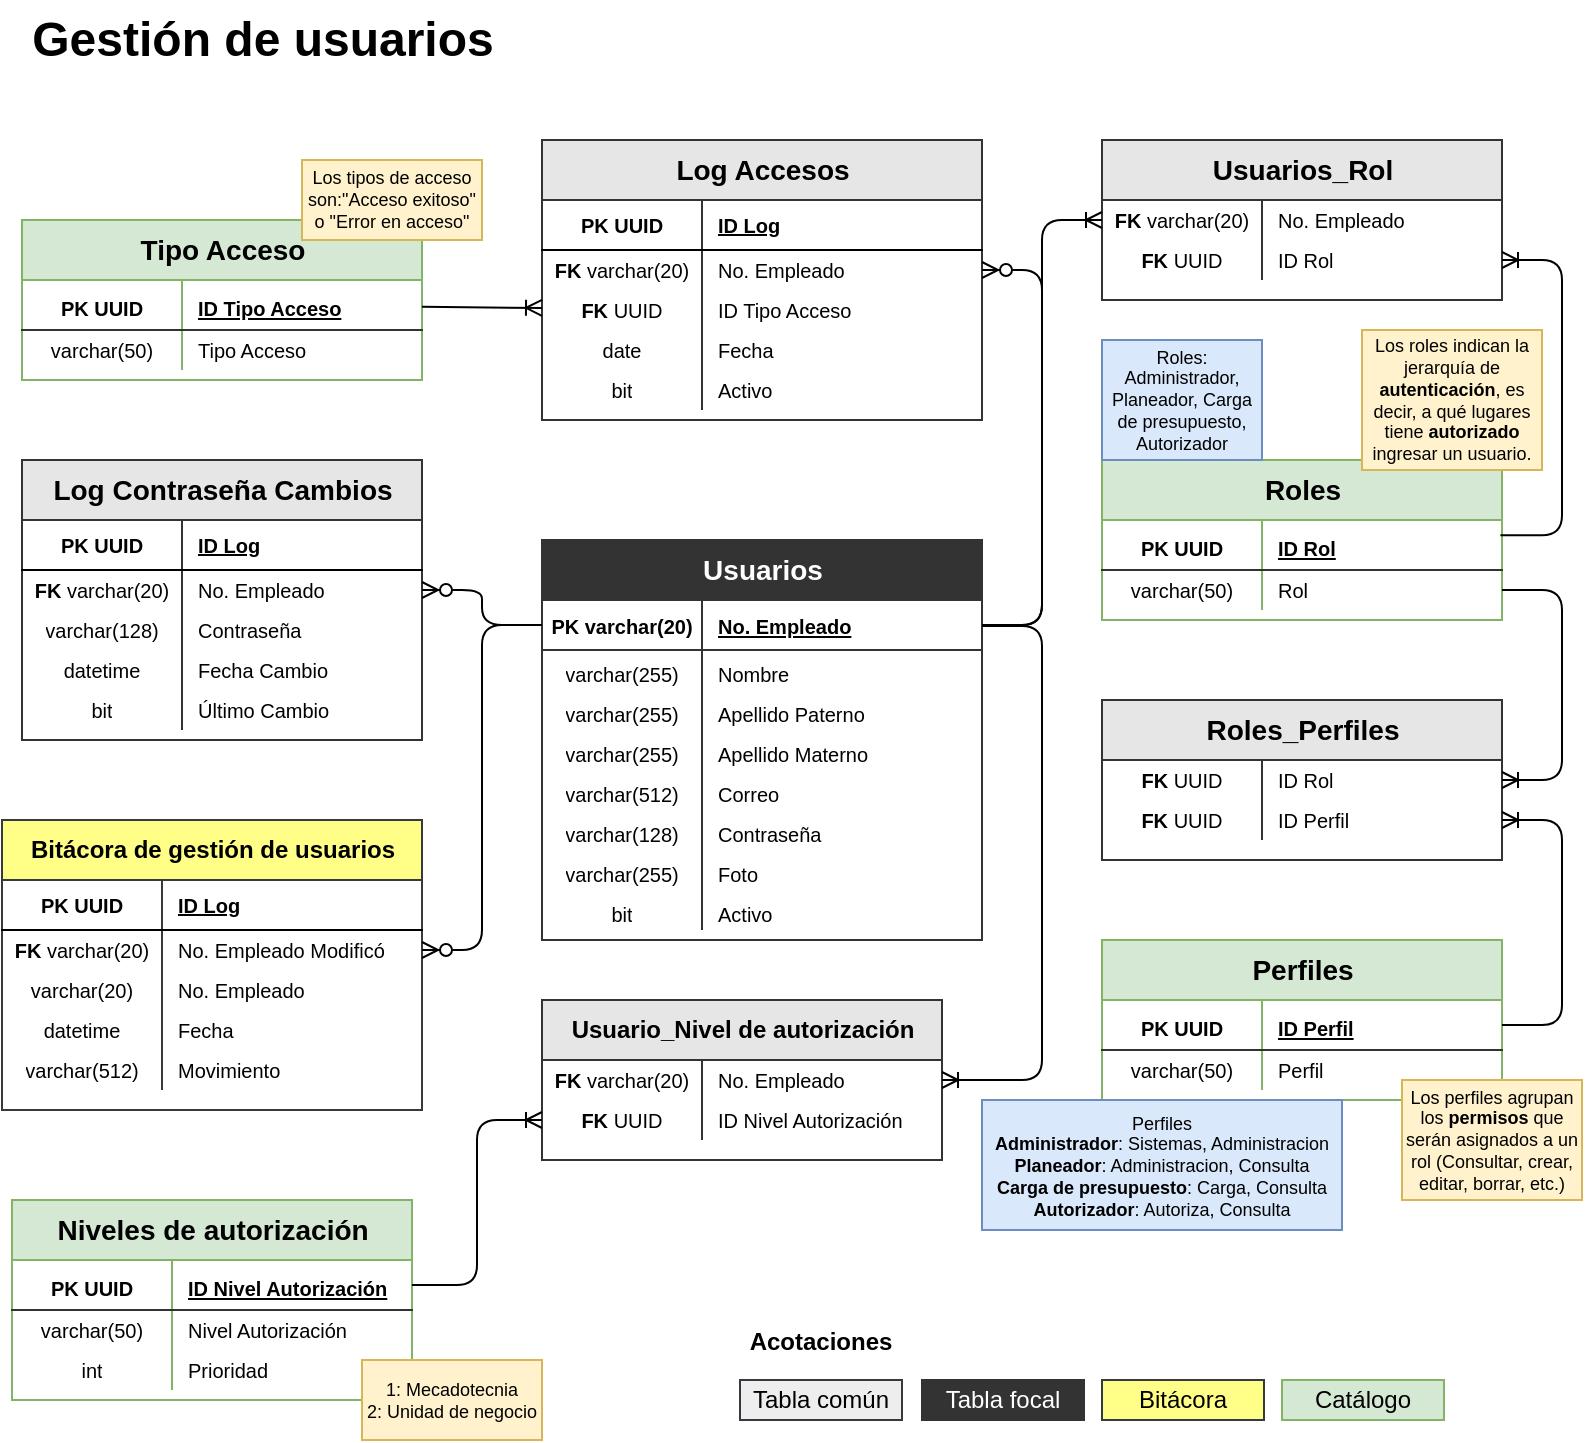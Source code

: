 <mxfile version="17.4.2" type="github" pages="3">
  <diagram id="C5RBs43oDa-KdzZeNtuy" name="Gestión de usuarios">
    <mxGraphModel dx="981" dy="526" grid="1" gridSize="10" guides="1" tooltips="1" connect="1" arrows="1" fold="1" page="1" pageScale="1" pageWidth="827" pageHeight="1169" background="none" math="0" shadow="0">
      <root>
        <mxCell id="WIyWlLk6GJQsqaUBKTNV-0" />
        <mxCell id="WIyWlLk6GJQsqaUBKTNV-1" parent="WIyWlLk6GJQsqaUBKTNV-0" />
        <mxCell id="nik7G5Et6VOTFQyGORWH-28" value="Usuarios" style="shape=table;startSize=30;container=1;collapsible=1;childLayout=tableLayout;fixedRows=1;rowLines=0;fontStyle=1;align=center;resizeLast=1;labelBackgroundColor=#333333;labelBorderColor=#333333;fontSize=14;fillColor=#333333;html=1;strokeColor=#333333;fontColor=#ffffff;" parent="WIyWlLk6GJQsqaUBKTNV-1" vertex="1">
          <mxGeometry x="300" y="280" width="220" height="200" as="geometry">
            <mxRectangle x="296" y="240" width="90" height="30" as="alternateBounds" />
          </mxGeometry>
        </mxCell>
        <mxCell id="nik7G5Et6VOTFQyGORWH-217" value="" style="shape=tableRow;horizontal=0;startSize=0;swimlaneHead=0;swimlaneBody=0;fillColor=none;collapsible=0;dropTarget=0;points=[[0,0.5],[1,0.5]];portConstraint=eastwest;top=0;left=0;right=0;bottom=1;labelBackgroundColor=none;labelBorderColor=none;fontSize=12;fontColor=#000000;strokeColor=#333333;html=1;" parent="nik7G5Et6VOTFQyGORWH-28" vertex="1">
          <mxGeometry y="30" width="220" height="25" as="geometry" />
        </mxCell>
        <mxCell id="nik7G5Et6VOTFQyGORWH-218" value="&lt;font style=&quot;font-size: 10px&quot;&gt;PK varchar(20)&lt;/font&gt;" style="shape=partialRectangle;connectable=0;fillColor=none;top=0;left=0;bottom=0;right=0;fontStyle=1;overflow=hidden;labelBackgroundColor=none;labelBorderColor=none;fontSize=12;fontColor=#000000;strokeColor=#333333;html=1;" parent="nik7G5Et6VOTFQyGORWH-217" vertex="1">
          <mxGeometry width="80" height="25" as="geometry">
            <mxRectangle width="80" height="25" as="alternateBounds" />
          </mxGeometry>
        </mxCell>
        <mxCell id="nik7G5Et6VOTFQyGORWH-219" value="&lt;font style=&quot;font-size: 10px&quot;&gt;No. Empleado&lt;/font&gt;" style="shape=partialRectangle;connectable=0;fillColor=none;top=0;left=0;bottom=0;right=0;align=left;spacingLeft=6;fontStyle=5;overflow=hidden;labelBackgroundColor=none;labelBorderColor=none;fontSize=12;fontColor=#000000;strokeColor=#333333;html=1;" parent="nik7G5Et6VOTFQyGORWH-217" vertex="1">
          <mxGeometry x="80" width="140" height="25" as="geometry">
            <mxRectangle width="140" height="25" as="alternateBounds" />
          </mxGeometry>
        </mxCell>
        <mxCell id="nik7G5Et6VOTFQyGORWH-35" value="" style="shape=tableRow;horizontal=0;startSize=0;swimlaneHead=0;swimlaneBody=0;fillColor=none;collapsible=0;dropTarget=0;points=[[0,0.5],[1,0.5]];portConstraint=eastwest;top=0;left=0;right=0;bottom=0;labelBackgroundColor=#FFFFFF;labelBorderColor=none;fontSize=14;fontColor=#000000;html=1;" parent="nik7G5Et6VOTFQyGORWH-28" vertex="1">
          <mxGeometry y="55" width="220" height="20" as="geometry" />
        </mxCell>
        <mxCell id="nik7G5Et6VOTFQyGORWH-36" value="&lt;font style=&quot;font-size: 10px&quot;&gt;varchar(255)&lt;/font&gt;" style="shape=partialRectangle;connectable=0;fillColor=none;top=0;left=0;bottom=0;right=0;editable=1;overflow=hidden;labelBackgroundColor=#FFFFFF;labelBorderColor=none;fontSize=14;fontColor=#000000;html=1;" parent="nik7G5Et6VOTFQyGORWH-35" vertex="1">
          <mxGeometry width="80" height="20" as="geometry">
            <mxRectangle width="80" height="20" as="alternateBounds" />
          </mxGeometry>
        </mxCell>
        <mxCell id="nik7G5Et6VOTFQyGORWH-37" value="&lt;font style=&quot;font-size: 10px&quot;&gt;Nombre&lt;/font&gt;" style="shape=partialRectangle;connectable=0;fillColor=none;top=0;left=0;bottom=0;right=0;align=left;spacingLeft=6;overflow=hidden;labelBackgroundColor=#FFFFFF;labelBorderColor=none;fontSize=14;fontColor=#000000;html=1;" parent="nik7G5Et6VOTFQyGORWH-35" vertex="1">
          <mxGeometry x="80" width="140" height="20" as="geometry">
            <mxRectangle width="140" height="20" as="alternateBounds" />
          </mxGeometry>
        </mxCell>
        <mxCell id="nik7G5Et6VOTFQyGORWH-38" value="" style="shape=tableRow;horizontal=0;startSize=0;swimlaneHead=0;swimlaneBody=0;fillColor=none;collapsible=0;dropTarget=0;points=[[0,0.5],[1,0.5]];portConstraint=eastwest;top=0;left=0;right=0;bottom=0;labelBackgroundColor=#FFFFFF;labelBorderColor=none;fontSize=14;fontColor=#000000;html=1;" parent="nik7G5Et6VOTFQyGORWH-28" vertex="1">
          <mxGeometry y="75" width="220" height="20" as="geometry" />
        </mxCell>
        <mxCell id="nik7G5Et6VOTFQyGORWH-39" value="&lt;font style=&quot;font-size: 10px&quot;&gt;varchar(255)&lt;/font&gt;" style="shape=partialRectangle;connectable=0;fillColor=none;top=0;left=0;bottom=0;right=0;editable=1;overflow=hidden;labelBackgroundColor=#FFFFFF;labelBorderColor=none;fontSize=14;fontColor=#000000;html=1;" parent="nik7G5Et6VOTFQyGORWH-38" vertex="1">
          <mxGeometry width="80" height="20" as="geometry">
            <mxRectangle width="80" height="20" as="alternateBounds" />
          </mxGeometry>
        </mxCell>
        <mxCell id="nik7G5Et6VOTFQyGORWH-40" value="&lt;font style=&quot;font-size: 10px&quot;&gt;Apellido Paterno&lt;/font&gt;" style="shape=partialRectangle;connectable=0;fillColor=none;top=0;left=0;bottom=0;right=0;align=left;spacingLeft=6;overflow=hidden;labelBackgroundColor=#FFFFFF;labelBorderColor=none;fontSize=14;fontColor=#000000;html=1;" parent="nik7G5Et6VOTFQyGORWH-38" vertex="1">
          <mxGeometry x="80" width="140" height="20" as="geometry">
            <mxRectangle width="140" height="20" as="alternateBounds" />
          </mxGeometry>
        </mxCell>
        <mxCell id="nik7G5Et6VOTFQyGORWH-85" value="" style="shape=tableRow;horizontal=0;startSize=0;swimlaneHead=0;swimlaneBody=0;fillColor=none;collapsible=0;dropTarget=0;points=[[0,0.5],[1,0.5]];portConstraint=eastwest;top=0;left=0;right=0;bottom=0;labelBackgroundColor=#FFFFFF;labelBorderColor=none;fontSize=14;fontColor=#000000;html=1;" parent="nik7G5Et6VOTFQyGORWH-28" vertex="1">
          <mxGeometry y="95" width="220" height="20" as="geometry" />
        </mxCell>
        <mxCell id="nik7G5Et6VOTFQyGORWH-86" value="&lt;font style=&quot;font-size: 10px&quot;&gt;varchar(255)&lt;/font&gt;" style="shape=partialRectangle;connectable=0;fillColor=none;top=0;left=0;bottom=0;right=0;editable=1;overflow=hidden;labelBackgroundColor=#FFFFFF;labelBorderColor=none;fontSize=14;fontColor=#000000;html=1;" parent="nik7G5Et6VOTFQyGORWH-85" vertex="1">
          <mxGeometry width="80" height="20" as="geometry">
            <mxRectangle width="80" height="20" as="alternateBounds" />
          </mxGeometry>
        </mxCell>
        <mxCell id="nik7G5Et6VOTFQyGORWH-87" value="&lt;font style=&quot;font-size: 10px&quot;&gt;Apellido Materno&lt;/font&gt;" style="shape=partialRectangle;connectable=0;fillColor=none;top=0;left=0;bottom=0;right=0;align=left;spacingLeft=6;overflow=hidden;labelBackgroundColor=#FFFFFF;labelBorderColor=none;fontSize=14;fontColor=#000000;html=1;" parent="nik7G5Et6VOTFQyGORWH-85" vertex="1">
          <mxGeometry x="80" width="140" height="20" as="geometry">
            <mxRectangle width="140" height="20" as="alternateBounds" />
          </mxGeometry>
        </mxCell>
        <mxCell id="nik7G5Et6VOTFQyGORWH-88" value="" style="shape=tableRow;horizontal=0;startSize=0;swimlaneHead=0;swimlaneBody=0;fillColor=none;collapsible=0;dropTarget=0;points=[[0,0.5],[1,0.5]];portConstraint=eastwest;top=0;left=0;right=0;bottom=0;labelBackgroundColor=#FFFFFF;labelBorderColor=none;fontSize=14;fontColor=#000000;html=1;" parent="nik7G5Et6VOTFQyGORWH-28" vertex="1">
          <mxGeometry y="115" width="220" height="20" as="geometry" />
        </mxCell>
        <mxCell id="nik7G5Et6VOTFQyGORWH-89" value="&lt;font style=&quot;font-size: 10px&quot;&gt;varchar(512)&lt;/font&gt;" style="shape=partialRectangle;connectable=0;fillColor=none;top=0;left=0;bottom=0;right=0;editable=1;overflow=hidden;labelBackgroundColor=#FFFFFF;labelBorderColor=none;fontSize=14;fontColor=#000000;html=1;" parent="nik7G5Et6VOTFQyGORWH-88" vertex="1">
          <mxGeometry width="80" height="20" as="geometry">
            <mxRectangle width="80" height="20" as="alternateBounds" />
          </mxGeometry>
        </mxCell>
        <mxCell id="nik7G5Et6VOTFQyGORWH-90" value="&lt;font style=&quot;font-size: 10px&quot;&gt;Correo&lt;/font&gt;" style="shape=partialRectangle;connectable=0;fillColor=none;top=0;left=0;bottom=0;right=0;align=left;spacingLeft=6;overflow=hidden;labelBackgroundColor=#FFFFFF;labelBorderColor=none;fontSize=14;fontColor=#000000;html=1;" parent="nik7G5Et6VOTFQyGORWH-88" vertex="1">
          <mxGeometry x="80" width="140" height="20" as="geometry">
            <mxRectangle width="140" height="20" as="alternateBounds" />
          </mxGeometry>
        </mxCell>
        <mxCell id="nik7G5Et6VOTFQyGORWH-91" value="" style="shape=tableRow;horizontal=0;startSize=0;swimlaneHead=0;swimlaneBody=0;fillColor=none;collapsible=0;dropTarget=0;points=[[0,0.5],[1,0.5]];portConstraint=eastwest;top=0;left=0;right=0;bottom=0;labelBackgroundColor=#FFFFFF;labelBorderColor=none;fontSize=14;fontColor=#000000;html=1;" parent="nik7G5Et6VOTFQyGORWH-28" vertex="1">
          <mxGeometry y="135" width="220" height="20" as="geometry" />
        </mxCell>
        <mxCell id="nik7G5Et6VOTFQyGORWH-92" value="&lt;font style=&quot;font-size: 10px&quot;&gt;varchar(128)&lt;/font&gt;" style="shape=partialRectangle;connectable=0;fillColor=none;top=0;left=0;bottom=0;right=0;editable=1;overflow=hidden;labelBackgroundColor=#FFFFFF;labelBorderColor=none;fontSize=14;fontColor=#000000;html=1;" parent="nik7G5Et6VOTFQyGORWH-91" vertex="1">
          <mxGeometry width="80" height="20" as="geometry">
            <mxRectangle width="80" height="20" as="alternateBounds" />
          </mxGeometry>
        </mxCell>
        <mxCell id="nik7G5Et6VOTFQyGORWH-93" value="&lt;font style=&quot;font-size: 10px&quot;&gt;Contraseña&lt;/font&gt;" style="shape=partialRectangle;connectable=0;fillColor=none;top=0;left=0;bottom=0;right=0;align=left;spacingLeft=6;overflow=hidden;labelBackgroundColor=#FFFFFF;labelBorderColor=none;fontSize=14;fontColor=#000000;html=1;" parent="nik7G5Et6VOTFQyGORWH-91" vertex="1">
          <mxGeometry x="80" width="140" height="20" as="geometry">
            <mxRectangle width="140" height="20" as="alternateBounds" />
          </mxGeometry>
        </mxCell>
        <mxCell id="nik7G5Et6VOTFQyGORWH-94" value="" style="shape=tableRow;horizontal=0;startSize=0;swimlaneHead=0;swimlaneBody=0;fillColor=none;collapsible=0;dropTarget=0;points=[[0,0.5],[1,0.5]];portConstraint=eastwest;top=0;left=0;right=0;bottom=0;labelBackgroundColor=#FFFFFF;labelBorderColor=none;fontSize=14;fontColor=#000000;html=1;" parent="nik7G5Et6VOTFQyGORWH-28" vertex="1">
          <mxGeometry y="155" width="220" height="20" as="geometry" />
        </mxCell>
        <mxCell id="nik7G5Et6VOTFQyGORWH-95" value="&lt;font style=&quot;font-size: 10px&quot;&gt;varchar(255)&lt;/font&gt;" style="shape=partialRectangle;connectable=0;fillColor=none;top=0;left=0;bottom=0;right=0;editable=1;overflow=hidden;labelBackgroundColor=#FFFFFF;labelBorderColor=none;fontSize=14;fontColor=#000000;html=1;" parent="nik7G5Et6VOTFQyGORWH-94" vertex="1">
          <mxGeometry width="80" height="20" as="geometry">
            <mxRectangle width="80" height="20" as="alternateBounds" />
          </mxGeometry>
        </mxCell>
        <mxCell id="nik7G5Et6VOTFQyGORWH-96" value="&lt;font style=&quot;font-size: 10px&quot;&gt;Foto&lt;/font&gt;" style="shape=partialRectangle;connectable=0;fillColor=none;top=0;left=0;bottom=0;right=0;align=left;spacingLeft=6;overflow=hidden;labelBackgroundColor=#FFFFFF;labelBorderColor=none;fontSize=14;fontColor=#000000;html=1;" parent="nik7G5Et6VOTFQyGORWH-94" vertex="1">
          <mxGeometry x="80" width="140" height="20" as="geometry">
            <mxRectangle width="140" height="20" as="alternateBounds" />
          </mxGeometry>
        </mxCell>
        <mxCell id="nik7G5Et6VOTFQyGORWH-97" value="" style="shape=tableRow;horizontal=0;startSize=0;swimlaneHead=0;swimlaneBody=0;fillColor=none;collapsible=0;dropTarget=0;points=[[0,0.5],[1,0.5]];portConstraint=eastwest;top=0;left=0;right=0;bottom=0;labelBackgroundColor=#FFFFFF;labelBorderColor=none;fontSize=14;fontColor=#000000;html=1;" parent="nik7G5Et6VOTFQyGORWH-28" vertex="1">
          <mxGeometry y="175" width="220" height="20" as="geometry" />
        </mxCell>
        <mxCell id="nik7G5Et6VOTFQyGORWH-98" value="&lt;font style=&quot;font-size: 10px&quot;&gt;bit&lt;/font&gt;" style="shape=partialRectangle;connectable=0;fillColor=none;top=0;left=0;bottom=0;right=0;editable=1;overflow=hidden;labelBackgroundColor=#FFFFFF;labelBorderColor=none;fontSize=14;fontColor=#000000;html=1;" parent="nik7G5Et6VOTFQyGORWH-97" vertex="1">
          <mxGeometry width="80" height="20" as="geometry">
            <mxRectangle width="80" height="20" as="alternateBounds" />
          </mxGeometry>
        </mxCell>
        <mxCell id="nik7G5Et6VOTFQyGORWH-99" value="&lt;font style=&quot;font-size: 10px&quot;&gt;Activo&lt;/font&gt;" style="shape=partialRectangle;connectable=0;fillColor=none;top=0;left=0;bottom=0;right=0;align=left;spacingLeft=6;overflow=hidden;labelBackgroundColor=#FFFFFF;labelBorderColor=none;fontSize=14;fontColor=#000000;html=1;" parent="nik7G5Et6VOTFQyGORWH-97" vertex="1">
          <mxGeometry x="80" width="140" height="20" as="geometry">
            <mxRectangle width="140" height="20" as="alternateBounds" />
          </mxGeometry>
        </mxCell>
        <mxCell id="nik7G5Et6VOTFQyGORWH-188" value="&lt;font style=&quot;font-size: 14px&quot;&gt;Usuarios_Rol&lt;/font&gt;" style="shape=table;startSize=30;container=1;collapsible=1;childLayout=tableLayout;fixedRows=1;rowLines=0;fontStyle=1;align=center;resizeLast=1;labelBackgroundColor=none;labelBorderColor=none;fontSize=12;fontColor=#000000;strokeColor=#333333;fillColor=#E6E6E6;gradientColor=none;html=1;" parent="WIyWlLk6GJQsqaUBKTNV-1" vertex="1">
          <mxGeometry x="580" y="80" width="200" height="80" as="geometry" />
        </mxCell>
        <mxCell id="nik7G5Et6VOTFQyGORWH-192" value="" style="shape=tableRow;horizontal=0;startSize=0;swimlaneHead=0;swimlaneBody=0;fillColor=none;collapsible=0;dropTarget=0;points=[[0,0.5],[1,0.5]];portConstraint=eastwest;top=0;left=0;right=0;bottom=0;labelBackgroundColor=none;labelBorderColor=#333333;fontSize=12;fontColor=#000000;strokeColor=#333333;html=1;" parent="nik7G5Et6VOTFQyGORWH-188" vertex="1">
          <mxGeometry y="30" width="200" height="20" as="geometry" />
        </mxCell>
        <mxCell id="nik7G5Et6VOTFQyGORWH-193" value="&lt;font style=&quot;font-size: 10px&quot;&gt;&lt;b&gt;FK &lt;/b&gt;varchar(20)&lt;/font&gt;" style="shape=partialRectangle;connectable=0;fillColor=none;top=0;left=0;bottom=0;right=0;editable=1;overflow=hidden;labelBackgroundColor=none;labelBorderColor=none;fontSize=12;fontColor=#000000;strokeColor=#333333;html=1;" parent="nik7G5Et6VOTFQyGORWH-192" vertex="1">
          <mxGeometry width="80" height="20" as="geometry">
            <mxRectangle width="80" height="20" as="alternateBounds" />
          </mxGeometry>
        </mxCell>
        <mxCell id="nik7G5Et6VOTFQyGORWH-194" value="&lt;font style=&quot;font-size: 10px&quot;&gt;No. Empleado&lt;/font&gt;" style="shape=partialRectangle;connectable=0;fillColor=none;top=0;left=0;bottom=0;right=0;align=left;spacingLeft=6;overflow=hidden;labelBackgroundColor=none;labelBorderColor=none;fontSize=12;fontColor=#000000;strokeColor=#333333;html=1;" parent="nik7G5Et6VOTFQyGORWH-192" vertex="1">
          <mxGeometry x="80" width="120" height="20" as="geometry">
            <mxRectangle width="120" height="20" as="alternateBounds" />
          </mxGeometry>
        </mxCell>
        <mxCell id="nik7G5Et6VOTFQyGORWH-201" value="" style="shape=tableRow;horizontal=0;startSize=0;swimlaneHead=0;swimlaneBody=0;fillColor=none;collapsible=0;dropTarget=0;points=[[0,0.5],[1,0.5]];portConstraint=eastwest;top=0;left=0;right=0;bottom=0;labelBackgroundColor=none;labelBorderColor=#333333;fontSize=12;fontColor=#000000;strokeColor=#333333;html=1;" parent="nik7G5Et6VOTFQyGORWH-188" vertex="1">
          <mxGeometry y="50" width="200" height="20" as="geometry" />
        </mxCell>
        <mxCell id="nik7G5Et6VOTFQyGORWH-202" value="&lt;font style=&quot;font-size: 10px&quot;&gt;&lt;b&gt;FK&lt;/b&gt;&amp;nbsp;UUID&lt;/font&gt;" style="shape=partialRectangle;connectable=0;fillColor=none;top=0;left=0;bottom=0;right=0;editable=1;overflow=hidden;labelBackgroundColor=none;labelBorderColor=none;fontSize=12;fontColor=#000000;strokeColor=#333333;html=1;" parent="nik7G5Et6VOTFQyGORWH-201" vertex="1">
          <mxGeometry width="80" height="20" as="geometry">
            <mxRectangle width="80" height="20" as="alternateBounds" />
          </mxGeometry>
        </mxCell>
        <mxCell id="nik7G5Et6VOTFQyGORWH-203" value="&lt;font style=&quot;font-size: 10px&quot;&gt;ID Rol&lt;/font&gt;" style="shape=partialRectangle;connectable=0;fillColor=none;top=0;left=0;bottom=0;right=0;align=left;spacingLeft=6;overflow=hidden;labelBackgroundColor=none;labelBorderColor=none;fontSize=12;fontColor=#000000;strokeColor=#333333;html=1;" parent="nik7G5Et6VOTFQyGORWH-201" vertex="1">
          <mxGeometry x="80" width="120" height="20" as="geometry">
            <mxRectangle width="120" height="20" as="alternateBounds" />
          </mxGeometry>
        </mxCell>
        <mxCell id="nik7G5Et6VOTFQyGORWH-207" value="&lt;font style=&quot;font-size: 14px&quot;&gt;Roles&lt;/font&gt;" style="shape=table;startSize=30;container=1;collapsible=1;childLayout=tableLayout;fixedRows=1;rowLines=0;fontStyle=1;align=center;resizeLast=1;labelBackgroundColor=none;labelBorderColor=none;fontSize=12;strokeColor=#82b366;fillColor=#d5e8d4;html=1;" parent="WIyWlLk6GJQsqaUBKTNV-1" vertex="1">
          <mxGeometry x="580" y="240" width="200" height="80" as="geometry" />
        </mxCell>
        <mxCell id="nik7G5Et6VOTFQyGORWH-214" value="" style="shape=tableRow;horizontal=0;startSize=0;swimlaneHead=0;swimlaneBody=0;fillColor=none;collapsible=0;dropTarget=0;points=[[0,0.5],[1,0.5]];portConstraint=eastwest;top=0;left=0;right=0;bottom=1;labelBackgroundColor=none;labelBorderColor=none;fontSize=14;fontColor=#000000;strokeColor=#333333;html=1;" parent="nik7G5Et6VOTFQyGORWH-207" vertex="1">
          <mxGeometry y="30" width="200" height="25" as="geometry" />
        </mxCell>
        <mxCell id="nik7G5Et6VOTFQyGORWH-215" value="&lt;font style=&quot;font-size: 10px&quot;&gt;PK UUID&lt;/font&gt;" style="shape=partialRectangle;connectable=0;fillColor=none;top=0;left=0;bottom=0;right=0;fontStyle=1;overflow=hidden;labelBackgroundColor=none;labelBorderColor=none;fontSize=14;fontColor=#000000;strokeColor=#333333;html=1;" parent="nik7G5Et6VOTFQyGORWH-214" vertex="1">
          <mxGeometry width="80" height="25" as="geometry">
            <mxRectangle width="80" height="25" as="alternateBounds" />
          </mxGeometry>
        </mxCell>
        <mxCell id="nik7G5Et6VOTFQyGORWH-216" value="&lt;font style=&quot;font-size: 10px&quot;&gt;ID Rol&lt;/font&gt;" style="shape=partialRectangle;connectable=0;fillColor=none;top=0;left=0;bottom=0;right=0;align=left;spacingLeft=6;fontStyle=5;overflow=hidden;labelBackgroundColor=none;labelBorderColor=none;fontSize=14;fontColor=#000000;strokeColor=#333333;html=1;" parent="nik7G5Et6VOTFQyGORWH-214" vertex="1">
          <mxGeometry x="80" width="120" height="25" as="geometry">
            <mxRectangle width="120" height="25" as="alternateBounds" />
          </mxGeometry>
        </mxCell>
        <mxCell id="nik7G5Et6VOTFQyGORWH-208" value="" style="shape=tableRow;horizontal=0;startSize=0;swimlaneHead=0;swimlaneBody=0;fillColor=none;collapsible=0;dropTarget=0;points=[[0,0.5],[1,0.5]];portConstraint=eastwest;top=0;left=0;right=0;bottom=0;labelBackgroundColor=none;labelBorderColor=#333333;fontSize=12;fontColor=#000000;strokeColor=#333333;html=1;" parent="nik7G5Et6VOTFQyGORWH-207" vertex="1">
          <mxGeometry y="55" width="200" height="20" as="geometry" />
        </mxCell>
        <mxCell id="nik7G5Et6VOTFQyGORWH-209" value="&lt;font style=&quot;font-size: 10px&quot;&gt;varchar(50)&lt;/font&gt;" style="shape=partialRectangle;connectable=0;fillColor=none;top=0;left=0;bottom=0;right=0;editable=1;overflow=hidden;labelBackgroundColor=none;labelBorderColor=none;fontSize=12;fontColor=#000000;strokeColor=#333333;html=1;" parent="nik7G5Et6VOTFQyGORWH-208" vertex="1">
          <mxGeometry width="80" height="20" as="geometry">
            <mxRectangle width="80" height="20" as="alternateBounds" />
          </mxGeometry>
        </mxCell>
        <mxCell id="nik7G5Et6VOTFQyGORWH-210" value="&lt;font style=&quot;font-size: 10px&quot;&gt;Rol&lt;/font&gt;" style="shape=partialRectangle;connectable=0;fillColor=none;top=0;left=0;bottom=0;right=0;align=left;spacingLeft=6;overflow=hidden;labelBackgroundColor=none;labelBorderColor=none;fontSize=12;fontColor=#000000;strokeColor=#333333;html=1;" parent="nik7G5Et6VOTFQyGORWH-208" vertex="1">
          <mxGeometry x="80" width="120" height="20" as="geometry">
            <mxRectangle width="120" height="20" as="alternateBounds" />
          </mxGeometry>
        </mxCell>
        <mxCell id="nik7G5Et6VOTFQyGORWH-220" value="" style="edgeStyle=entityRelationEdgeStyle;fontSize=12;html=1;endArrow=ERoneToMany;fontColor=#000000;exitX=1;exitY=0.5;exitDx=0;exitDy=0;entryX=0;entryY=0.5;entryDx=0;entryDy=0;rounded=1;" parent="WIyWlLk6GJQsqaUBKTNV-1" source="nik7G5Et6VOTFQyGORWH-217" target="nik7G5Et6VOTFQyGORWH-192" edge="1">
          <mxGeometry width="100" height="100" relative="1" as="geometry">
            <mxPoint x="460" y="220" as="sourcePoint" />
            <mxPoint x="560" y="120" as="targetPoint" />
          </mxGeometry>
        </mxCell>
        <mxCell id="nik7G5Et6VOTFQyGORWH-224" value="" style="edgeStyle=entityRelationEdgeStyle;fontSize=12;html=1;endArrow=ERoneToMany;rounded=1;fontColor=#000000;exitX=0.996;exitY=0.306;exitDx=0;exitDy=0;exitPerimeter=0;" parent="WIyWlLk6GJQsqaUBKTNV-1" source="nik7G5Et6VOTFQyGORWH-214" target="nik7G5Et6VOTFQyGORWH-201" edge="1">
          <mxGeometry width="100" height="100" relative="1" as="geometry">
            <mxPoint x="420" y="340" as="sourcePoint" />
            <mxPoint x="800" y="180" as="targetPoint" />
          </mxGeometry>
        </mxCell>
        <mxCell id="nik7G5Et6VOTFQyGORWH-225" value="&lt;font style=&quot;font-size: 14px&quot;&gt;Roles_Perfiles&lt;/font&gt;" style="shape=table;startSize=30;container=1;collapsible=1;childLayout=tableLayout;fixedRows=1;rowLines=0;fontStyle=1;align=center;resizeLast=1;labelBackgroundColor=none;labelBorderColor=none;fontSize=12;fontColor=#000000;strokeColor=#333333;fillColor=#E6E6E6;gradientColor=none;html=1;" parent="WIyWlLk6GJQsqaUBKTNV-1" vertex="1">
          <mxGeometry x="580" y="360" width="200" height="80" as="geometry" />
        </mxCell>
        <mxCell id="nik7G5Et6VOTFQyGORWH-226" value="" style="shape=tableRow;horizontal=0;startSize=0;swimlaneHead=0;swimlaneBody=0;fillColor=none;collapsible=0;dropTarget=0;points=[[0,0.5],[1,0.5]];portConstraint=eastwest;top=0;left=0;right=0;bottom=0;labelBackgroundColor=none;labelBorderColor=#333333;fontSize=12;fontColor=#000000;strokeColor=#333333;html=1;" parent="nik7G5Et6VOTFQyGORWH-225" vertex="1">
          <mxGeometry y="30" width="200" height="20" as="geometry" />
        </mxCell>
        <mxCell id="nik7G5Et6VOTFQyGORWH-227" value="&lt;font style=&quot;font-size: 10px&quot;&gt;&lt;b&gt;FK &lt;/b&gt;UUID&lt;/font&gt;" style="shape=partialRectangle;connectable=0;fillColor=none;top=0;left=0;bottom=0;right=0;editable=1;overflow=hidden;labelBackgroundColor=none;labelBorderColor=none;fontSize=12;fontColor=#000000;strokeColor=#333333;html=1;" parent="nik7G5Et6VOTFQyGORWH-226" vertex="1">
          <mxGeometry width="80" height="20" as="geometry">
            <mxRectangle width="80" height="20" as="alternateBounds" />
          </mxGeometry>
        </mxCell>
        <mxCell id="nik7G5Et6VOTFQyGORWH-228" value="&lt;font style=&quot;font-size: 10px&quot;&gt;ID Rol&lt;/font&gt;" style="shape=partialRectangle;connectable=0;fillColor=none;top=0;left=0;bottom=0;right=0;align=left;spacingLeft=6;overflow=hidden;labelBackgroundColor=none;labelBorderColor=none;fontSize=12;fontColor=#000000;strokeColor=#333333;html=1;" parent="nik7G5Et6VOTFQyGORWH-226" vertex="1">
          <mxGeometry x="80" width="120" height="20" as="geometry">
            <mxRectangle width="120" height="20" as="alternateBounds" />
          </mxGeometry>
        </mxCell>
        <mxCell id="nik7G5Et6VOTFQyGORWH-229" value="" style="shape=tableRow;horizontal=0;startSize=0;swimlaneHead=0;swimlaneBody=0;fillColor=none;collapsible=0;dropTarget=0;points=[[0,0.5],[1,0.5]];portConstraint=eastwest;top=0;left=0;right=0;bottom=0;labelBackgroundColor=none;labelBorderColor=#333333;fontSize=12;fontColor=#000000;strokeColor=#333333;html=1;" parent="nik7G5Et6VOTFQyGORWH-225" vertex="1">
          <mxGeometry y="50" width="200" height="20" as="geometry" />
        </mxCell>
        <mxCell id="nik7G5Et6VOTFQyGORWH-230" value="&lt;font style=&quot;font-size: 10px&quot;&gt;&lt;b&gt;FK&lt;/b&gt;&amp;nbsp;UUID&lt;/font&gt;" style="shape=partialRectangle;connectable=0;fillColor=none;top=0;left=0;bottom=0;right=0;editable=1;overflow=hidden;labelBackgroundColor=none;labelBorderColor=none;fontSize=12;fontColor=#000000;strokeColor=#333333;html=1;" parent="nik7G5Et6VOTFQyGORWH-229" vertex="1">
          <mxGeometry width="80" height="20" as="geometry">
            <mxRectangle width="80" height="20" as="alternateBounds" />
          </mxGeometry>
        </mxCell>
        <mxCell id="nik7G5Et6VOTFQyGORWH-231" value="&lt;font style=&quot;font-size: 10px&quot;&gt;ID Perfil&lt;/font&gt;" style="shape=partialRectangle;connectable=0;fillColor=none;top=0;left=0;bottom=0;right=0;align=left;spacingLeft=6;overflow=hidden;labelBackgroundColor=none;labelBorderColor=none;fontSize=12;fontColor=#000000;strokeColor=#333333;html=1;" parent="nik7G5Et6VOTFQyGORWH-229" vertex="1">
          <mxGeometry x="80" width="120" height="20" as="geometry">
            <mxRectangle width="120" height="20" as="alternateBounds" />
          </mxGeometry>
        </mxCell>
        <mxCell id="1BvZdLGbCZJ1fTj5zTGr-2" value="" style="edgeStyle=entityRelationEdgeStyle;fontSize=12;html=1;endArrow=ERoneToMany;rounded=1;exitX=1;exitY=0.5;exitDx=0;exitDy=0;entryX=1;entryY=0.5;entryDx=0;entryDy=0;shadow=0;sketch=0;jumpStyle=none;" parent="WIyWlLk6GJQsqaUBKTNV-1" source="nik7G5Et6VOTFQyGORWH-208" target="nik7G5Et6VOTFQyGORWH-226" edge="1">
          <mxGeometry width="100" height="100" relative="1" as="geometry">
            <mxPoint x="640" y="640" as="sourcePoint" />
            <mxPoint x="740" y="540" as="targetPoint" />
          </mxGeometry>
        </mxCell>
        <mxCell id="1BvZdLGbCZJ1fTj5zTGr-3" value="&lt;font style=&quot;font-size: 14px&quot;&gt;Perfiles&lt;/font&gt;" style="shape=table;startSize=30;container=1;collapsible=1;childLayout=tableLayout;fixedRows=1;rowLines=0;fontStyle=1;align=center;resizeLast=1;labelBackgroundColor=none;labelBorderColor=none;fontSize=12;strokeColor=#82b366;fillColor=#d5e8d4;html=1;" parent="WIyWlLk6GJQsqaUBKTNV-1" vertex="1">
          <mxGeometry x="580" y="480" width="200" height="80" as="geometry" />
        </mxCell>
        <mxCell id="1BvZdLGbCZJ1fTj5zTGr-4" value="" style="shape=tableRow;horizontal=0;startSize=0;swimlaneHead=0;swimlaneBody=0;fillColor=none;collapsible=0;dropTarget=0;points=[[0,0.5],[1,0.5]];portConstraint=eastwest;top=0;left=0;right=0;bottom=1;labelBackgroundColor=none;labelBorderColor=none;fontSize=14;fontColor=#000000;strokeColor=#333333;html=1;" parent="1BvZdLGbCZJ1fTj5zTGr-3" vertex="1">
          <mxGeometry y="30" width="200" height="25" as="geometry" />
        </mxCell>
        <mxCell id="1BvZdLGbCZJ1fTj5zTGr-5" value="&lt;font style=&quot;font-size: 10px&quot;&gt;PK UUID&lt;/font&gt;" style="shape=partialRectangle;connectable=0;fillColor=none;top=0;left=0;bottom=0;right=0;fontStyle=1;overflow=hidden;labelBackgroundColor=none;labelBorderColor=none;fontSize=14;fontColor=#000000;strokeColor=#333333;html=1;" parent="1BvZdLGbCZJ1fTj5zTGr-4" vertex="1">
          <mxGeometry width="80" height="25" as="geometry">
            <mxRectangle width="80" height="25" as="alternateBounds" />
          </mxGeometry>
        </mxCell>
        <mxCell id="1BvZdLGbCZJ1fTj5zTGr-6" value="&lt;font style=&quot;font-size: 10px&quot;&gt;ID Perfil&lt;/font&gt;" style="shape=partialRectangle;connectable=0;fillColor=none;top=0;left=0;bottom=0;right=0;align=left;spacingLeft=6;fontStyle=5;overflow=hidden;labelBackgroundColor=none;labelBorderColor=none;fontSize=14;fontColor=#000000;strokeColor=#333333;html=1;" parent="1BvZdLGbCZJ1fTj5zTGr-4" vertex="1">
          <mxGeometry x="80" width="120" height="25" as="geometry">
            <mxRectangle width="120" height="25" as="alternateBounds" />
          </mxGeometry>
        </mxCell>
        <mxCell id="1BvZdLGbCZJ1fTj5zTGr-7" value="" style="shape=tableRow;horizontal=0;startSize=0;swimlaneHead=0;swimlaneBody=0;fillColor=none;collapsible=0;dropTarget=0;points=[[0,0.5],[1,0.5]];portConstraint=eastwest;top=0;left=0;right=0;bottom=0;labelBackgroundColor=none;labelBorderColor=#333333;fontSize=12;fontColor=#000000;strokeColor=#333333;html=1;" parent="1BvZdLGbCZJ1fTj5zTGr-3" vertex="1">
          <mxGeometry y="55" width="200" height="20" as="geometry" />
        </mxCell>
        <mxCell id="1BvZdLGbCZJ1fTj5zTGr-8" value="&lt;font style=&quot;font-size: 10px&quot;&gt;varchar(50)&lt;/font&gt;" style="shape=partialRectangle;connectable=0;fillColor=none;top=0;left=0;bottom=0;right=0;editable=1;overflow=hidden;labelBackgroundColor=none;labelBorderColor=none;fontSize=12;fontColor=#000000;strokeColor=#333333;html=1;" parent="1BvZdLGbCZJ1fTj5zTGr-7" vertex="1">
          <mxGeometry width="80" height="20" as="geometry">
            <mxRectangle width="80" height="20" as="alternateBounds" />
          </mxGeometry>
        </mxCell>
        <mxCell id="1BvZdLGbCZJ1fTj5zTGr-9" value="&lt;font style=&quot;font-size: 10px&quot;&gt;Perfil&lt;br&gt;&lt;/font&gt;" style="shape=partialRectangle;connectable=0;fillColor=none;top=0;left=0;bottom=0;right=0;align=left;spacingLeft=6;overflow=hidden;labelBackgroundColor=none;labelBorderColor=none;fontSize=12;fontColor=#000000;strokeColor=#333333;html=1;" parent="1BvZdLGbCZJ1fTj5zTGr-7" vertex="1">
          <mxGeometry x="80" width="120" height="20" as="geometry">
            <mxRectangle width="120" height="20" as="alternateBounds" />
          </mxGeometry>
        </mxCell>
        <mxCell id="1BvZdLGbCZJ1fTj5zTGr-10" value="" style="edgeStyle=entityRelationEdgeStyle;fontSize=12;html=1;endArrow=ERoneToMany;rounded=1;" parent="WIyWlLk6GJQsqaUBKTNV-1" source="1BvZdLGbCZJ1fTj5zTGr-4" target="nik7G5Et6VOTFQyGORWH-229" edge="1">
          <mxGeometry width="100" height="100" relative="1" as="geometry">
            <mxPoint x="450" y="600" as="sourcePoint" />
            <mxPoint x="550" y="500" as="targetPoint" />
          </mxGeometry>
        </mxCell>
        <mxCell id="1BvZdLGbCZJ1fTj5zTGr-11" value="Gestión de usuarios" style="text;strokeColor=none;fillColor=none;html=1;fontSize=24;fontStyle=1;verticalAlign=middle;align=center;" parent="WIyWlLk6GJQsqaUBKTNV-1" vertex="1">
          <mxGeometry x="40" y="10" width="240" height="40" as="geometry" />
        </mxCell>
        <mxCell id="1BvZdLGbCZJ1fTj5zTGr-13" value="&lt;span data-lucid-type=&quot;application/vnd.lucid.text&quot; data-lucid-content=&quot;{&amp;#34;t&amp;#34;:&amp;#34;Los roles indican la jerarquía de autenticación, es decir, a qué lugares tiene autorizado ingresar un usuario.&amp;#34;,&amp;#34;m&amp;#34;:[]}&quot; style=&quot;line-height: 1&quot;&gt;Los roles indican la jerarquía de &lt;b&gt;autenticación&lt;/b&gt;, es decir, a qué lugares tiene &lt;b&gt;autorizado &lt;/b&gt;ingresar un usuario.&lt;/span&gt;" style="text;html=1;strokeColor=#d6b656;fillColor=#fff2cc;align=center;verticalAlign=middle;whiteSpace=wrap;overflow=hidden;fontSize=9;fontColor=#000000;" parent="WIyWlLk6GJQsqaUBKTNV-1" vertex="1">
          <mxGeometry x="710" y="175" width="90" height="70" as="geometry" />
        </mxCell>
        <mxCell id="1BvZdLGbCZJ1fTj5zTGr-14" value="&lt;span data-lucid-type=&quot;application/vnd.lucid.text&quot; data-lucid-content=&quot;{&amp;#34;t&amp;#34;:&amp;#34;Roles: Administrador, Planeador, Carga de presupuesto, Autorizador&amp;#34;,&amp;#34;m&amp;#34;:[]}&quot;&gt;Roles: Administrador, Planeador, Carga de presupuesto, Autorizador&lt;/span&gt;" style="text;html=1;strokeColor=#6c8ebf;fillColor=#dae8fc;align=center;verticalAlign=middle;whiteSpace=wrap;overflow=hidden;fontSize=9;" parent="WIyWlLk6GJQsqaUBKTNV-1" vertex="1">
          <mxGeometry x="580" y="180" width="80" height="60" as="geometry" />
        </mxCell>
        <mxCell id="1BvZdLGbCZJ1fTj5zTGr-15" value="&lt;span data-lucid-type=&quot;application/vnd.lucid.text&quot; data-lucid-content=&quot;{&amp;#34;t&amp;#34;:&amp;#34;Los perfiles agrupan los permisos que serán asignados a un rol (Consultar, crear, editar, borrar, etc.)&amp;#34;,&amp;#34;m&amp;#34;:[]}&quot;&gt;Los perfiles agrupan los &lt;b&gt;permisos &lt;/b&gt;que serán asignados a un rol (Consultar, crear, editar, borrar, etc.)&lt;/span&gt;" style="text;html=1;strokeColor=#d6b656;fillColor=#fff2cc;align=center;verticalAlign=middle;whiteSpace=wrap;overflow=hidden;fontSize=9;fontColor=#000000;" parent="WIyWlLk6GJQsqaUBKTNV-1" vertex="1">
          <mxGeometry x="730" y="550" width="90" height="60" as="geometry" />
        </mxCell>
        <mxCell id="1BvZdLGbCZJ1fTj5zTGr-16" value="&lt;span data-lucid-type=&quot;application/vnd.lucid.text&quot; data-lucid-content=&quot;{&amp;#34;t&amp;#34;:&amp;#34;Perfiles\nAdministrador: Sistemas, Administracion\nPlaneador:Administracion, Consulta\nCarga de presupuesto: Carga, Consulta\nAutorizador: Autoriza, Consulta&amp;#34;,&amp;#34;m&amp;#34;:[]}&quot;&gt;Perfiles&lt;br&gt;&lt;b&gt;Administrador&lt;/b&gt;: Sistemas, Administracion&lt;br&gt;&lt;b&gt;Planeador&lt;/b&gt;: Administracion, Consulta&lt;br&gt;&lt;b&gt;Carga de presupuesto&lt;/b&gt;: Carga, Consulta&lt;br&gt;&lt;b&gt;Autorizador&lt;/b&gt;: Autoriza, Consulta&lt;/span&gt;" style="text;html=1;strokeColor=#6c8ebf;fillColor=#dae8fc;align=center;verticalAlign=middle;whiteSpace=wrap;overflow=hidden;fontSize=9;" parent="WIyWlLk6GJQsqaUBKTNV-1" vertex="1">
          <mxGeometry x="520" y="560" width="180" height="65" as="geometry" />
        </mxCell>
        <mxCell id="1BvZdLGbCZJ1fTj5zTGr-17" value="&lt;font style=&quot;font-size: 14px&quot;&gt;Log Accesos&lt;/font&gt;" style="shape=table;startSize=30;container=1;collapsible=1;childLayout=tableLayout;fixedRows=1;rowLines=0;fontStyle=1;align=center;resizeLast=1;labelBackgroundColor=none;labelBorderColor=none;fontSize=12;fontColor=#000000;strokeColor=#333333;fillColor=#E6E6E6;gradientColor=none;html=1;" parent="WIyWlLk6GJQsqaUBKTNV-1" vertex="1">
          <mxGeometry x="300" y="80" width="220" height="140" as="geometry" />
        </mxCell>
        <mxCell id="1BvZdLGbCZJ1fTj5zTGr-27" value="" style="shape=tableRow;horizontal=0;startSize=0;swimlaneHead=0;swimlaneBody=0;fillColor=none;collapsible=0;dropTarget=0;points=[[0,0.5],[1,0.5]];portConstraint=eastwest;top=0;left=0;right=0;bottom=1;fontSize=9;fontColor=#000000;" parent="1BvZdLGbCZJ1fTj5zTGr-17" vertex="1">
          <mxGeometry y="30" width="220" height="25" as="geometry" />
        </mxCell>
        <mxCell id="1BvZdLGbCZJ1fTj5zTGr-28" value="PK UUID" style="shape=partialRectangle;connectable=0;fillColor=none;top=0;left=0;bottom=0;right=0;fontStyle=1;overflow=hidden;fontSize=10;fontColor=#000000;" parent="1BvZdLGbCZJ1fTj5zTGr-27" vertex="1">
          <mxGeometry width="80" height="25" as="geometry">
            <mxRectangle width="80" height="25" as="alternateBounds" />
          </mxGeometry>
        </mxCell>
        <mxCell id="1BvZdLGbCZJ1fTj5zTGr-29" value="ID Log" style="shape=partialRectangle;connectable=0;fillColor=none;top=0;left=0;bottom=0;right=0;align=left;spacingLeft=6;fontStyle=5;overflow=hidden;fontSize=10;fontColor=#000000;" parent="1BvZdLGbCZJ1fTj5zTGr-27" vertex="1">
          <mxGeometry x="80" width="140" height="25" as="geometry">
            <mxRectangle width="140" height="25" as="alternateBounds" />
          </mxGeometry>
        </mxCell>
        <mxCell id="1BvZdLGbCZJ1fTj5zTGr-18" value="" style="shape=tableRow;horizontal=0;startSize=0;swimlaneHead=0;swimlaneBody=0;fillColor=none;collapsible=0;dropTarget=0;points=[[0,0.5],[1,0.5]];portConstraint=eastwest;top=0;left=0;right=0;bottom=0;labelBackgroundColor=none;labelBorderColor=#333333;fontSize=12;fontColor=#000000;strokeColor=#333333;html=1;" parent="1BvZdLGbCZJ1fTj5zTGr-17" vertex="1">
          <mxGeometry y="55" width="220" height="20" as="geometry" />
        </mxCell>
        <mxCell id="1BvZdLGbCZJ1fTj5zTGr-19" value="&lt;font style=&quot;font-size: 10px&quot;&gt;&lt;b&gt;FK &lt;/b&gt;varchar(20)&lt;/font&gt;" style="shape=partialRectangle;connectable=0;fillColor=none;top=0;left=0;bottom=0;right=0;editable=1;overflow=hidden;labelBackgroundColor=none;labelBorderColor=none;fontSize=12;fontColor=#000000;strokeColor=#333333;html=1;" parent="1BvZdLGbCZJ1fTj5zTGr-18" vertex="1">
          <mxGeometry width="80" height="20" as="geometry">
            <mxRectangle width="80" height="20" as="alternateBounds" />
          </mxGeometry>
        </mxCell>
        <mxCell id="1BvZdLGbCZJ1fTj5zTGr-20" value="&lt;font style=&quot;font-size: 10px&quot;&gt;No. Empleado&lt;/font&gt;" style="shape=partialRectangle;connectable=0;fillColor=none;top=0;left=0;bottom=0;right=0;align=left;spacingLeft=6;overflow=hidden;labelBackgroundColor=none;labelBorderColor=none;fontSize=12;fontColor=#000000;strokeColor=#333333;html=1;" parent="1BvZdLGbCZJ1fTj5zTGr-18" vertex="1">
          <mxGeometry x="80" width="140" height="20" as="geometry">
            <mxRectangle width="140" height="20" as="alternateBounds" />
          </mxGeometry>
        </mxCell>
        <mxCell id="1BvZdLGbCZJ1fTj5zTGr-21" value="" style="shape=tableRow;horizontal=0;startSize=0;swimlaneHead=0;swimlaneBody=0;fillColor=none;collapsible=0;dropTarget=0;points=[[0,0.5],[1,0.5]];portConstraint=eastwest;top=0;left=0;right=0;bottom=0;labelBackgroundColor=none;labelBorderColor=#333333;fontSize=12;fontColor=#000000;strokeColor=#333333;html=1;" parent="1BvZdLGbCZJ1fTj5zTGr-17" vertex="1">
          <mxGeometry y="75" width="220" height="20" as="geometry" />
        </mxCell>
        <mxCell id="1BvZdLGbCZJ1fTj5zTGr-22" value="&lt;font style=&quot;font-size: 10px&quot;&gt;&lt;b&gt;FK&lt;/b&gt;&amp;nbsp;UUID&lt;/font&gt;" style="shape=partialRectangle;connectable=0;fillColor=none;top=0;left=0;bottom=0;right=0;editable=1;overflow=hidden;labelBackgroundColor=none;labelBorderColor=none;fontSize=12;fontColor=#000000;strokeColor=#333333;html=1;" parent="1BvZdLGbCZJ1fTj5zTGr-21" vertex="1">
          <mxGeometry width="80" height="20" as="geometry">
            <mxRectangle width="80" height="20" as="alternateBounds" />
          </mxGeometry>
        </mxCell>
        <mxCell id="1BvZdLGbCZJ1fTj5zTGr-23" value="&lt;font style=&quot;font-size: 10px&quot;&gt;ID Tipo Acceso&lt;/font&gt;" style="shape=partialRectangle;connectable=0;fillColor=none;top=0;left=0;bottom=0;right=0;align=left;spacingLeft=6;overflow=hidden;labelBackgroundColor=none;labelBorderColor=none;fontSize=12;fontColor=#000000;strokeColor=#333333;html=1;" parent="1BvZdLGbCZJ1fTj5zTGr-21" vertex="1">
          <mxGeometry x="80" width="140" height="20" as="geometry">
            <mxRectangle width="140" height="20" as="alternateBounds" />
          </mxGeometry>
        </mxCell>
        <mxCell id="1BvZdLGbCZJ1fTj5zTGr-30" value="" style="shape=tableRow;horizontal=0;startSize=0;swimlaneHead=0;swimlaneBody=0;fillColor=none;collapsible=0;dropTarget=0;points=[[0,0.5],[1,0.5]];portConstraint=eastwest;top=0;left=0;right=0;bottom=0;labelBackgroundColor=none;labelBorderColor=#333333;fontSize=12;fontColor=#000000;strokeColor=#333333;html=1;" parent="1BvZdLGbCZJ1fTj5zTGr-17" vertex="1">
          <mxGeometry y="95" width="220" height="20" as="geometry" />
        </mxCell>
        <mxCell id="1BvZdLGbCZJ1fTj5zTGr-31" value="&lt;span style=&quot;font-size: 10px&quot;&gt;date&lt;/span&gt;" style="shape=partialRectangle;connectable=0;fillColor=none;top=0;left=0;bottom=0;right=0;editable=1;overflow=hidden;labelBackgroundColor=none;labelBorderColor=none;fontSize=12;fontColor=#000000;strokeColor=#333333;html=1;" parent="1BvZdLGbCZJ1fTj5zTGr-30" vertex="1">
          <mxGeometry width="80" height="20" as="geometry">
            <mxRectangle width="80" height="20" as="alternateBounds" />
          </mxGeometry>
        </mxCell>
        <mxCell id="1BvZdLGbCZJ1fTj5zTGr-32" value="&lt;font style=&quot;font-size: 10px&quot;&gt;Fecha&lt;/font&gt;" style="shape=partialRectangle;connectable=0;fillColor=none;top=0;left=0;bottom=0;right=0;align=left;spacingLeft=6;overflow=hidden;labelBackgroundColor=none;labelBorderColor=none;fontSize=12;fontColor=#000000;strokeColor=#333333;html=1;" parent="1BvZdLGbCZJ1fTj5zTGr-30" vertex="1">
          <mxGeometry x="80" width="140" height="20" as="geometry">
            <mxRectangle width="140" height="20" as="alternateBounds" />
          </mxGeometry>
        </mxCell>
        <mxCell id="1BvZdLGbCZJ1fTj5zTGr-33" value="" style="shape=tableRow;horizontal=0;startSize=0;swimlaneHead=0;swimlaneBody=0;fillColor=none;collapsible=0;dropTarget=0;points=[[0,0.5],[1,0.5]];portConstraint=eastwest;top=0;left=0;right=0;bottom=0;labelBackgroundColor=none;labelBorderColor=#333333;fontSize=12;fontColor=#000000;strokeColor=#333333;html=1;" parent="1BvZdLGbCZJ1fTj5zTGr-17" vertex="1">
          <mxGeometry y="115" width="220" height="20" as="geometry" />
        </mxCell>
        <mxCell id="1BvZdLGbCZJ1fTj5zTGr-34" value="&lt;span style=&quot;font-size: 10px&quot;&gt;bit&lt;/span&gt;" style="shape=partialRectangle;connectable=0;fillColor=none;top=0;left=0;bottom=0;right=0;editable=1;overflow=hidden;labelBackgroundColor=none;labelBorderColor=none;fontSize=12;fontColor=#000000;strokeColor=#333333;html=1;" parent="1BvZdLGbCZJ1fTj5zTGr-33" vertex="1">
          <mxGeometry width="80" height="20" as="geometry">
            <mxRectangle width="80" height="20" as="alternateBounds" />
          </mxGeometry>
        </mxCell>
        <mxCell id="1BvZdLGbCZJ1fTj5zTGr-35" value="&lt;span style=&quot;font-size: 10px&quot;&gt;Activo&lt;/span&gt;" style="shape=partialRectangle;connectable=0;fillColor=none;top=0;left=0;bottom=0;right=0;align=left;spacingLeft=6;overflow=hidden;labelBackgroundColor=none;labelBorderColor=none;fontSize=12;fontColor=#000000;strokeColor=#333333;html=1;" parent="1BvZdLGbCZJ1fTj5zTGr-33" vertex="1">
          <mxGeometry x="80" width="140" height="20" as="geometry">
            <mxRectangle width="140" height="20" as="alternateBounds" />
          </mxGeometry>
        </mxCell>
        <mxCell id="1BvZdLGbCZJ1fTj5zTGr-36" value="" style="edgeStyle=entityRelationEdgeStyle;fontSize=12;html=1;endArrow=ERzeroToMany;endFill=1;fontColor=#000000;rounded=1;" parent="WIyWlLk6GJQsqaUBKTNV-1" source="nik7G5Et6VOTFQyGORWH-217" target="1BvZdLGbCZJ1fTj5zTGr-18" edge="1">
          <mxGeometry width="100" height="100" relative="1" as="geometry">
            <mxPoint x="150" y="310" as="sourcePoint" />
            <mxPoint x="530" y="260" as="targetPoint" />
          </mxGeometry>
        </mxCell>
        <mxCell id="1BvZdLGbCZJ1fTj5zTGr-37" value="&lt;font style=&quot;font-size: 14px&quot;&gt;Tipo Acceso&lt;/font&gt;" style="shape=table;startSize=30;container=1;collapsible=1;childLayout=tableLayout;fixedRows=1;rowLines=0;fontStyle=1;align=center;resizeLast=1;labelBackgroundColor=none;labelBorderColor=none;fontSize=12;strokeColor=#82b366;fillColor=#d5e8d4;html=1;" parent="WIyWlLk6GJQsqaUBKTNV-1" vertex="1">
          <mxGeometry x="40" y="120" width="200" height="80" as="geometry" />
        </mxCell>
        <mxCell id="1BvZdLGbCZJ1fTj5zTGr-38" value="" style="shape=tableRow;horizontal=0;startSize=0;swimlaneHead=0;swimlaneBody=0;fillColor=none;collapsible=0;dropTarget=0;points=[[0,0.5],[1,0.5]];portConstraint=eastwest;top=0;left=0;right=0;bottom=1;labelBackgroundColor=none;labelBorderColor=none;fontSize=14;fontColor=#000000;strokeColor=#333333;html=1;" parent="1BvZdLGbCZJ1fTj5zTGr-37" vertex="1">
          <mxGeometry y="30" width="200" height="25" as="geometry" />
        </mxCell>
        <mxCell id="1BvZdLGbCZJ1fTj5zTGr-39" value="&lt;font style=&quot;font-size: 10px&quot;&gt;PK UUID&lt;/font&gt;" style="shape=partialRectangle;connectable=0;fillColor=none;top=0;left=0;bottom=0;right=0;fontStyle=1;overflow=hidden;labelBackgroundColor=none;labelBorderColor=none;fontSize=14;fontColor=#000000;strokeColor=#333333;html=1;" parent="1BvZdLGbCZJ1fTj5zTGr-38" vertex="1">
          <mxGeometry width="80" height="25" as="geometry">
            <mxRectangle width="80" height="25" as="alternateBounds" />
          </mxGeometry>
        </mxCell>
        <mxCell id="1BvZdLGbCZJ1fTj5zTGr-40" value="&lt;font style=&quot;font-size: 10px&quot;&gt;ID Tipo Acceso&lt;/font&gt;" style="shape=partialRectangle;connectable=0;fillColor=none;top=0;left=0;bottom=0;right=0;align=left;spacingLeft=6;fontStyle=5;overflow=hidden;labelBackgroundColor=none;labelBorderColor=none;fontSize=14;fontColor=#000000;strokeColor=#333333;html=1;" parent="1BvZdLGbCZJ1fTj5zTGr-38" vertex="1">
          <mxGeometry x="80" width="120" height="25" as="geometry">
            <mxRectangle width="120" height="25" as="alternateBounds" />
          </mxGeometry>
        </mxCell>
        <mxCell id="1BvZdLGbCZJ1fTj5zTGr-41" value="" style="shape=tableRow;horizontal=0;startSize=0;swimlaneHead=0;swimlaneBody=0;fillColor=none;collapsible=0;dropTarget=0;points=[[0,0.5],[1,0.5]];portConstraint=eastwest;top=0;left=0;right=0;bottom=0;labelBackgroundColor=none;labelBorderColor=#333333;fontSize=12;fontColor=#000000;strokeColor=#333333;html=1;" parent="1BvZdLGbCZJ1fTj5zTGr-37" vertex="1">
          <mxGeometry y="55" width="200" height="20" as="geometry" />
        </mxCell>
        <mxCell id="1BvZdLGbCZJ1fTj5zTGr-42" value="&lt;font style=&quot;font-size: 10px&quot;&gt;varchar(50)&lt;/font&gt;" style="shape=partialRectangle;connectable=0;fillColor=none;top=0;left=0;bottom=0;right=0;editable=1;overflow=hidden;labelBackgroundColor=none;labelBorderColor=none;fontSize=12;fontColor=#000000;strokeColor=#333333;html=1;" parent="1BvZdLGbCZJ1fTj5zTGr-41" vertex="1">
          <mxGeometry width="80" height="20" as="geometry">
            <mxRectangle width="80" height="20" as="alternateBounds" />
          </mxGeometry>
        </mxCell>
        <mxCell id="1BvZdLGbCZJ1fTj5zTGr-43" value="&lt;font style=&quot;font-size: 10px&quot;&gt;Tipo Acceso&lt;/font&gt;" style="shape=partialRectangle;connectable=0;fillColor=none;top=0;left=0;bottom=0;right=0;align=left;spacingLeft=6;overflow=hidden;labelBackgroundColor=none;labelBorderColor=none;fontSize=12;fontColor=#000000;strokeColor=#333333;html=1;" parent="1BvZdLGbCZJ1fTj5zTGr-41" vertex="1">
          <mxGeometry x="80" width="120" height="20" as="geometry">
            <mxRectangle width="120" height="20" as="alternateBounds" />
          </mxGeometry>
        </mxCell>
        <mxCell id="1BvZdLGbCZJ1fTj5zTGr-44" value="" style="fontSize=12;html=1;endArrow=ERoneToMany;shadow=0;sketch=0;fontColor=#000000;jumpStyle=none;endSize=6;startSize=6;jumpSize=6;rounded=1;" parent="WIyWlLk6GJQsqaUBKTNV-1" source="1BvZdLGbCZJ1fTj5zTGr-38" target="1BvZdLGbCZJ1fTj5zTGr-21" edge="1">
          <mxGeometry width="100" height="100" relative="1" as="geometry">
            <mxPoint x="240" y="163" as="sourcePoint" />
            <mxPoint x="240" y="220" as="targetPoint" />
          </mxGeometry>
        </mxCell>
        <mxCell id="1BvZdLGbCZJ1fTj5zTGr-47" value="&lt;span data-lucid-type=&quot;application/vnd.lucid.text&quot; data-lucid-content=&quot;{&amp;#34;t&amp;#34;:&amp;#34;Los tipos de acceso son:\&amp;#34;Acceso exitoso\&amp;#34; o \&amp;#34;Error en acceso\&amp;#34;&amp;#34;,&amp;#34;m&amp;#34;:[]}&quot;&gt;Los tipos de acceso son:&quot;Acceso exitoso&quot; o &quot;Error en acceso&quot;&lt;/span&gt;" style="text;html=1;strokeColor=#d6b656;fillColor=#fff2cc;align=center;verticalAlign=middle;whiteSpace=wrap;overflow=hidden;fontSize=9;fontColor=#000000;" parent="WIyWlLk6GJQsqaUBKTNV-1" vertex="1">
          <mxGeometry x="180" y="90" width="90" height="40" as="geometry" />
        </mxCell>
        <mxCell id="1BvZdLGbCZJ1fTj5zTGr-48" value="&lt;font style=&quot;font-size: 14px&quot;&gt;Log Contraseña Cambios&lt;/font&gt;" style="shape=table;startSize=30;container=1;collapsible=1;childLayout=tableLayout;fixedRows=1;rowLines=0;fontStyle=1;align=center;resizeLast=1;labelBackgroundColor=none;labelBorderColor=none;fontSize=12;fontColor=#000000;strokeColor=#333333;fillColor=#E6E6E6;gradientColor=none;html=1;" parent="WIyWlLk6GJQsqaUBKTNV-1" vertex="1">
          <mxGeometry x="40" y="240" width="200" height="140" as="geometry" />
        </mxCell>
        <mxCell id="1BvZdLGbCZJ1fTj5zTGr-49" value="" style="shape=tableRow;horizontal=0;startSize=0;swimlaneHead=0;swimlaneBody=0;fillColor=none;collapsible=0;dropTarget=0;points=[[0,0.5],[1,0.5]];portConstraint=eastwest;top=0;left=0;right=0;bottom=1;fontSize=9;fontColor=#000000;" parent="1BvZdLGbCZJ1fTj5zTGr-48" vertex="1">
          <mxGeometry y="30" width="200" height="25" as="geometry" />
        </mxCell>
        <mxCell id="1BvZdLGbCZJ1fTj5zTGr-50" value="PK UUID" style="shape=partialRectangle;connectable=0;fillColor=none;top=0;left=0;bottom=0;right=0;fontStyle=1;overflow=hidden;fontSize=10;fontColor=#000000;" parent="1BvZdLGbCZJ1fTj5zTGr-49" vertex="1">
          <mxGeometry width="80" height="25" as="geometry">
            <mxRectangle width="80" height="25" as="alternateBounds" />
          </mxGeometry>
        </mxCell>
        <mxCell id="1BvZdLGbCZJ1fTj5zTGr-51" value="ID Log" style="shape=partialRectangle;connectable=0;fillColor=none;top=0;left=0;bottom=0;right=0;align=left;spacingLeft=6;fontStyle=5;overflow=hidden;fontSize=10;fontColor=#000000;" parent="1BvZdLGbCZJ1fTj5zTGr-49" vertex="1">
          <mxGeometry x="80" width="120" height="25" as="geometry">
            <mxRectangle width="120" height="25" as="alternateBounds" />
          </mxGeometry>
        </mxCell>
        <mxCell id="1BvZdLGbCZJ1fTj5zTGr-52" value="" style="shape=tableRow;horizontal=0;startSize=0;swimlaneHead=0;swimlaneBody=0;fillColor=none;collapsible=0;dropTarget=0;points=[[0,0.5],[1,0.5]];portConstraint=eastwest;top=0;left=0;right=0;bottom=0;labelBackgroundColor=none;labelBorderColor=#333333;fontSize=12;fontColor=#000000;strokeColor=#333333;html=1;" parent="1BvZdLGbCZJ1fTj5zTGr-48" vertex="1">
          <mxGeometry y="55" width="200" height="20" as="geometry" />
        </mxCell>
        <mxCell id="1BvZdLGbCZJ1fTj5zTGr-53" value="&lt;font style=&quot;font-size: 10px&quot;&gt;&lt;b&gt;FK &lt;/b&gt;varchar(20)&lt;/font&gt;" style="shape=partialRectangle;connectable=0;fillColor=none;top=0;left=0;bottom=0;right=0;editable=1;overflow=hidden;labelBackgroundColor=none;labelBorderColor=none;fontSize=12;fontColor=#000000;strokeColor=#333333;html=1;" parent="1BvZdLGbCZJ1fTj5zTGr-52" vertex="1">
          <mxGeometry width="80" height="20" as="geometry">
            <mxRectangle width="80" height="20" as="alternateBounds" />
          </mxGeometry>
        </mxCell>
        <mxCell id="1BvZdLGbCZJ1fTj5zTGr-54" value="&lt;font style=&quot;font-size: 10px&quot;&gt;No. Empleado&lt;/font&gt;" style="shape=partialRectangle;connectable=0;fillColor=none;top=0;left=0;bottom=0;right=0;align=left;spacingLeft=6;overflow=hidden;labelBackgroundColor=none;labelBorderColor=none;fontSize=12;fontColor=#000000;strokeColor=#333333;html=1;" parent="1BvZdLGbCZJ1fTj5zTGr-52" vertex="1">
          <mxGeometry x="80" width="120" height="20" as="geometry">
            <mxRectangle width="120" height="20" as="alternateBounds" />
          </mxGeometry>
        </mxCell>
        <mxCell id="1BvZdLGbCZJ1fTj5zTGr-55" value="" style="shape=tableRow;horizontal=0;startSize=0;swimlaneHead=0;swimlaneBody=0;fillColor=none;collapsible=0;dropTarget=0;points=[[0,0.5],[1,0.5]];portConstraint=eastwest;top=0;left=0;right=0;bottom=0;labelBackgroundColor=none;labelBorderColor=#333333;fontSize=12;fontColor=#000000;strokeColor=#333333;html=1;" parent="1BvZdLGbCZJ1fTj5zTGr-48" vertex="1">
          <mxGeometry y="75" width="200" height="20" as="geometry" />
        </mxCell>
        <mxCell id="1BvZdLGbCZJ1fTj5zTGr-56" value="&lt;span style=&quot;font-size: 10px&quot;&gt;varchar(128)&lt;/span&gt;" style="shape=partialRectangle;connectable=0;fillColor=none;top=0;left=0;bottom=0;right=0;editable=1;overflow=hidden;labelBackgroundColor=none;labelBorderColor=none;fontSize=12;fontColor=#000000;strokeColor=#333333;html=1;" parent="1BvZdLGbCZJ1fTj5zTGr-55" vertex="1">
          <mxGeometry width="80" height="20" as="geometry">
            <mxRectangle width="80" height="20" as="alternateBounds" />
          </mxGeometry>
        </mxCell>
        <mxCell id="1BvZdLGbCZJ1fTj5zTGr-57" value="&lt;span style=&quot;font-size: 10px&quot;&gt;Contraseña&lt;/span&gt;" style="shape=partialRectangle;connectable=0;fillColor=none;top=0;left=0;bottom=0;right=0;align=left;spacingLeft=6;overflow=hidden;labelBackgroundColor=none;labelBorderColor=none;fontSize=12;fontColor=#000000;strokeColor=#333333;html=1;" parent="1BvZdLGbCZJ1fTj5zTGr-55" vertex="1">
          <mxGeometry x="80" width="120" height="20" as="geometry">
            <mxRectangle width="120" height="20" as="alternateBounds" />
          </mxGeometry>
        </mxCell>
        <mxCell id="1BvZdLGbCZJ1fTj5zTGr-58" value="" style="shape=tableRow;horizontal=0;startSize=0;swimlaneHead=0;swimlaneBody=0;fillColor=none;collapsible=0;dropTarget=0;points=[[0,0.5],[1,0.5]];portConstraint=eastwest;top=0;left=0;right=0;bottom=0;labelBackgroundColor=none;labelBorderColor=#333333;fontSize=12;fontColor=#000000;strokeColor=#333333;html=1;" parent="1BvZdLGbCZJ1fTj5zTGr-48" vertex="1">
          <mxGeometry y="95" width="200" height="20" as="geometry" />
        </mxCell>
        <mxCell id="1BvZdLGbCZJ1fTj5zTGr-59" value="&lt;span style=&quot;font-size: 10px&quot;&gt;datetime&lt;/span&gt;" style="shape=partialRectangle;connectable=0;fillColor=none;top=0;left=0;bottom=0;right=0;editable=1;overflow=hidden;labelBackgroundColor=none;labelBorderColor=none;fontSize=12;fontColor=#000000;strokeColor=#333333;html=1;" parent="1BvZdLGbCZJ1fTj5zTGr-58" vertex="1">
          <mxGeometry width="80" height="20" as="geometry">
            <mxRectangle width="80" height="20" as="alternateBounds" />
          </mxGeometry>
        </mxCell>
        <mxCell id="1BvZdLGbCZJ1fTj5zTGr-60" value="&lt;font style=&quot;font-size: 10px&quot;&gt;Fecha Cambio&lt;/font&gt;" style="shape=partialRectangle;connectable=0;fillColor=none;top=0;left=0;bottom=0;right=0;align=left;spacingLeft=6;overflow=hidden;labelBackgroundColor=none;labelBorderColor=none;fontSize=12;fontColor=#000000;strokeColor=#333333;html=1;" parent="1BvZdLGbCZJ1fTj5zTGr-58" vertex="1">
          <mxGeometry x="80" width="120" height="20" as="geometry">
            <mxRectangle width="120" height="20" as="alternateBounds" />
          </mxGeometry>
        </mxCell>
        <mxCell id="1BvZdLGbCZJ1fTj5zTGr-61" value="" style="shape=tableRow;horizontal=0;startSize=0;swimlaneHead=0;swimlaneBody=0;fillColor=none;collapsible=0;dropTarget=0;points=[[0,0.5],[1,0.5]];portConstraint=eastwest;top=0;left=0;right=0;bottom=0;labelBackgroundColor=none;labelBorderColor=#333333;fontSize=12;fontColor=#000000;strokeColor=#333333;html=1;" parent="1BvZdLGbCZJ1fTj5zTGr-48" vertex="1">
          <mxGeometry y="115" width="200" height="20" as="geometry" />
        </mxCell>
        <mxCell id="1BvZdLGbCZJ1fTj5zTGr-62" value="&lt;span style=&quot;font-size: 10px&quot;&gt;bit&lt;/span&gt;" style="shape=partialRectangle;connectable=0;fillColor=none;top=0;left=0;bottom=0;right=0;editable=1;overflow=hidden;labelBackgroundColor=none;labelBorderColor=none;fontSize=12;fontColor=#000000;strokeColor=#333333;html=1;" parent="1BvZdLGbCZJ1fTj5zTGr-61" vertex="1">
          <mxGeometry width="80" height="20" as="geometry">
            <mxRectangle width="80" height="20" as="alternateBounds" />
          </mxGeometry>
        </mxCell>
        <mxCell id="1BvZdLGbCZJ1fTj5zTGr-63" value="&lt;span style=&quot;font-size: 10px&quot;&gt;Último Cambio&lt;/span&gt;" style="shape=partialRectangle;connectable=0;fillColor=none;top=0;left=0;bottom=0;right=0;align=left;spacingLeft=6;overflow=hidden;labelBackgroundColor=none;labelBorderColor=none;fontSize=12;fontColor=#000000;strokeColor=#333333;html=1;" parent="1BvZdLGbCZJ1fTj5zTGr-61" vertex="1">
          <mxGeometry x="80" width="120" height="20" as="geometry">
            <mxRectangle width="120" height="20" as="alternateBounds" />
          </mxGeometry>
        </mxCell>
        <mxCell id="1BvZdLGbCZJ1fTj5zTGr-64" value="" style="edgeStyle=entityRelationEdgeStyle;fontSize=12;html=1;endArrow=ERzeroToMany;endFill=1;shadow=0;sketch=0;fontColor=#000000;startSize=6;endSize=6;jumpStyle=none;jumpSize=6;exitX=0;exitY=0.5;exitDx=0;exitDy=0;rounded=1;" parent="WIyWlLk6GJQsqaUBKTNV-1" source="nik7G5Et6VOTFQyGORWH-217" target="1BvZdLGbCZJ1fTj5zTGr-52" edge="1">
          <mxGeometry width="100" height="100" relative="1" as="geometry">
            <mxPoint x="140" y="550" as="sourcePoint" />
            <mxPoint x="240" y="450" as="targetPoint" />
          </mxGeometry>
        </mxCell>
        <mxCell id="1BvZdLGbCZJ1fTj5zTGr-65" value="&lt;font style=&quot;font-size: 12px&quot;&gt;Bitácora de gestión de usuarios&lt;/font&gt;" style="shape=table;startSize=30;container=1;collapsible=1;childLayout=tableLayout;fixedRows=1;rowLines=0;fontStyle=1;align=center;resizeLast=1;labelBackgroundColor=none;labelBorderColor=none;fontSize=12;strokeColor=#36393d;fillColor=#ffff88;html=1;" parent="WIyWlLk6GJQsqaUBKTNV-1" vertex="1">
          <mxGeometry x="30" y="420" width="210" height="145" as="geometry" />
        </mxCell>
        <mxCell id="1BvZdLGbCZJ1fTj5zTGr-72" value="" style="shape=tableRow;horizontal=0;startSize=0;swimlaneHead=0;swimlaneBody=0;fillColor=none;collapsible=0;dropTarget=0;points=[[0,0.5],[1,0.5]];portConstraint=eastwest;top=0;left=0;right=0;bottom=1;fontSize=12;fontColor=#000000;" parent="1BvZdLGbCZJ1fTj5zTGr-65" vertex="1">
          <mxGeometry y="30" width="210" height="25" as="geometry" />
        </mxCell>
        <mxCell id="1BvZdLGbCZJ1fTj5zTGr-73" value="PK UUID" style="shape=partialRectangle;connectable=0;fillColor=none;top=0;left=0;bottom=0;right=0;fontStyle=1;overflow=hidden;fontSize=10;fontColor=#000000;" parent="1BvZdLGbCZJ1fTj5zTGr-72" vertex="1">
          <mxGeometry width="80" height="25" as="geometry">
            <mxRectangle width="80" height="25" as="alternateBounds" />
          </mxGeometry>
        </mxCell>
        <mxCell id="1BvZdLGbCZJ1fTj5zTGr-74" value="ID Log" style="shape=partialRectangle;connectable=0;fillColor=none;top=0;left=0;bottom=0;right=0;align=left;spacingLeft=6;fontStyle=5;overflow=hidden;fontSize=10;fontColor=#000000;" parent="1BvZdLGbCZJ1fTj5zTGr-72" vertex="1">
          <mxGeometry x="80" width="130" height="25" as="geometry">
            <mxRectangle width="130" height="25" as="alternateBounds" />
          </mxGeometry>
        </mxCell>
        <mxCell id="1BvZdLGbCZJ1fTj5zTGr-66" value="" style="shape=tableRow;horizontal=0;startSize=0;swimlaneHead=0;swimlaneBody=0;fillColor=none;collapsible=0;dropTarget=0;points=[[0,0.5],[1,0.5]];portConstraint=eastwest;top=0;left=0;right=0;bottom=0;labelBackgroundColor=none;labelBorderColor=#333333;fontSize=12;fontColor=#000000;strokeColor=#333333;html=1;" parent="1BvZdLGbCZJ1fTj5zTGr-65" vertex="1">
          <mxGeometry y="55" width="210" height="20" as="geometry" />
        </mxCell>
        <mxCell id="1BvZdLGbCZJ1fTj5zTGr-67" value="&lt;font style=&quot;font-size: 10px&quot;&gt;&lt;b&gt;FK &lt;/b&gt;varchar(20)&lt;/font&gt;" style="shape=partialRectangle;connectable=0;fillColor=none;top=0;left=0;bottom=0;right=0;editable=1;overflow=hidden;labelBackgroundColor=none;labelBorderColor=none;fontSize=12;fontColor=#000000;strokeColor=#333333;html=1;" parent="1BvZdLGbCZJ1fTj5zTGr-66" vertex="1">
          <mxGeometry width="80" height="20" as="geometry">
            <mxRectangle width="80" height="20" as="alternateBounds" />
          </mxGeometry>
        </mxCell>
        <mxCell id="1BvZdLGbCZJ1fTj5zTGr-68" value="&lt;font style=&quot;font-size: 10px&quot;&gt;No. Empleado Modificó&lt;/font&gt;" style="shape=partialRectangle;connectable=0;fillColor=none;top=0;left=0;bottom=0;right=0;align=left;spacingLeft=6;overflow=hidden;labelBackgroundColor=none;labelBorderColor=none;fontSize=12;fontColor=#000000;strokeColor=#333333;html=1;" parent="1BvZdLGbCZJ1fTj5zTGr-66" vertex="1">
          <mxGeometry x="80" width="130" height="20" as="geometry">
            <mxRectangle width="130" height="20" as="alternateBounds" />
          </mxGeometry>
        </mxCell>
        <mxCell id="1BvZdLGbCZJ1fTj5zTGr-75" value="" style="shape=tableRow;horizontal=0;startSize=0;swimlaneHead=0;swimlaneBody=0;fillColor=none;collapsible=0;dropTarget=0;points=[[0,0.5],[1,0.5]];portConstraint=eastwest;top=0;left=0;right=0;bottom=0;labelBackgroundColor=none;labelBorderColor=#333333;fontSize=12;fontColor=#000000;strokeColor=#333333;html=1;" parent="1BvZdLGbCZJ1fTj5zTGr-65" vertex="1">
          <mxGeometry y="75" width="210" height="20" as="geometry" />
        </mxCell>
        <mxCell id="1BvZdLGbCZJ1fTj5zTGr-76" value="&lt;font style=&quot;font-size: 10px&quot;&gt;varchar(20)&lt;/font&gt;" style="shape=partialRectangle;connectable=0;fillColor=none;top=0;left=0;bottom=0;right=0;editable=1;overflow=hidden;labelBackgroundColor=none;labelBorderColor=none;fontSize=12;fontColor=#000000;strokeColor=#333333;html=1;" parent="1BvZdLGbCZJ1fTj5zTGr-75" vertex="1">
          <mxGeometry width="80" height="20" as="geometry">
            <mxRectangle width="80" height="20" as="alternateBounds" />
          </mxGeometry>
        </mxCell>
        <mxCell id="1BvZdLGbCZJ1fTj5zTGr-77" value="&lt;font style=&quot;font-size: 10px&quot;&gt;No. Empleado&lt;/font&gt;" style="shape=partialRectangle;connectable=0;fillColor=none;top=0;left=0;bottom=0;right=0;align=left;spacingLeft=6;overflow=hidden;labelBackgroundColor=none;labelBorderColor=none;fontSize=12;fontColor=#000000;strokeColor=#333333;html=1;" parent="1BvZdLGbCZJ1fTj5zTGr-75" vertex="1">
          <mxGeometry x="80" width="130" height="20" as="geometry">
            <mxRectangle width="130" height="20" as="alternateBounds" />
          </mxGeometry>
        </mxCell>
        <mxCell id="1BvZdLGbCZJ1fTj5zTGr-69" value="" style="shape=tableRow;horizontal=0;startSize=0;swimlaneHead=0;swimlaneBody=0;fillColor=none;collapsible=0;dropTarget=0;points=[[0,0.5],[1,0.5]];portConstraint=eastwest;top=0;left=0;right=0;bottom=0;labelBackgroundColor=none;labelBorderColor=#333333;fontSize=12;fontColor=#000000;strokeColor=#333333;html=1;" parent="1BvZdLGbCZJ1fTj5zTGr-65" vertex="1">
          <mxGeometry y="95" width="210" height="20" as="geometry" />
        </mxCell>
        <mxCell id="1BvZdLGbCZJ1fTj5zTGr-70" value="&lt;span style=&quot;font-size: 10px&quot;&gt;datetime&lt;/span&gt;" style="shape=partialRectangle;connectable=0;fillColor=none;top=0;left=0;bottom=0;right=0;editable=1;overflow=hidden;labelBackgroundColor=none;labelBorderColor=none;fontSize=12;fontColor=#000000;strokeColor=#333333;html=1;" parent="1BvZdLGbCZJ1fTj5zTGr-69" vertex="1">
          <mxGeometry width="80" height="20" as="geometry">
            <mxRectangle width="80" height="20" as="alternateBounds" />
          </mxGeometry>
        </mxCell>
        <mxCell id="1BvZdLGbCZJ1fTj5zTGr-71" value="&lt;font style=&quot;font-size: 10px&quot;&gt;Fecha&lt;br&gt;&lt;/font&gt;" style="shape=partialRectangle;connectable=0;fillColor=none;top=0;left=0;bottom=0;right=0;align=left;spacingLeft=6;overflow=hidden;labelBackgroundColor=none;labelBorderColor=none;fontSize=12;fontColor=#000000;strokeColor=#333333;html=1;" parent="1BvZdLGbCZJ1fTj5zTGr-69" vertex="1">
          <mxGeometry x="80" width="130" height="20" as="geometry">
            <mxRectangle width="130" height="20" as="alternateBounds" />
          </mxGeometry>
        </mxCell>
        <mxCell id="1BvZdLGbCZJ1fTj5zTGr-78" value="" style="shape=tableRow;horizontal=0;startSize=0;swimlaneHead=0;swimlaneBody=0;fillColor=none;collapsible=0;dropTarget=0;points=[[0,0.5],[1,0.5]];portConstraint=eastwest;top=0;left=0;right=0;bottom=0;labelBackgroundColor=none;labelBorderColor=#333333;fontSize=12;fontColor=#000000;strokeColor=#333333;html=1;" parent="1BvZdLGbCZJ1fTj5zTGr-65" vertex="1">
          <mxGeometry y="115" width="210" height="20" as="geometry" />
        </mxCell>
        <mxCell id="1BvZdLGbCZJ1fTj5zTGr-79" value="&lt;span style=&quot;font-size: 10px&quot;&gt;varchar(512)&lt;/span&gt;" style="shape=partialRectangle;connectable=0;fillColor=none;top=0;left=0;bottom=0;right=0;editable=1;overflow=hidden;labelBackgroundColor=none;labelBorderColor=none;fontSize=12;fontColor=#000000;strokeColor=#333333;html=1;" parent="1BvZdLGbCZJ1fTj5zTGr-78" vertex="1">
          <mxGeometry width="80" height="20" as="geometry">
            <mxRectangle width="80" height="20" as="alternateBounds" />
          </mxGeometry>
        </mxCell>
        <mxCell id="1BvZdLGbCZJ1fTj5zTGr-80" value="&lt;font style=&quot;font-size: 10px&quot;&gt;Movimiento&lt;br&gt;&lt;/font&gt;" style="shape=partialRectangle;connectable=0;fillColor=none;top=0;left=0;bottom=0;right=0;align=left;spacingLeft=6;overflow=hidden;labelBackgroundColor=none;labelBorderColor=none;fontSize=12;fontColor=#000000;strokeColor=#333333;html=1;" parent="1BvZdLGbCZJ1fTj5zTGr-78" vertex="1">
          <mxGeometry x="80" width="130" height="20" as="geometry">
            <mxRectangle width="130" height="20" as="alternateBounds" />
          </mxGeometry>
        </mxCell>
        <mxCell id="1BvZdLGbCZJ1fTj5zTGr-81" value="" style="edgeStyle=entityRelationEdgeStyle;fontSize=12;html=1;endArrow=ERzeroToMany;endFill=1;rounded=1;shadow=0;sketch=0;fontColor=#000000;startSize=6;endSize=6;jumpStyle=none;jumpSize=6;entryX=1;entryY=0.5;entryDx=0;entryDy=0;exitX=0;exitY=0.5;exitDx=0;exitDy=0;" parent="WIyWlLk6GJQsqaUBKTNV-1" source="nik7G5Et6VOTFQyGORWH-217" target="1BvZdLGbCZJ1fTj5zTGr-66" edge="1">
          <mxGeometry width="100" height="100" relative="1" as="geometry">
            <mxPoint x="290" y="610" as="sourcePoint" />
            <mxPoint x="390" y="510" as="targetPoint" />
          </mxGeometry>
        </mxCell>
        <mxCell id="1BvZdLGbCZJ1fTj5zTGr-89" value="&lt;font style=&quot;font-size: 12px&quot;&gt;Usuario_Nivel de autorización&lt;/font&gt;" style="shape=table;startSize=30;container=1;collapsible=1;childLayout=tableLayout;fixedRows=1;rowLines=0;fontStyle=1;align=center;resizeLast=1;labelBackgroundColor=none;labelBorderColor=none;fontSize=12;fontColor=#000000;strokeColor=#333333;fillColor=#E6E6E6;gradientColor=none;html=1;" parent="WIyWlLk6GJQsqaUBKTNV-1" vertex="1">
          <mxGeometry x="300" y="510" width="200" height="80" as="geometry" />
        </mxCell>
        <mxCell id="1BvZdLGbCZJ1fTj5zTGr-90" value="" style="shape=tableRow;horizontal=0;startSize=0;swimlaneHead=0;swimlaneBody=0;fillColor=none;collapsible=0;dropTarget=0;points=[[0,0.5],[1,0.5]];portConstraint=eastwest;top=0;left=0;right=0;bottom=0;labelBackgroundColor=none;labelBorderColor=#333333;fontSize=12;fontColor=#000000;strokeColor=#333333;html=1;" parent="1BvZdLGbCZJ1fTj5zTGr-89" vertex="1">
          <mxGeometry y="30" width="200" height="20" as="geometry" />
        </mxCell>
        <mxCell id="1BvZdLGbCZJ1fTj5zTGr-91" value="&lt;font style=&quot;font-size: 10px&quot;&gt;&lt;b&gt;FK &lt;/b&gt;varchar(20)&lt;/font&gt;" style="shape=partialRectangle;connectable=0;fillColor=none;top=0;left=0;bottom=0;right=0;editable=1;overflow=hidden;labelBackgroundColor=none;labelBorderColor=none;fontSize=12;fontColor=#000000;strokeColor=#333333;html=1;" parent="1BvZdLGbCZJ1fTj5zTGr-90" vertex="1">
          <mxGeometry width="80" height="20" as="geometry">
            <mxRectangle width="80" height="20" as="alternateBounds" />
          </mxGeometry>
        </mxCell>
        <mxCell id="1BvZdLGbCZJ1fTj5zTGr-92" value="&lt;font style=&quot;font-size: 10px&quot;&gt;No. Empleado&lt;/font&gt;" style="shape=partialRectangle;connectable=0;fillColor=none;top=0;left=0;bottom=0;right=0;align=left;spacingLeft=6;overflow=hidden;labelBackgroundColor=none;labelBorderColor=none;fontSize=12;fontColor=#000000;strokeColor=#333333;html=1;" parent="1BvZdLGbCZJ1fTj5zTGr-90" vertex="1">
          <mxGeometry x="80" width="120" height="20" as="geometry">
            <mxRectangle width="120" height="20" as="alternateBounds" />
          </mxGeometry>
        </mxCell>
        <mxCell id="1BvZdLGbCZJ1fTj5zTGr-93" value="" style="shape=tableRow;horizontal=0;startSize=0;swimlaneHead=0;swimlaneBody=0;fillColor=none;collapsible=0;dropTarget=0;points=[[0,0.5],[1,0.5]];portConstraint=eastwest;top=0;left=0;right=0;bottom=0;labelBackgroundColor=none;labelBorderColor=#333333;fontSize=12;fontColor=#000000;strokeColor=#333333;html=1;" parent="1BvZdLGbCZJ1fTj5zTGr-89" vertex="1">
          <mxGeometry y="50" width="200" height="20" as="geometry" />
        </mxCell>
        <mxCell id="1BvZdLGbCZJ1fTj5zTGr-94" value="&lt;font style=&quot;font-size: 10px&quot;&gt;&lt;b&gt;FK&lt;/b&gt;&amp;nbsp;UUID&lt;/font&gt;" style="shape=partialRectangle;connectable=0;fillColor=none;top=0;left=0;bottom=0;right=0;editable=1;overflow=hidden;labelBackgroundColor=none;labelBorderColor=none;fontSize=12;fontColor=#000000;strokeColor=#333333;html=1;" parent="1BvZdLGbCZJ1fTj5zTGr-93" vertex="1">
          <mxGeometry width="80" height="20" as="geometry">
            <mxRectangle width="80" height="20" as="alternateBounds" />
          </mxGeometry>
        </mxCell>
        <mxCell id="1BvZdLGbCZJ1fTj5zTGr-95" value="&lt;font style=&quot;font-size: 10px&quot;&gt;ID Nivel Autorización&lt;/font&gt;" style="shape=partialRectangle;connectable=0;fillColor=none;top=0;left=0;bottom=0;right=0;align=left;spacingLeft=6;overflow=hidden;labelBackgroundColor=none;labelBorderColor=none;fontSize=12;fontColor=#000000;strokeColor=#333333;html=1;" parent="1BvZdLGbCZJ1fTj5zTGr-93" vertex="1">
          <mxGeometry x="80" width="120" height="20" as="geometry">
            <mxRectangle width="120" height="20" as="alternateBounds" />
          </mxGeometry>
        </mxCell>
        <mxCell id="1BvZdLGbCZJ1fTj5zTGr-97" value="" style="edgeStyle=entityRelationEdgeStyle;fontSize=12;html=1;endArrow=ERoneToMany;rounded=1;shadow=0;sketch=0;fontColor=#000000;startSize=6;endSize=6;jumpStyle=none;jumpSize=6;" parent="WIyWlLk6GJQsqaUBKTNV-1" target="1BvZdLGbCZJ1fTj5zTGr-90" edge="1">
          <mxGeometry width="100" height="100" relative="1" as="geometry">
            <mxPoint x="520" y="323" as="sourcePoint" />
            <mxPoint x="330" y="620" as="targetPoint" />
          </mxGeometry>
        </mxCell>
        <mxCell id="1BvZdLGbCZJ1fTj5zTGr-99" value="&lt;font style=&quot;font-size: 14px&quot;&gt;Niveles de autorización&lt;/font&gt;" style="shape=table;startSize=30;container=1;collapsible=1;childLayout=tableLayout;fixedRows=1;rowLines=0;fontStyle=1;align=center;resizeLast=1;labelBackgroundColor=none;labelBorderColor=none;fontSize=12;strokeColor=#82b366;fillColor=#d5e8d4;html=1;" parent="WIyWlLk6GJQsqaUBKTNV-1" vertex="1">
          <mxGeometry x="35" y="610" width="200" height="100" as="geometry" />
        </mxCell>
        <mxCell id="1BvZdLGbCZJ1fTj5zTGr-100" value="" style="shape=tableRow;horizontal=0;startSize=0;swimlaneHead=0;swimlaneBody=0;fillColor=none;collapsible=0;dropTarget=0;points=[[0,0.5],[1,0.5]];portConstraint=eastwest;top=0;left=0;right=0;bottom=1;labelBackgroundColor=none;labelBorderColor=none;fontSize=14;fontColor=#000000;strokeColor=#333333;html=1;" parent="1BvZdLGbCZJ1fTj5zTGr-99" vertex="1">
          <mxGeometry y="30" width="200" height="25" as="geometry" />
        </mxCell>
        <mxCell id="1BvZdLGbCZJ1fTj5zTGr-101" value="&lt;font style=&quot;font-size: 10px&quot;&gt;PK UUID&lt;/font&gt;" style="shape=partialRectangle;connectable=0;fillColor=none;top=0;left=0;bottom=0;right=0;fontStyle=1;overflow=hidden;labelBackgroundColor=none;labelBorderColor=none;fontSize=14;fontColor=#000000;strokeColor=#333333;html=1;" parent="1BvZdLGbCZJ1fTj5zTGr-100" vertex="1">
          <mxGeometry width="80" height="25" as="geometry">
            <mxRectangle width="80" height="25" as="alternateBounds" />
          </mxGeometry>
        </mxCell>
        <mxCell id="1BvZdLGbCZJ1fTj5zTGr-102" value="&lt;font style=&quot;font-size: 10px&quot;&gt;ID Nivel Autorización&lt;/font&gt;" style="shape=partialRectangle;connectable=0;fillColor=none;top=0;left=0;bottom=0;right=0;align=left;spacingLeft=6;fontStyle=5;overflow=hidden;labelBackgroundColor=none;labelBorderColor=none;fontSize=14;fontColor=#000000;strokeColor=#333333;html=1;" parent="1BvZdLGbCZJ1fTj5zTGr-100" vertex="1">
          <mxGeometry x="80" width="120" height="25" as="geometry">
            <mxRectangle width="120" height="25" as="alternateBounds" />
          </mxGeometry>
        </mxCell>
        <mxCell id="1BvZdLGbCZJ1fTj5zTGr-103" value="" style="shape=tableRow;horizontal=0;startSize=0;swimlaneHead=0;swimlaneBody=0;fillColor=none;collapsible=0;dropTarget=0;points=[[0,0.5],[1,0.5]];portConstraint=eastwest;top=0;left=0;right=0;bottom=0;labelBackgroundColor=none;labelBorderColor=#333333;fontSize=12;fontColor=#000000;strokeColor=#333333;html=1;" parent="1BvZdLGbCZJ1fTj5zTGr-99" vertex="1">
          <mxGeometry y="55" width="200" height="20" as="geometry" />
        </mxCell>
        <mxCell id="1BvZdLGbCZJ1fTj5zTGr-104" value="&lt;font style=&quot;font-size: 10px&quot;&gt;varchar(50)&lt;/font&gt;" style="shape=partialRectangle;connectable=0;fillColor=none;top=0;left=0;bottom=0;right=0;editable=1;overflow=hidden;labelBackgroundColor=none;labelBorderColor=none;fontSize=12;fontColor=#000000;strokeColor=#333333;html=1;" parent="1BvZdLGbCZJ1fTj5zTGr-103" vertex="1">
          <mxGeometry width="80" height="20" as="geometry">
            <mxRectangle width="80" height="20" as="alternateBounds" />
          </mxGeometry>
        </mxCell>
        <mxCell id="1BvZdLGbCZJ1fTj5zTGr-105" value="&lt;font style=&quot;font-size: 10px&quot;&gt;Nivel Autorización&lt;br&gt;&lt;/font&gt;" style="shape=partialRectangle;connectable=0;fillColor=none;top=0;left=0;bottom=0;right=0;align=left;spacingLeft=6;overflow=hidden;labelBackgroundColor=none;labelBorderColor=none;fontSize=12;fontColor=#000000;strokeColor=#333333;html=1;" parent="1BvZdLGbCZJ1fTj5zTGr-103" vertex="1">
          <mxGeometry x="80" width="120" height="20" as="geometry">
            <mxRectangle width="120" height="20" as="alternateBounds" />
          </mxGeometry>
        </mxCell>
        <mxCell id="1BvZdLGbCZJ1fTj5zTGr-106" value="" style="shape=tableRow;horizontal=0;startSize=0;swimlaneHead=0;swimlaneBody=0;fillColor=none;collapsible=0;dropTarget=0;points=[[0,0.5],[1,0.5]];portConstraint=eastwest;top=0;left=0;right=0;bottom=0;labelBackgroundColor=none;labelBorderColor=#333333;fontSize=12;fontColor=#000000;strokeColor=#333333;html=1;" parent="1BvZdLGbCZJ1fTj5zTGr-99" vertex="1">
          <mxGeometry y="75" width="200" height="20" as="geometry" />
        </mxCell>
        <mxCell id="1BvZdLGbCZJ1fTj5zTGr-107" value="&lt;font style=&quot;font-size: 10px&quot;&gt;int&lt;/font&gt;" style="shape=partialRectangle;connectable=0;fillColor=none;top=0;left=0;bottom=0;right=0;editable=1;overflow=hidden;labelBackgroundColor=none;labelBorderColor=none;fontSize=12;fontColor=#000000;strokeColor=#333333;html=1;" parent="1BvZdLGbCZJ1fTj5zTGr-106" vertex="1">
          <mxGeometry width="80" height="20" as="geometry">
            <mxRectangle width="80" height="20" as="alternateBounds" />
          </mxGeometry>
        </mxCell>
        <mxCell id="1BvZdLGbCZJ1fTj5zTGr-108" value="&lt;font style=&quot;font-size: 10px&quot;&gt;Prioridad&lt;br&gt;&lt;/font&gt;" style="shape=partialRectangle;connectable=0;fillColor=none;top=0;left=0;bottom=0;right=0;align=left;spacingLeft=6;overflow=hidden;labelBackgroundColor=none;labelBorderColor=none;fontSize=12;fontColor=#000000;strokeColor=#333333;html=1;" parent="1BvZdLGbCZJ1fTj5zTGr-106" vertex="1">
          <mxGeometry x="80" width="120" height="20" as="geometry">
            <mxRectangle width="120" height="20" as="alternateBounds" />
          </mxGeometry>
        </mxCell>
        <mxCell id="1BvZdLGbCZJ1fTj5zTGr-109" value="" style="edgeStyle=orthogonalEdgeStyle;fontSize=12;html=1;endArrow=ERoneToMany;shadow=0;sketch=0;fontColor=#000000;startSize=6;endSize=6;jumpStyle=none;jumpSize=6;exitX=1;exitY=0.5;exitDx=0;exitDy=0;entryX=0;entryY=0.5;entryDx=0;entryDy=0;sourcePerimeterSpacing=0;rounded=1;" parent="WIyWlLk6GJQsqaUBKTNV-1" source="1BvZdLGbCZJ1fTj5zTGr-100" target="1BvZdLGbCZJ1fTj5zTGr-93" edge="1">
          <mxGeometry width="100" height="100" relative="1" as="geometry">
            <mxPoint x="350" y="560" as="sourcePoint" />
            <mxPoint x="450" y="460" as="targetPoint" />
          </mxGeometry>
        </mxCell>
        <mxCell id="1BvZdLGbCZJ1fTj5zTGr-110" value="&lt;span data-lucid-type=&quot;application/vnd.lucid.text&quot; data-lucid-content=&quot;{&amp;#34;t&amp;#34;:&amp;#34;1: Mecadotecnia 2: Unidad de negocio&amp;#34;,&amp;#34;m&amp;#34;:[]}&quot;&gt;1: Mecadotecnia &lt;br&gt;2: Unidad de negocio&lt;/span&gt;" style="text;html=1;strokeColor=#d6b656;fillColor=#fff2cc;align=center;verticalAlign=middle;whiteSpace=wrap;overflow=hidden;fontSize=9;fontColor=#000000;" parent="WIyWlLk6GJQsqaUBKTNV-1" vertex="1">
          <mxGeometry x="210" y="690" width="90" height="40" as="geometry" />
        </mxCell>
        <mxCell id="1BvZdLGbCZJ1fTj5zTGr-111" value="Tabla común" style="text;html=1;strokeColor=#36393d;fillColor=#eeeeee;align=center;verticalAlign=middle;whiteSpace=wrap;overflow=hidden;fontSize=12;" parent="WIyWlLk6GJQsqaUBKTNV-1" vertex="1">
          <mxGeometry x="399" y="700" width="81" height="20" as="geometry" />
        </mxCell>
        <mxCell id="1BvZdLGbCZJ1fTj5zTGr-112" value="Tabla focal" style="text;html=1;strokeColor=#333333;fillColor=#333333;align=center;verticalAlign=middle;whiteSpace=wrap;overflow=hidden;fontSize=12;fontColor=#ffffff;" parent="WIyWlLk6GJQsqaUBKTNV-1" vertex="1">
          <mxGeometry x="490" y="700" width="81" height="20" as="geometry" />
        </mxCell>
        <mxCell id="1BvZdLGbCZJ1fTj5zTGr-113" value="Bitácora" style="text;html=1;strokeColor=#36393d;fillColor=#ffff88;align=center;verticalAlign=middle;whiteSpace=wrap;overflow=hidden;fontSize=12;" parent="WIyWlLk6GJQsqaUBKTNV-1" vertex="1">
          <mxGeometry x="580" y="700" width="81" height="20" as="geometry" />
        </mxCell>
        <mxCell id="1BvZdLGbCZJ1fTj5zTGr-114" value="Catálogo" style="text;html=1;strokeColor=#82b366;fillColor=#d5e8d4;align=center;verticalAlign=middle;whiteSpace=wrap;overflow=hidden;fontSize=12;fontColor=#000000;" parent="WIyWlLk6GJQsqaUBKTNV-1" vertex="1">
          <mxGeometry x="670" y="700" width="81" height="20" as="geometry" />
        </mxCell>
        <mxCell id="1BvZdLGbCZJ1fTj5zTGr-115" value="&lt;h3&gt;&lt;font style=&quot;font-size: 12px&quot;&gt;Acotaciones&lt;/font&gt;&lt;/h3&gt;" style="text;strokeColor=none;fillColor=none;html=1;fontSize=24;fontStyle=1;verticalAlign=middle;align=center;fontColor=#000000;horizontal=1;" parent="WIyWlLk6GJQsqaUBKTNV-1" vertex="1">
          <mxGeometry x="399" y="670" width="80.5" height="10" as="geometry" />
        </mxCell>
      </root>
    </mxGraphModel>
  </diagram>
  <diagram id="tjBtRV_HU8AGSrRA1-F3" name="Catálogos">
    <mxGraphModel dx="981" dy="526" grid="1" gridSize="10" guides="1" tooltips="1" connect="1" arrows="1" fold="1" page="1" pageScale="1" pageWidth="827" pageHeight="1169" math="0" shadow="0">
      <root>
        <mxCell id="0" />
        <mxCell id="1" parent="0" />
        <mxCell id="oxESTYQapv_qjGEYhOm4-1" value="&lt;font style=&quot;font-size: 14px&quot;&gt;Cuentas Presupuestales&lt;/font&gt;" style="shape=table;startSize=30;container=1;collapsible=1;childLayout=tableLayout;fixedRows=1;rowLines=0;fontStyle=1;align=center;resizeLast=1;labelBackgroundColor=none;labelBorderColor=none;fontSize=12;fontColor=#000000;strokeColor=#333333;fillColor=#E6E6E6;gradientColor=none;html=1;" vertex="1" parent="1">
          <mxGeometry x="320" y="80" width="240" height="140" as="geometry" />
        </mxCell>
        <mxCell id="bjeiN9te-WaE9cRbDsjP-2" value="" style="shape=tableRow;horizontal=0;startSize=0;swimlaneHead=0;swimlaneBody=0;fillColor=none;collapsible=0;dropTarget=0;points=[[0,0.5],[1,0.5]];portConstraint=eastwest;top=0;left=0;right=0;bottom=1;fontSize=14;" vertex="1" parent="oxESTYQapv_qjGEYhOm4-1">
          <mxGeometry y="30" width="240" height="25" as="geometry" />
        </mxCell>
        <mxCell id="bjeiN9te-WaE9cRbDsjP-3" value="PK int" style="shape=partialRectangle;connectable=0;fillColor=none;top=0;left=0;bottom=0;right=0;fontStyle=1;overflow=hidden;fontSize=10;" vertex="1" parent="bjeiN9te-WaE9cRbDsjP-2">
          <mxGeometry width="80" height="25" as="geometry">
            <mxRectangle width="80" height="25" as="alternateBounds" />
          </mxGeometry>
        </mxCell>
        <mxCell id="bjeiN9te-WaE9cRbDsjP-4" value="No. Cuenta Presupuestal" style="shape=partialRectangle;connectable=0;fillColor=none;top=0;left=0;bottom=0;right=0;align=left;spacingLeft=6;fontStyle=5;overflow=hidden;fontSize=10;" vertex="1" parent="bjeiN9te-WaE9cRbDsjP-2">
          <mxGeometry x="80" width="160" height="25" as="geometry">
            <mxRectangle width="160" height="25" as="alternateBounds" />
          </mxGeometry>
        </mxCell>
        <mxCell id="oxESTYQapv_qjGEYhOm4-2" value="" style="shape=tableRow;horizontal=0;startSize=0;swimlaneHead=0;swimlaneBody=0;fillColor=none;collapsible=0;dropTarget=0;points=[[0,0.5],[1,0.5]];portConstraint=eastwest;top=0;left=0;right=0;bottom=0;labelBackgroundColor=none;labelBorderColor=#333333;fontSize=12;fontColor=#000000;strokeColor=#333333;html=1;" vertex="1" parent="oxESTYQapv_qjGEYhOm4-1">
          <mxGeometry y="55" width="240" height="20" as="geometry" />
        </mxCell>
        <mxCell id="oxESTYQapv_qjGEYhOm4-3" value="&lt;font style=&quot;font-size: 10px&quot;&gt;&lt;b&gt;FK &lt;/b&gt;UUID&lt;/font&gt;" style="shape=partialRectangle;connectable=0;fillColor=none;top=0;left=0;bottom=0;right=0;editable=1;overflow=hidden;labelBackgroundColor=none;labelBorderColor=none;fontSize=12;fontColor=#000000;strokeColor=#333333;html=1;" vertex="1" parent="oxESTYQapv_qjGEYhOm4-2">
          <mxGeometry width="80" height="20" as="geometry">
            <mxRectangle width="80" height="20" as="alternateBounds" />
          </mxGeometry>
        </mxCell>
        <mxCell id="oxESTYQapv_qjGEYhOm4-4" value="&lt;font style=&quot;font-size: 10px&quot;&gt;ID Tipo&lt;/font&gt;" style="shape=partialRectangle;connectable=0;fillColor=none;top=0;left=0;bottom=0;right=0;align=left;spacingLeft=6;overflow=hidden;labelBackgroundColor=none;labelBorderColor=none;fontSize=12;fontColor=#000000;strokeColor=#333333;html=1;" vertex="1" parent="oxESTYQapv_qjGEYhOm4-2">
          <mxGeometry x="80" width="160" height="20" as="geometry">
            <mxRectangle width="160" height="20" as="alternateBounds" />
          </mxGeometry>
        </mxCell>
        <mxCell id="oxESTYQapv_qjGEYhOm4-5" value="" style="shape=tableRow;horizontal=0;startSize=0;swimlaneHead=0;swimlaneBody=0;fillColor=none;collapsible=0;dropTarget=0;points=[[0,0.5],[1,0.5]];portConstraint=eastwest;top=0;left=0;right=0;bottom=0;labelBackgroundColor=none;labelBorderColor=#333333;fontSize=12;fontColor=#000000;strokeColor=#333333;html=1;" vertex="1" parent="oxESTYQapv_qjGEYhOm4-1">
          <mxGeometry y="75" width="240" height="20" as="geometry" />
        </mxCell>
        <mxCell id="oxESTYQapv_qjGEYhOm4-6" value="&lt;span style=&quot;font-size: 10px&quot;&gt;varchar(50)&lt;/span&gt;" style="shape=partialRectangle;connectable=0;fillColor=none;top=0;left=0;bottom=0;right=0;editable=1;overflow=hidden;labelBackgroundColor=none;labelBorderColor=none;fontSize=12;fontColor=#000000;strokeColor=#333333;html=1;" vertex="1" parent="oxESTYQapv_qjGEYhOm4-5">
          <mxGeometry width="80" height="20" as="geometry">
            <mxRectangle width="80" height="20" as="alternateBounds" />
          </mxGeometry>
        </mxCell>
        <mxCell id="oxESTYQapv_qjGEYhOm4-7" value="&lt;font style=&quot;font-size: 10px&quot;&gt;Cuenta Presupuestal&lt;/font&gt;" style="shape=partialRectangle;connectable=0;fillColor=none;top=0;left=0;bottom=0;right=0;align=left;spacingLeft=6;overflow=hidden;labelBackgroundColor=none;labelBorderColor=none;fontSize=12;fontColor=#000000;strokeColor=#333333;html=1;" vertex="1" parent="oxESTYQapv_qjGEYhOm4-5">
          <mxGeometry x="80" width="160" height="20" as="geometry">
            <mxRectangle width="160" height="20" as="alternateBounds" />
          </mxGeometry>
        </mxCell>
        <mxCell id="bjeiN9te-WaE9cRbDsjP-5" value="" style="shape=tableRow;horizontal=0;startSize=0;swimlaneHead=0;swimlaneBody=0;fillColor=none;collapsible=0;dropTarget=0;points=[[0,0.5],[1,0.5]];portConstraint=eastwest;top=0;left=0;right=0;bottom=0;labelBackgroundColor=none;labelBorderColor=#333333;fontSize=12;fontColor=#000000;strokeColor=#333333;html=1;" vertex="1" parent="oxESTYQapv_qjGEYhOm4-1">
          <mxGeometry y="95" width="240" height="20" as="geometry" />
        </mxCell>
        <mxCell id="bjeiN9te-WaE9cRbDsjP-6" value="&lt;span style=&quot;font-size: 10px&quot;&gt;varchar(50)&lt;/span&gt;" style="shape=partialRectangle;connectable=0;fillColor=none;top=0;left=0;bottom=0;right=0;editable=1;overflow=hidden;labelBackgroundColor=none;labelBorderColor=none;fontSize=12;fontColor=#000000;strokeColor=#333333;html=1;" vertex="1" parent="bjeiN9te-WaE9cRbDsjP-5">
          <mxGeometry width="80" height="20" as="geometry">
            <mxRectangle width="80" height="20" as="alternateBounds" />
          </mxGeometry>
        </mxCell>
        <mxCell id="bjeiN9te-WaE9cRbDsjP-7" value="&lt;font style=&quot;font-size: 10px&quot;&gt;Icono&lt;/font&gt;" style="shape=partialRectangle;connectable=0;fillColor=none;top=0;left=0;bottom=0;right=0;align=left;spacingLeft=6;overflow=hidden;labelBackgroundColor=none;labelBorderColor=none;fontSize=12;fontColor=#000000;strokeColor=#333333;html=1;" vertex="1" parent="bjeiN9te-WaE9cRbDsjP-5">
          <mxGeometry x="80" width="160" height="20" as="geometry">
            <mxRectangle width="160" height="20" as="alternateBounds" />
          </mxGeometry>
        </mxCell>
        <mxCell id="bjeiN9te-WaE9cRbDsjP-8" value="" style="shape=tableRow;horizontal=0;startSize=0;swimlaneHead=0;swimlaneBody=0;fillColor=none;collapsible=0;dropTarget=0;points=[[0,0.5],[1,0.5]];portConstraint=eastwest;top=0;left=0;right=0;bottom=0;labelBackgroundColor=none;labelBorderColor=#333333;fontSize=12;fontColor=#000000;strokeColor=#333333;html=1;" vertex="1" parent="oxESTYQapv_qjGEYhOm4-1">
          <mxGeometry y="115" width="240" height="20" as="geometry" />
        </mxCell>
        <mxCell id="bjeiN9te-WaE9cRbDsjP-9" value="&lt;span style=&quot;font-size: 10px&quot;&gt;bit&lt;/span&gt;" style="shape=partialRectangle;connectable=0;fillColor=none;top=0;left=0;bottom=0;right=0;editable=1;overflow=hidden;labelBackgroundColor=none;labelBorderColor=none;fontSize=12;fontColor=#000000;strokeColor=#333333;html=1;" vertex="1" parent="bjeiN9te-WaE9cRbDsjP-8">
          <mxGeometry width="80" height="20" as="geometry">
            <mxRectangle width="80" height="20" as="alternateBounds" />
          </mxGeometry>
        </mxCell>
        <mxCell id="bjeiN9te-WaE9cRbDsjP-10" value="&lt;font style=&quot;font-size: 10px&quot;&gt;Activo&lt;/font&gt;" style="shape=partialRectangle;connectable=0;fillColor=none;top=0;left=0;bottom=0;right=0;align=left;spacingLeft=6;overflow=hidden;labelBackgroundColor=none;labelBorderColor=none;fontSize=12;fontColor=#000000;strokeColor=#333333;html=1;" vertex="1" parent="bjeiN9te-WaE9cRbDsjP-8">
          <mxGeometry x="80" width="160" height="20" as="geometry">
            <mxRectangle width="160" height="20" as="alternateBounds" />
          </mxGeometry>
        </mxCell>
        <mxCell id="oxESTYQapv_qjGEYhOm4-8" value="&lt;font style=&quot;font-size: 12px&quot;&gt;Cuentas Presupuestales Tipo&lt;/font&gt;" style="shape=table;startSize=30;container=1;collapsible=1;childLayout=tableLayout;fixedRows=1;rowLines=0;fontStyle=1;align=center;resizeLast=1;labelBackgroundColor=none;labelBorderColor=none;fontSize=12;strokeColor=#82b366;fillColor=#d5e8d4;html=1;" vertex="1" parent="1">
          <mxGeometry x="40" y="80" width="200" height="80" as="geometry" />
        </mxCell>
        <mxCell id="oxESTYQapv_qjGEYhOm4-9" value="" style="shape=tableRow;horizontal=0;startSize=0;swimlaneHead=0;swimlaneBody=0;fillColor=none;collapsible=0;dropTarget=0;points=[[0,0.5],[1,0.5]];portConstraint=eastwest;top=0;left=0;right=0;bottom=1;labelBackgroundColor=none;labelBorderColor=none;fontSize=14;fontColor=#000000;strokeColor=#333333;html=1;" vertex="1" parent="oxESTYQapv_qjGEYhOm4-8">
          <mxGeometry y="30" width="200" height="25" as="geometry" />
        </mxCell>
        <mxCell id="oxESTYQapv_qjGEYhOm4-10" value="&lt;font style=&quot;font-size: 10px&quot;&gt;PK UUID&lt;/font&gt;" style="shape=partialRectangle;connectable=0;fillColor=none;top=0;left=0;bottom=0;right=0;fontStyle=1;overflow=hidden;labelBackgroundColor=none;labelBorderColor=none;fontSize=14;fontColor=#000000;strokeColor=#333333;html=1;" vertex="1" parent="oxESTYQapv_qjGEYhOm4-9">
          <mxGeometry width="80" height="25" as="geometry">
            <mxRectangle width="80" height="25" as="alternateBounds" />
          </mxGeometry>
        </mxCell>
        <mxCell id="oxESTYQapv_qjGEYhOm4-11" value="&lt;font style=&quot;font-size: 10px&quot;&gt;ID Tipo&lt;/font&gt;" style="shape=partialRectangle;connectable=0;fillColor=none;top=0;left=0;bottom=0;right=0;align=left;spacingLeft=6;fontStyle=5;overflow=hidden;labelBackgroundColor=none;labelBorderColor=none;fontSize=14;fontColor=#000000;strokeColor=#333333;html=1;" vertex="1" parent="oxESTYQapv_qjGEYhOm4-9">
          <mxGeometry x="80" width="120" height="25" as="geometry">
            <mxRectangle width="120" height="25" as="alternateBounds" />
          </mxGeometry>
        </mxCell>
        <mxCell id="oxESTYQapv_qjGEYhOm4-12" value="" style="shape=tableRow;horizontal=0;startSize=0;swimlaneHead=0;swimlaneBody=0;fillColor=none;collapsible=0;dropTarget=0;points=[[0,0.5],[1,0.5]];portConstraint=eastwest;top=0;left=0;right=0;bottom=0;labelBackgroundColor=none;labelBorderColor=#333333;fontSize=12;fontColor=#000000;strokeColor=#333333;html=1;" vertex="1" parent="oxESTYQapv_qjGEYhOm4-8">
          <mxGeometry y="55" width="200" height="20" as="geometry" />
        </mxCell>
        <mxCell id="oxESTYQapv_qjGEYhOm4-13" value="&lt;font style=&quot;font-size: 10px&quot;&gt;varchar(50)&lt;/font&gt;" style="shape=partialRectangle;connectable=0;fillColor=none;top=0;left=0;bottom=0;right=0;editable=1;overflow=hidden;labelBackgroundColor=none;labelBorderColor=none;fontSize=12;fontColor=#000000;strokeColor=#333333;html=1;" vertex="1" parent="oxESTYQapv_qjGEYhOm4-12">
          <mxGeometry width="80" height="20" as="geometry">
            <mxRectangle width="80" height="20" as="alternateBounds" />
          </mxGeometry>
        </mxCell>
        <mxCell id="oxESTYQapv_qjGEYhOm4-14" value="&lt;font style=&quot;font-size: 10px&quot;&gt;Tipo&lt;br&gt;&lt;/font&gt;" style="shape=partialRectangle;connectable=0;fillColor=none;top=0;left=0;bottom=0;right=0;align=left;spacingLeft=6;overflow=hidden;labelBackgroundColor=none;labelBorderColor=none;fontSize=12;fontColor=#000000;strokeColor=#333333;html=1;" vertex="1" parent="oxESTYQapv_qjGEYhOm4-12">
          <mxGeometry x="80" width="120" height="20" as="geometry">
            <mxRectangle width="120" height="20" as="alternateBounds" />
          </mxGeometry>
        </mxCell>
        <mxCell id="oxESTYQapv_qjGEYhOm4-18" value="&lt;span data-lucid-type=&quot;application/vnd.lucid.text&quot; data-lucid-content=&quot;{&amp;#34;t&amp;#34;:&amp;#34;Los tipos de cuenta son:Puclicitaria, Operativa y Reserva&amp;#34;,&amp;#34;m&amp;#34;:[]}&quot;&gt;Los tipos de cuenta son:Puclicitaria, Operativa y Reserva&lt;/span&gt;" style="text;html=1;strokeColor=#d6b656;fillColor=#fff2cc;align=center;verticalAlign=middle;whiteSpace=wrap;overflow=hidden;fontSize=9;fontColor=#000000;" vertex="1" parent="1">
          <mxGeometry x="80" y="170" width="120" height="40" as="geometry" />
        </mxCell>
        <mxCell id="bjeiN9te-WaE9cRbDsjP-1" value="Catálogos" style="text;strokeColor=none;fillColor=none;html=1;fontSize=24;fontStyle=1;verticalAlign=middle;align=center;" vertex="1" parent="1">
          <mxGeometry x="40" y="10" width="120" height="40" as="geometry" />
        </mxCell>
        <mxCell id="bjeiN9te-WaE9cRbDsjP-11" value="" style="edgeStyle=orthogonalEdgeStyle;fontSize=12;html=1;endArrow=ERoneToMany;rounded=1;exitX=1;exitY=0.5;exitDx=0;exitDy=0;entryX=0;entryY=0.5;entryDx=0;entryDy=0;" edge="1" parent="1" source="oxESTYQapv_qjGEYhOm4-9" target="oxESTYQapv_qjGEYhOm4-2">
          <mxGeometry width="100" height="100" relative="1" as="geometry">
            <mxPoint x="350" y="260" as="sourcePoint" />
            <mxPoint x="450" y="160" as="targetPoint" />
          </mxGeometry>
        </mxCell>
      </root>
    </mxGraphModel>
  </diagram>
  <diagram id="NpxDoNCb95zgd04wljgu" name="Gestión de CeCos">
    <mxGraphModel dx="1185" dy="635" grid="1" gridSize="10" guides="1" tooltips="1" connect="1" arrows="1" fold="1" page="1" pageScale="1" pageWidth="827" pageHeight="1169" math="0" shadow="0">
      <root>
        <mxCell id="0" />
        <mxCell id="1" parent="0" />
        <mxCell id="iJLNHkX9f8KJg5RWkvvP-1" value="Centros de Costos" style="shape=table;startSize=30;container=1;collapsible=1;childLayout=tableLayout;fixedRows=1;rowLines=0;fontStyle=1;align=center;resizeLast=1;labelBackgroundColor=#333333;labelBorderColor=#333333;fontSize=14;fillColor=#333333;html=1;strokeColor=#333333;fontColor=#ffffff;" vertex="1" parent="1">
          <mxGeometry x="40" y="80" width="200" height="97" as="geometry">
            <mxRectangle x="296" y="240" width="90" height="30" as="alternateBounds" />
          </mxGeometry>
        </mxCell>
        <mxCell id="iJLNHkX9f8KJg5RWkvvP-2" value="" style="shape=tableRow;horizontal=0;startSize=0;swimlaneHead=0;swimlaneBody=0;fillColor=none;collapsible=0;dropTarget=0;points=[[0,0.5],[1,0.5]];portConstraint=eastwest;top=0;left=0;right=0;bottom=1;labelBackgroundColor=none;labelBorderColor=none;fontSize=12;fontColor=#000000;strokeColor=#333333;html=1;" vertex="1" parent="iJLNHkX9f8KJg5RWkvvP-1">
          <mxGeometry y="30" width="200" height="22" as="geometry" />
        </mxCell>
        <mxCell id="iJLNHkX9f8KJg5RWkvvP-3" value="&lt;font style=&quot;font-size: 10px&quot;&gt;PK int&lt;/font&gt;" style="shape=partialRectangle;connectable=0;fillColor=none;top=0;left=0;bottom=0;right=0;fontStyle=1;overflow=hidden;labelBackgroundColor=none;labelBorderColor=none;fontSize=12;fontColor=#000000;strokeColor=#333333;html=1;" vertex="1" parent="iJLNHkX9f8KJg5RWkvvP-2">
          <mxGeometry width="80" height="22" as="geometry">
            <mxRectangle width="80" height="22" as="alternateBounds" />
          </mxGeometry>
        </mxCell>
        <mxCell id="iJLNHkX9f8KJg5RWkvvP-4" value="&lt;font style=&quot;font-size: 10px&quot;&gt;Centro de Costos&lt;/font&gt;" style="shape=partialRectangle;connectable=0;fillColor=none;top=0;left=0;bottom=0;right=0;align=left;spacingLeft=6;fontStyle=5;overflow=hidden;labelBackgroundColor=none;labelBorderColor=none;fontSize=12;fontColor=#000000;strokeColor=#333333;html=1;" vertex="1" parent="iJLNHkX9f8KJg5RWkvvP-2">
          <mxGeometry x="80" width="120" height="22" as="geometry">
            <mxRectangle width="120" height="22" as="alternateBounds" />
          </mxGeometry>
        </mxCell>
        <mxCell id="iJLNHkX9f8KJg5RWkvvP-5" value="" style="shape=tableRow;horizontal=0;startSize=0;swimlaneHead=0;swimlaneBody=0;fillColor=none;collapsible=0;dropTarget=0;points=[[0,0.5],[1,0.5]];portConstraint=eastwest;top=0;left=0;right=0;bottom=0;labelBackgroundColor=#FFFFFF;labelBorderColor=none;fontSize=14;fontColor=#000000;html=1;" vertex="1" parent="iJLNHkX9f8KJg5RWkvvP-1">
          <mxGeometry y="52" width="200" height="20" as="geometry" />
        </mxCell>
        <mxCell id="iJLNHkX9f8KJg5RWkvvP-6" value="&lt;font style=&quot;font-size: 10px&quot;&gt;varchar(255)&lt;/font&gt;" style="shape=partialRectangle;connectable=0;fillColor=none;top=0;left=0;bottom=0;right=0;editable=1;overflow=hidden;labelBackgroundColor=#FFFFFF;labelBorderColor=none;fontSize=14;fontColor=#000000;html=1;" vertex="1" parent="iJLNHkX9f8KJg5RWkvvP-5">
          <mxGeometry width="80" height="20" as="geometry">
            <mxRectangle width="80" height="20" as="alternateBounds" />
          </mxGeometry>
        </mxCell>
        <mxCell id="iJLNHkX9f8KJg5RWkvvP-7" value="&lt;font style=&quot;font-size: 10px&quot;&gt;Nombre&lt;/font&gt;" style="shape=partialRectangle;connectable=0;fillColor=none;top=0;left=0;bottom=0;right=0;align=left;spacingLeft=6;overflow=hidden;labelBackgroundColor=#FFFFFF;labelBorderColor=none;fontSize=14;fontColor=#000000;html=1;" vertex="1" parent="iJLNHkX9f8KJg5RWkvvP-5">
          <mxGeometry x="80" width="120" height="20" as="geometry">
            <mxRectangle width="120" height="20" as="alternateBounds" />
          </mxGeometry>
        </mxCell>
        <mxCell id="iJLNHkX9f8KJg5RWkvvP-23" value="" style="shape=tableRow;horizontal=0;startSize=0;swimlaneHead=0;swimlaneBody=0;fillColor=none;collapsible=0;dropTarget=0;points=[[0,0.5],[1,0.5]];portConstraint=eastwest;top=0;left=0;right=0;bottom=0;labelBackgroundColor=#FFFFFF;labelBorderColor=none;fontSize=14;fontColor=#000000;html=1;" vertex="1" parent="iJLNHkX9f8KJg5RWkvvP-1">
          <mxGeometry y="72" width="200" height="20" as="geometry" />
        </mxCell>
        <mxCell id="iJLNHkX9f8KJg5RWkvvP-24" value="&lt;font style=&quot;font-size: 10px&quot;&gt;bit&lt;/font&gt;" style="shape=partialRectangle;connectable=0;fillColor=none;top=0;left=0;bottom=0;right=0;editable=1;overflow=hidden;labelBackgroundColor=#FFFFFF;labelBorderColor=none;fontSize=14;fontColor=#000000;html=1;" vertex="1" parent="iJLNHkX9f8KJg5RWkvvP-23">
          <mxGeometry width="80" height="20" as="geometry">
            <mxRectangle width="80" height="20" as="alternateBounds" />
          </mxGeometry>
        </mxCell>
        <mxCell id="iJLNHkX9f8KJg5RWkvvP-25" value="&lt;font style=&quot;font-size: 10px&quot;&gt;Activo&lt;/font&gt;" style="shape=partialRectangle;connectable=0;fillColor=none;top=0;left=0;bottom=0;right=0;align=left;spacingLeft=6;overflow=hidden;labelBackgroundColor=#FFFFFF;labelBorderColor=none;fontSize=14;fontColor=#000000;html=1;" vertex="1" parent="iJLNHkX9f8KJg5RWkvvP-23">
          <mxGeometry x="80" width="120" height="20" as="geometry">
            <mxRectangle width="120" height="20" as="alternateBounds" />
          </mxGeometry>
        </mxCell>
        <mxCell id="wgKd47_v4zaKVTELRoO6-1" value="Gestión de CeCos" style="text;strokeColor=none;fillColor=none;html=1;fontSize=24;fontStyle=1;verticalAlign=middle;align=center;" vertex="1" parent="1">
          <mxGeometry x="40" y="10" width="220" height="40" as="geometry" />
        </mxCell>
        <mxCell id="LVkbsR220a8NdkdZzrw--1" value="&lt;font style=&quot;font-size: 14px&quot;&gt;Centro Costos_Usuario&lt;/font&gt;" style="shape=table;startSize=30;container=1;collapsible=1;childLayout=tableLayout;fixedRows=1;rowLines=0;fontStyle=1;align=center;resizeLast=1;labelBackgroundColor=none;labelBorderColor=none;fontSize=12;fontColor=#000000;strokeColor=#333333;fillColor=#E6E6E6;gradientColor=none;html=1;" vertex="1" parent="1">
          <mxGeometry x="320" y="80" width="220" height="80" as="geometry" />
        </mxCell>
        <mxCell id="LVkbsR220a8NdkdZzrw--5" value="" style="shape=tableRow;horizontal=0;startSize=0;swimlaneHead=0;swimlaneBody=0;fillColor=none;collapsible=0;dropTarget=0;points=[[0,0.5],[1,0.5]];portConstraint=eastwest;top=0;left=0;right=0;bottom=0;labelBackgroundColor=none;labelBorderColor=#333333;fontSize=12;fontColor=#000000;strokeColor=#333333;html=1;" vertex="1" parent="LVkbsR220a8NdkdZzrw--1">
          <mxGeometry y="30" width="220" height="20" as="geometry" />
        </mxCell>
        <mxCell id="LVkbsR220a8NdkdZzrw--6" value="&lt;font style=&quot;font-size: 10px&quot;&gt;&lt;b&gt;FK &lt;/b&gt;int&lt;/font&gt;" style="shape=partialRectangle;connectable=0;fillColor=none;top=0;left=0;bottom=0;right=0;editable=1;overflow=hidden;labelBackgroundColor=none;labelBorderColor=none;fontSize=12;fontColor=#000000;strokeColor=#333333;html=1;" vertex="1" parent="LVkbsR220a8NdkdZzrw--5">
          <mxGeometry width="80" height="20" as="geometry">
            <mxRectangle width="80" height="20" as="alternateBounds" />
          </mxGeometry>
        </mxCell>
        <mxCell id="LVkbsR220a8NdkdZzrw--7" value="&lt;font style=&quot;font-size: 10px&quot;&gt;Centro Costos&lt;/font&gt;" style="shape=partialRectangle;connectable=0;fillColor=none;top=0;left=0;bottom=0;right=0;align=left;spacingLeft=6;overflow=hidden;labelBackgroundColor=none;labelBorderColor=none;fontSize=12;fontColor=#000000;strokeColor=#333333;html=1;" vertex="1" parent="LVkbsR220a8NdkdZzrw--5">
          <mxGeometry x="80" width="140" height="20" as="geometry">
            <mxRectangle width="140" height="20" as="alternateBounds" />
          </mxGeometry>
        </mxCell>
        <mxCell id="LVkbsR220a8NdkdZzrw--8" value="" style="shape=tableRow;horizontal=0;startSize=0;swimlaneHead=0;swimlaneBody=0;fillColor=none;collapsible=0;dropTarget=0;points=[[0,0.5],[1,0.5]];portConstraint=eastwest;top=0;left=0;right=0;bottom=0;labelBackgroundColor=none;labelBorderColor=#333333;fontSize=12;fontColor=#000000;strokeColor=#333333;html=1;" vertex="1" parent="LVkbsR220a8NdkdZzrw--1">
          <mxGeometry y="50" width="220" height="20" as="geometry" />
        </mxCell>
        <mxCell id="LVkbsR220a8NdkdZzrw--9" value="&lt;font style=&quot;font-size: 10px&quot;&gt;&lt;b&gt;FK &lt;/b&gt;varchar(20)&lt;/font&gt;" style="shape=partialRectangle;connectable=0;fillColor=none;top=0;left=0;bottom=0;right=0;editable=1;overflow=hidden;labelBackgroundColor=none;labelBorderColor=none;fontSize=12;fontColor=#000000;strokeColor=#333333;html=1;" vertex="1" parent="LVkbsR220a8NdkdZzrw--8">
          <mxGeometry width="80" height="20" as="geometry">
            <mxRectangle width="80" height="20" as="alternateBounds" />
          </mxGeometry>
        </mxCell>
        <mxCell id="LVkbsR220a8NdkdZzrw--10" value="&lt;font style=&quot;font-size: 10px&quot;&gt;No. Empleado&lt;/font&gt;" style="shape=partialRectangle;connectable=0;fillColor=none;top=0;left=0;bottom=0;right=0;align=left;spacingLeft=6;overflow=hidden;labelBackgroundColor=none;labelBorderColor=none;fontSize=12;fontColor=#000000;strokeColor=#333333;html=1;" vertex="1" parent="LVkbsR220a8NdkdZzrw--8">
          <mxGeometry x="80" width="140" height="20" as="geometry">
            <mxRectangle width="140" height="20" as="alternateBounds" />
          </mxGeometry>
        </mxCell>
        <mxCell id="O0LIAiM8xzV4aC5aiqMZ-1" value="&lt;font style=&quot;font-size: 12px&quot;&gt;Bitácora de CeCos_Usuarios&lt;/font&gt;" style="shape=table;startSize=30;container=1;collapsible=1;childLayout=tableLayout;fixedRows=1;rowLines=0;fontStyle=1;align=center;resizeLast=1;labelBackgroundColor=none;labelBorderColor=none;fontSize=12;strokeColor=#36393d;fillColor=#ffff88;html=1;" vertex="1" parent="1">
          <mxGeometry x="130" y="200" width="210" height="167" as="geometry" />
        </mxCell>
        <mxCell id="O0LIAiM8xzV4aC5aiqMZ-2" value="" style="shape=tableRow;horizontal=0;startSize=0;swimlaneHead=0;swimlaneBody=0;fillColor=none;collapsible=0;dropTarget=0;points=[[0,0.5],[1,0.5]];portConstraint=eastwest;top=0;left=0;right=0;bottom=1;fontSize=12;fontColor=#000000;" vertex="1" parent="O0LIAiM8xzV4aC5aiqMZ-1">
          <mxGeometry y="30" width="210" height="22" as="geometry" />
        </mxCell>
        <mxCell id="O0LIAiM8xzV4aC5aiqMZ-3" value="PK UUID" style="shape=partialRectangle;connectable=0;fillColor=none;top=0;left=0;bottom=0;right=0;fontStyle=1;overflow=hidden;fontSize=10;fontColor=#000000;" vertex="1" parent="O0LIAiM8xzV4aC5aiqMZ-2">
          <mxGeometry width="80" height="22" as="geometry">
            <mxRectangle width="80" height="22" as="alternateBounds" />
          </mxGeometry>
        </mxCell>
        <mxCell id="O0LIAiM8xzV4aC5aiqMZ-4" value="ID Bitácora" style="shape=partialRectangle;connectable=0;fillColor=none;top=0;left=0;bottom=0;right=0;align=left;spacingLeft=6;fontStyle=5;overflow=hidden;fontSize=10;fontColor=#000000;" vertex="1" parent="O0LIAiM8xzV4aC5aiqMZ-2">
          <mxGeometry x="80" width="130" height="22" as="geometry">
            <mxRectangle width="130" height="22" as="alternateBounds" />
          </mxGeometry>
        </mxCell>
        <mxCell id="O0LIAiM8xzV4aC5aiqMZ-5" value="" style="shape=tableRow;horizontal=0;startSize=0;swimlaneHead=0;swimlaneBody=0;fillColor=none;collapsible=0;dropTarget=0;points=[[0,0.5],[1,0.5]];portConstraint=eastwest;top=0;left=0;right=0;bottom=0;labelBackgroundColor=none;labelBorderColor=#333333;fontSize=12;fontColor=#000000;strokeColor=#333333;html=1;" vertex="1" parent="O0LIAiM8xzV4aC5aiqMZ-1">
          <mxGeometry y="52" width="210" height="20" as="geometry" />
        </mxCell>
        <mxCell id="O0LIAiM8xzV4aC5aiqMZ-6" value="&lt;font style=&quot;font-size: 10px&quot;&gt;&lt;b&gt;FK &lt;/b&gt;int&lt;/font&gt;" style="shape=partialRectangle;connectable=0;fillColor=none;top=0;left=0;bottom=0;right=0;editable=1;overflow=hidden;labelBackgroundColor=none;labelBorderColor=none;fontSize=12;fontColor=#000000;strokeColor=#333333;html=1;" vertex="1" parent="O0LIAiM8xzV4aC5aiqMZ-5">
          <mxGeometry width="80" height="20" as="geometry">
            <mxRectangle width="80" height="20" as="alternateBounds" />
          </mxGeometry>
        </mxCell>
        <mxCell id="O0LIAiM8xzV4aC5aiqMZ-7" value="&lt;font style=&quot;font-size: 10px&quot;&gt;Centro Costos&lt;/font&gt;" style="shape=partialRectangle;connectable=0;fillColor=none;top=0;left=0;bottom=0;right=0;align=left;spacingLeft=6;overflow=hidden;labelBackgroundColor=none;labelBorderColor=none;fontSize=12;fontColor=#000000;strokeColor=#333333;html=1;" vertex="1" parent="O0LIAiM8xzV4aC5aiqMZ-5">
          <mxGeometry x="80" width="130" height="20" as="geometry">
            <mxRectangle width="130" height="20" as="alternateBounds" />
          </mxGeometry>
        </mxCell>
        <mxCell id="O0LIAiM8xzV4aC5aiqMZ-52" value="" style="shape=tableRow;horizontal=0;startSize=0;swimlaneHead=0;swimlaneBody=0;fillColor=none;collapsible=0;dropTarget=0;points=[[0,0.5],[1,0.5]];portConstraint=eastwest;top=0;left=0;right=0;bottom=0;labelBackgroundColor=none;labelBorderColor=#333333;fontSize=12;fontColor=#000000;strokeColor=#333333;html=1;" vertex="1" parent="O0LIAiM8xzV4aC5aiqMZ-1">
          <mxGeometry y="72" width="210" height="20" as="geometry" />
        </mxCell>
        <mxCell id="O0LIAiM8xzV4aC5aiqMZ-53" value="&lt;font style=&quot;font-size: 10px&quot;&gt;&lt;b&gt;FK &lt;/b&gt;varchar(20)&lt;/font&gt;" style="shape=partialRectangle;connectable=0;fillColor=none;top=0;left=0;bottom=0;right=0;editable=1;overflow=hidden;labelBackgroundColor=none;labelBorderColor=none;fontSize=12;fontColor=#000000;strokeColor=#333333;html=1;" vertex="1" parent="O0LIAiM8xzV4aC5aiqMZ-52">
          <mxGeometry width="80" height="20" as="geometry">
            <mxRectangle width="80" height="20" as="alternateBounds" />
          </mxGeometry>
        </mxCell>
        <mxCell id="O0LIAiM8xzV4aC5aiqMZ-54" value="&lt;font style=&quot;font-size: 10px&quot;&gt;No. Empleado Modificó&lt;/font&gt;" style="shape=partialRectangle;connectable=0;fillColor=none;top=0;left=0;bottom=0;right=0;align=left;spacingLeft=6;overflow=hidden;labelBackgroundColor=none;labelBorderColor=none;fontSize=12;fontColor=#000000;strokeColor=#333333;html=1;" vertex="1" parent="O0LIAiM8xzV4aC5aiqMZ-52">
          <mxGeometry x="80" width="130" height="20" as="geometry">
            <mxRectangle width="130" height="20" as="alternateBounds" />
          </mxGeometry>
        </mxCell>
        <mxCell id="O0LIAiM8xzV4aC5aiqMZ-55" value="" style="shape=tableRow;horizontal=0;startSize=0;swimlaneHead=0;swimlaneBody=0;fillColor=none;collapsible=0;dropTarget=0;points=[[0,0.5],[1,0.5]];portConstraint=eastwest;top=0;left=0;right=0;bottom=0;labelBackgroundColor=none;labelBorderColor=#333333;fontSize=12;fontColor=#000000;strokeColor=#333333;html=1;" vertex="1" parent="O0LIAiM8xzV4aC5aiqMZ-1">
          <mxGeometry y="92" width="210" height="20" as="geometry" />
        </mxCell>
        <mxCell id="O0LIAiM8xzV4aC5aiqMZ-56" value="&lt;font style=&quot;font-size: 10px&quot;&gt;&lt;b&gt;FK &lt;/b&gt;varchar(20)&lt;/font&gt;" style="shape=partialRectangle;connectable=0;fillColor=none;top=0;left=0;bottom=0;right=0;editable=1;overflow=hidden;labelBackgroundColor=none;labelBorderColor=none;fontSize=12;fontColor=#000000;strokeColor=#333333;html=1;" vertex="1" parent="O0LIAiM8xzV4aC5aiqMZ-55">
          <mxGeometry width="80" height="20" as="geometry">
            <mxRectangle width="80" height="20" as="alternateBounds" />
          </mxGeometry>
        </mxCell>
        <mxCell id="O0LIAiM8xzV4aC5aiqMZ-57" value="&lt;font style=&quot;font-size: 10px&quot;&gt;No. Empleado&lt;/font&gt;" style="shape=partialRectangle;connectable=0;fillColor=none;top=0;left=0;bottom=0;right=0;align=left;spacingLeft=6;overflow=hidden;labelBackgroundColor=none;labelBorderColor=none;fontSize=12;fontColor=#000000;strokeColor=#333333;html=1;" vertex="1" parent="O0LIAiM8xzV4aC5aiqMZ-55">
          <mxGeometry x="80" width="130" height="20" as="geometry">
            <mxRectangle width="130" height="20" as="alternateBounds" />
          </mxGeometry>
        </mxCell>
        <mxCell id="O0LIAiM8xzV4aC5aiqMZ-11" value="" style="shape=tableRow;horizontal=0;startSize=0;swimlaneHead=0;swimlaneBody=0;fillColor=none;collapsible=0;dropTarget=0;points=[[0,0.5],[1,0.5]];portConstraint=eastwest;top=0;left=0;right=0;bottom=0;labelBackgroundColor=none;labelBorderColor=#333333;fontSize=12;fontColor=#000000;strokeColor=#333333;html=1;" vertex="1" parent="O0LIAiM8xzV4aC5aiqMZ-1">
          <mxGeometry y="112" width="210" height="20" as="geometry" />
        </mxCell>
        <mxCell id="O0LIAiM8xzV4aC5aiqMZ-12" value="&lt;span style=&quot;font-size: 10px&quot;&gt;datetime&lt;/span&gt;" style="shape=partialRectangle;connectable=0;fillColor=none;top=0;left=0;bottom=0;right=0;editable=1;overflow=hidden;labelBackgroundColor=none;labelBorderColor=none;fontSize=12;fontColor=#000000;strokeColor=#333333;html=1;" vertex="1" parent="O0LIAiM8xzV4aC5aiqMZ-11">
          <mxGeometry width="80" height="20" as="geometry">
            <mxRectangle width="80" height="20" as="alternateBounds" />
          </mxGeometry>
        </mxCell>
        <mxCell id="O0LIAiM8xzV4aC5aiqMZ-13" value="&lt;font style=&quot;font-size: 10px&quot;&gt;Fecha&lt;br&gt;&lt;/font&gt;" style="shape=partialRectangle;connectable=0;fillColor=none;top=0;left=0;bottom=0;right=0;align=left;spacingLeft=6;overflow=hidden;labelBackgroundColor=none;labelBorderColor=none;fontSize=12;fontColor=#000000;strokeColor=#333333;html=1;" vertex="1" parent="O0LIAiM8xzV4aC5aiqMZ-11">
          <mxGeometry x="80" width="130" height="20" as="geometry">
            <mxRectangle width="130" height="20" as="alternateBounds" />
          </mxGeometry>
        </mxCell>
        <mxCell id="O0LIAiM8xzV4aC5aiqMZ-14" value="" style="shape=tableRow;horizontal=0;startSize=0;swimlaneHead=0;swimlaneBody=0;fillColor=none;collapsible=0;dropTarget=0;points=[[0,0.5],[1,0.5]];portConstraint=eastwest;top=0;left=0;right=0;bottom=0;labelBackgroundColor=none;labelBorderColor=#333333;fontSize=12;fontColor=#000000;strokeColor=#333333;html=1;" vertex="1" parent="O0LIAiM8xzV4aC5aiqMZ-1">
          <mxGeometry y="132" width="210" height="20" as="geometry" />
        </mxCell>
        <mxCell id="O0LIAiM8xzV4aC5aiqMZ-15" value="&lt;span style=&quot;font-size: 10px&quot;&gt;varchar(512)&lt;/span&gt;" style="shape=partialRectangle;connectable=0;fillColor=none;top=0;left=0;bottom=0;right=0;editable=1;overflow=hidden;labelBackgroundColor=none;labelBorderColor=none;fontSize=12;fontColor=#000000;strokeColor=#333333;html=1;" vertex="1" parent="O0LIAiM8xzV4aC5aiqMZ-14">
          <mxGeometry width="80" height="20" as="geometry">
            <mxRectangle width="80" height="20" as="alternateBounds" />
          </mxGeometry>
        </mxCell>
        <mxCell id="O0LIAiM8xzV4aC5aiqMZ-16" value="&lt;font style=&quot;font-size: 10px&quot;&gt;Movimiento&lt;br&gt;&lt;/font&gt;" style="shape=partialRectangle;connectable=0;fillColor=none;top=0;left=0;bottom=0;right=0;align=left;spacingLeft=6;overflow=hidden;labelBackgroundColor=none;labelBorderColor=none;fontSize=12;fontColor=#000000;strokeColor=#333333;html=1;" vertex="1" parent="O0LIAiM8xzV4aC5aiqMZ-14">
          <mxGeometry x="80" width="130" height="20" as="geometry">
            <mxRectangle width="130" height="20" as="alternateBounds" />
          </mxGeometry>
        </mxCell>
        <mxCell id="O0LIAiM8xzV4aC5aiqMZ-17" value="&lt;font style=&quot;font-size: 14px&quot;&gt;CeCos_Monto Límite&lt;/font&gt;" style="shape=table;startSize=30;container=1;collapsible=1;childLayout=tableLayout;fixedRows=1;rowLines=0;fontStyle=1;align=center;resizeLast=1;labelBackgroundColor=none;labelBorderColor=none;fontSize=12;fontColor=#000000;strokeColor=#333333;fillColor=#E6E6E6;gradientColor=none;html=1;" vertex="1" parent="1">
          <mxGeometry x="120" y="440" width="200" height="160" as="geometry" />
        </mxCell>
        <mxCell id="O0LIAiM8xzV4aC5aiqMZ-18" value="" style="shape=tableRow;horizontal=0;startSize=0;swimlaneHead=0;swimlaneBody=0;fillColor=none;collapsible=0;dropTarget=0;points=[[0,0.5],[1,0.5]];portConstraint=eastwest;top=0;left=0;right=0;bottom=1;fontSize=9;fontColor=#000000;" vertex="1" parent="O0LIAiM8xzV4aC5aiqMZ-17">
          <mxGeometry y="30" width="200" height="25" as="geometry" />
        </mxCell>
        <mxCell id="O0LIAiM8xzV4aC5aiqMZ-19" value="PK UUID" style="shape=partialRectangle;connectable=0;fillColor=none;top=0;left=0;bottom=0;right=0;fontStyle=1;overflow=hidden;fontSize=10;fontColor=#000000;" vertex="1" parent="O0LIAiM8xzV4aC5aiqMZ-18">
          <mxGeometry width="80" height="25" as="geometry">
            <mxRectangle width="80" height="25" as="alternateBounds" />
          </mxGeometry>
        </mxCell>
        <mxCell id="O0LIAiM8xzV4aC5aiqMZ-20" value="ID" style="shape=partialRectangle;connectable=0;fillColor=none;top=0;left=0;bottom=0;right=0;align=left;spacingLeft=6;fontStyle=5;overflow=hidden;fontSize=10;fontColor=#000000;" vertex="1" parent="O0LIAiM8xzV4aC5aiqMZ-18">
          <mxGeometry x="80" width="120" height="25" as="geometry">
            <mxRectangle width="120" height="25" as="alternateBounds" />
          </mxGeometry>
        </mxCell>
        <mxCell id="O0LIAiM8xzV4aC5aiqMZ-21" value="" style="shape=tableRow;horizontal=0;startSize=0;swimlaneHead=0;swimlaneBody=0;fillColor=none;collapsible=0;dropTarget=0;points=[[0,0.5],[1,0.5]];portConstraint=eastwest;top=0;left=0;right=0;bottom=0;labelBackgroundColor=none;labelBorderColor=#333333;fontSize=12;fontColor=#000000;strokeColor=#333333;html=1;" vertex="1" parent="O0LIAiM8xzV4aC5aiqMZ-17">
          <mxGeometry y="55" width="200" height="20" as="geometry" />
        </mxCell>
        <mxCell id="O0LIAiM8xzV4aC5aiqMZ-22" value="&lt;font style=&quot;font-size: 10px&quot;&gt;&lt;b&gt;FK &lt;/b&gt;int&lt;/font&gt;" style="shape=partialRectangle;connectable=0;fillColor=none;top=0;left=0;bottom=0;right=0;editable=1;overflow=hidden;labelBackgroundColor=none;labelBorderColor=none;fontSize=12;fontColor=#000000;strokeColor=#333333;html=1;" vertex="1" parent="O0LIAiM8xzV4aC5aiqMZ-21">
          <mxGeometry width="80" height="20" as="geometry">
            <mxRectangle width="80" height="20" as="alternateBounds" />
          </mxGeometry>
        </mxCell>
        <mxCell id="O0LIAiM8xzV4aC5aiqMZ-23" value="&lt;font style=&quot;font-size: 10px&quot;&gt;Centro Costos&lt;/font&gt;" style="shape=partialRectangle;connectable=0;fillColor=none;top=0;left=0;bottom=0;right=0;align=left;spacingLeft=6;overflow=hidden;labelBackgroundColor=none;labelBorderColor=none;fontSize=12;fontColor=#000000;strokeColor=#333333;html=1;" vertex="1" parent="O0LIAiM8xzV4aC5aiqMZ-21">
          <mxGeometry x="80" width="120" height="20" as="geometry">
            <mxRectangle width="120" height="20" as="alternateBounds" />
          </mxGeometry>
        </mxCell>
        <mxCell id="O0LIAiM8xzV4aC5aiqMZ-24" value="" style="shape=tableRow;horizontal=0;startSize=0;swimlaneHead=0;swimlaneBody=0;fillColor=none;collapsible=0;dropTarget=0;points=[[0,0.5],[1,0.5]];portConstraint=eastwest;top=0;left=0;right=0;bottom=0;labelBackgroundColor=none;labelBorderColor=#333333;fontSize=12;fontColor=#000000;strokeColor=#333333;html=1;" vertex="1" parent="O0LIAiM8xzV4aC5aiqMZ-17">
          <mxGeometry y="75" width="200" height="20" as="geometry" />
        </mxCell>
        <mxCell id="O0LIAiM8xzV4aC5aiqMZ-25" value="&lt;span style=&quot;font-size: 10px&quot;&gt;decimal(18,2)&lt;/span&gt;" style="shape=partialRectangle;connectable=0;fillColor=none;top=0;left=0;bottom=0;right=0;editable=1;overflow=hidden;labelBackgroundColor=none;labelBorderColor=none;fontSize=12;fontColor=#000000;strokeColor=#333333;html=1;" vertex="1" parent="O0LIAiM8xzV4aC5aiqMZ-24">
          <mxGeometry width="80" height="20" as="geometry">
            <mxRectangle width="80" height="20" as="alternateBounds" />
          </mxGeometry>
        </mxCell>
        <mxCell id="O0LIAiM8xzV4aC5aiqMZ-26" value="&lt;font style=&quot;font-size: 10px&quot;&gt;Monto Límite&lt;/font&gt;" style="shape=partialRectangle;connectable=0;fillColor=none;top=0;left=0;bottom=0;right=0;align=left;spacingLeft=6;overflow=hidden;labelBackgroundColor=none;labelBorderColor=none;fontSize=12;fontColor=#000000;strokeColor=#333333;html=1;" vertex="1" parent="O0LIAiM8xzV4aC5aiqMZ-24">
          <mxGeometry x="80" width="120" height="20" as="geometry">
            <mxRectangle width="120" height="20" as="alternateBounds" />
          </mxGeometry>
        </mxCell>
        <mxCell id="O0LIAiM8xzV4aC5aiqMZ-27" value="" style="shape=tableRow;horizontal=0;startSize=0;swimlaneHead=0;swimlaneBody=0;fillColor=none;collapsible=0;dropTarget=0;points=[[0,0.5],[1,0.5]];portConstraint=eastwest;top=0;left=0;right=0;bottom=0;labelBackgroundColor=none;labelBorderColor=#333333;fontSize=12;fontColor=#000000;strokeColor=#333333;html=1;" vertex="1" parent="O0LIAiM8xzV4aC5aiqMZ-17">
          <mxGeometry y="95" width="200" height="20" as="geometry" />
        </mxCell>
        <mxCell id="O0LIAiM8xzV4aC5aiqMZ-28" value="&lt;span style=&quot;font-size: 10px&quot;&gt;bit&lt;/span&gt;" style="shape=partialRectangle;connectable=0;fillColor=none;top=0;left=0;bottom=0;right=0;editable=1;overflow=hidden;labelBackgroundColor=none;labelBorderColor=none;fontSize=12;fontColor=#000000;strokeColor=#333333;html=1;" vertex="1" parent="O0LIAiM8xzV4aC5aiqMZ-27">
          <mxGeometry width="80" height="20" as="geometry">
            <mxRectangle width="80" height="20" as="alternateBounds" />
          </mxGeometry>
        </mxCell>
        <mxCell id="O0LIAiM8xzV4aC5aiqMZ-29" value="&lt;font style=&quot;font-size: 10px&quot;&gt;Con alerta&lt;/font&gt;" style="shape=partialRectangle;connectable=0;fillColor=none;top=0;left=0;bottom=0;right=0;align=left;spacingLeft=6;overflow=hidden;labelBackgroundColor=none;labelBorderColor=none;fontSize=12;fontColor=#000000;strokeColor=#333333;html=1;" vertex="1" parent="O0LIAiM8xzV4aC5aiqMZ-27">
          <mxGeometry x="80" width="120" height="20" as="geometry">
            <mxRectangle width="120" height="20" as="alternateBounds" />
          </mxGeometry>
        </mxCell>
        <mxCell id="O0LIAiM8xzV4aC5aiqMZ-30" value="" style="shape=tableRow;horizontal=0;startSize=0;swimlaneHead=0;swimlaneBody=0;fillColor=none;collapsible=0;dropTarget=0;points=[[0,0.5],[1,0.5]];portConstraint=eastwest;top=0;left=0;right=0;bottom=0;labelBackgroundColor=none;labelBorderColor=#333333;fontSize=12;fontColor=#000000;strokeColor=#333333;html=1;" vertex="1" parent="O0LIAiM8xzV4aC5aiqMZ-17">
          <mxGeometry y="115" width="200" height="20" as="geometry" />
        </mxCell>
        <mxCell id="O0LIAiM8xzV4aC5aiqMZ-31" value="&lt;span style=&quot;font-size: 10px&quot;&gt;bit&lt;/span&gt;" style="shape=partialRectangle;connectable=0;fillColor=none;top=0;left=0;bottom=0;right=0;editable=1;overflow=hidden;labelBackgroundColor=none;labelBorderColor=none;fontSize=12;fontColor=#000000;strokeColor=#333333;html=1;" vertex="1" parent="O0LIAiM8xzV4aC5aiqMZ-30">
          <mxGeometry width="80" height="20" as="geometry">
            <mxRectangle width="80" height="20" as="alternateBounds" />
          </mxGeometry>
        </mxCell>
        <mxCell id="O0LIAiM8xzV4aC5aiqMZ-32" value="&lt;span style=&quot;font-size: 10px&quot;&gt;No Carga&lt;/span&gt;" style="shape=partialRectangle;connectable=0;fillColor=none;top=0;left=0;bottom=0;right=0;align=left;spacingLeft=6;overflow=hidden;labelBackgroundColor=none;labelBorderColor=none;fontSize=12;fontColor=#000000;strokeColor=#333333;html=1;" vertex="1" parent="O0LIAiM8xzV4aC5aiqMZ-30">
          <mxGeometry x="80" width="120" height="20" as="geometry">
            <mxRectangle width="120" height="20" as="alternateBounds" />
          </mxGeometry>
        </mxCell>
        <mxCell id="mLa1Wh8zmb7E_MUg_5QO-30" value="" style="shape=tableRow;horizontal=0;startSize=0;swimlaneHead=0;swimlaneBody=0;fillColor=none;collapsible=0;dropTarget=0;points=[[0,0.5],[1,0.5]];portConstraint=eastwest;top=0;left=0;right=0;bottom=0;labelBackgroundColor=none;labelBorderColor=#333333;fontSize=12;fontColor=#000000;strokeColor=#333333;html=1;" vertex="1" parent="O0LIAiM8xzV4aC5aiqMZ-17">
          <mxGeometry y="135" width="200" height="20" as="geometry" />
        </mxCell>
        <mxCell id="mLa1Wh8zmb7E_MUg_5QO-31" value="&lt;span style=&quot;font-size: 10px&quot;&gt;int&lt;/span&gt;" style="shape=partialRectangle;connectable=0;fillColor=none;top=0;left=0;bottom=0;right=0;editable=1;overflow=hidden;labelBackgroundColor=none;labelBorderColor=none;fontSize=12;fontColor=#000000;strokeColor=#333333;html=1;" vertex="1" parent="mLa1Wh8zmb7E_MUg_5QO-30">
          <mxGeometry width="80" height="20" as="geometry">
            <mxRectangle width="80" height="20" as="alternateBounds" />
          </mxGeometry>
        </mxCell>
        <mxCell id="mLa1Wh8zmb7E_MUg_5QO-32" value="&lt;span style=&quot;font-size: 10px&quot;&gt;Año&lt;/span&gt;" style="shape=partialRectangle;connectable=0;fillColor=none;top=0;left=0;bottom=0;right=0;align=left;spacingLeft=6;overflow=hidden;labelBackgroundColor=none;labelBorderColor=none;fontSize=12;fontColor=#000000;strokeColor=#333333;html=1;" vertex="1" parent="mLa1Wh8zmb7E_MUg_5QO-30">
          <mxGeometry x="80" width="120" height="20" as="geometry">
            <mxRectangle width="120" height="20" as="alternateBounds" />
          </mxGeometry>
        </mxCell>
        <mxCell id="O0LIAiM8xzV4aC5aiqMZ-34" value="&lt;font style=&quot;font-size: 14px&quot;&gt;Usuarios&lt;/font&gt;" style="shape=table;startSize=30;container=1;collapsible=1;childLayout=tableLayout;fixedRows=1;rowLines=0;fontStyle=1;align=center;resizeLast=1;labelBackgroundColor=none;labelBorderColor=none;fontSize=12;strokeColor=#6c8ebf;fillColor=#dae8fc;html=1;" vertex="1" parent="1">
          <mxGeometry x="600" y="160" width="200" height="60" as="geometry" />
        </mxCell>
        <mxCell id="O0LIAiM8xzV4aC5aiqMZ-35" value="" style="shape=tableRow;horizontal=0;startSize=0;swimlaneHead=0;swimlaneBody=0;fillColor=none;collapsible=0;dropTarget=0;points=[[0,0.5],[1,0.5]];portConstraint=eastwest;top=0;left=0;right=0;bottom=1;fontSize=9;fontColor=#000000;" vertex="1" parent="O0LIAiM8xzV4aC5aiqMZ-34">
          <mxGeometry y="30" width="200" height="21" as="geometry" />
        </mxCell>
        <mxCell id="O0LIAiM8xzV4aC5aiqMZ-36" value="PK varchar(20)" style="shape=partialRectangle;connectable=0;fillColor=none;top=0;left=0;bottom=0;right=0;fontStyle=1;overflow=hidden;fontSize=10;fontColor=#000000;" vertex="1" parent="O0LIAiM8xzV4aC5aiqMZ-35">
          <mxGeometry width="80" height="21" as="geometry">
            <mxRectangle width="80" height="21" as="alternateBounds" />
          </mxGeometry>
        </mxCell>
        <mxCell id="O0LIAiM8xzV4aC5aiqMZ-37" value="No. Empleado" style="shape=partialRectangle;connectable=0;fillColor=none;top=0;left=0;bottom=0;right=0;align=left;spacingLeft=6;fontStyle=5;overflow=hidden;fontSize=10;fontColor=#000000;" vertex="1" parent="O0LIAiM8xzV4aC5aiqMZ-35">
          <mxGeometry x="80" width="120" height="21" as="geometry">
            <mxRectangle width="120" height="21" as="alternateBounds" />
          </mxGeometry>
        </mxCell>
        <mxCell id="O0LIAiM8xzV4aC5aiqMZ-50" value="" style="edgeStyle=entityRelationEdgeStyle;fontSize=12;html=1;endArrow=ERzeroToMany;endFill=1;rounded=1;entryX=1;entryY=0.5;entryDx=0;entryDy=0;exitX=0;exitY=0.5;exitDx=0;exitDy=0;" edge="1" parent="1" source="O0LIAiM8xzV4aC5aiqMZ-35" target="LVkbsR220a8NdkdZzrw--5">
          <mxGeometry width="100" height="100" relative="1" as="geometry">
            <mxPoint x="320" y="290" as="sourcePoint" />
            <mxPoint x="420" y="190" as="targetPoint" />
          </mxGeometry>
        </mxCell>
        <mxCell id="O0LIAiM8xzV4aC5aiqMZ-51" value="" style="fontSize=12;html=1;endArrow=ERoneToMany;rounded=1;entryX=0;entryY=0.5;entryDx=0;entryDy=0;exitX=1;exitY=0.5;exitDx=0;exitDy=0;" edge="1" parent="1" source="iJLNHkX9f8KJg5RWkvvP-2" target="LVkbsR220a8NdkdZzrw--5">
          <mxGeometry width="100" height="100" relative="1" as="geometry">
            <mxPoint x="320" y="290" as="sourcePoint" />
            <mxPoint x="420" y="190" as="targetPoint" />
          </mxGeometry>
        </mxCell>
        <mxCell id="kAtQgZsGCL9R96q7l7iA-1" value="" style="edgeStyle=elbowEdgeStyle;fontSize=12;html=1;endArrow=ERzeroToMany;endFill=1;rounded=1;sourcePerimeterSpacing=0;targetPerimeterSpacing=0;jumpStyle=sharp;jumpSize=0;exitX=0;exitY=0.5;exitDx=0;exitDy=0;entryX=0;entryY=0.5;entryDx=0;entryDy=0;" edge="1" parent="1" source="iJLNHkX9f8KJg5RWkvvP-2" target="O0LIAiM8xzV4aC5aiqMZ-5">
          <mxGeometry width="100" height="100" relative="1" as="geometry">
            <mxPoint x="10" y="370" as="sourcePoint" />
            <mxPoint x="90" y="300" as="targetPoint" />
            <Array as="points">
              <mxPoint x="20" y="190" />
            </Array>
          </mxGeometry>
        </mxCell>
        <mxCell id="kAtQgZsGCL9R96q7l7iA-4" value="" style="edgeStyle=elbowEdgeStyle;fontSize=12;html=1;endArrow=ERzeroToMany;endFill=1;rounded=1;sourcePerimeterSpacing=0;targetPerimeterSpacing=0;jumpStyle=sharp;jumpSize=0;entryX=1;entryY=0.5;entryDx=0;entryDy=0;exitX=0;exitY=0.5;exitDx=0;exitDy=0;strokeColor=default;sketch=0;" edge="1" parent="1" source="O0LIAiM8xzV4aC5aiqMZ-35" target="O0LIAiM8xzV4aC5aiqMZ-52">
          <mxGeometry width="100" height="100" relative="1" as="geometry">
            <mxPoint x="310" y="270" as="sourcePoint" />
            <mxPoint x="410" y="170" as="targetPoint" />
            <Array as="points">
              <mxPoint x="380" y="240" />
            </Array>
          </mxGeometry>
        </mxCell>
        <mxCell id="kAtQgZsGCL9R96q7l7iA-5" value="" style="edgeStyle=orthogonalEdgeStyle;fontSize=12;html=1;endArrow=ERoneToMany;rounded=1;sourcePerimeterSpacing=0;targetPerimeterSpacing=0;jumpStyle=sharp;jumpSize=0;entryX=1;entryY=0.5;entryDx=0;entryDy=0;exitX=0;exitY=0.5;exitDx=0;exitDy=0;" edge="1" parent="1" source="O0LIAiM8xzV4aC5aiqMZ-35" target="O0LIAiM8xzV4aC5aiqMZ-55">
          <mxGeometry width="100" height="100" relative="1" as="geometry">
            <mxPoint x="310" y="270" as="sourcePoint" />
            <mxPoint x="410" y="170" as="targetPoint" />
            <Array as="points">
              <mxPoint x="380" y="200" />
              <mxPoint x="380" y="302" />
            </Array>
          </mxGeometry>
        </mxCell>
        <mxCell id="ObBd0aLV71jipgiy6yNk-1" value="&lt;font style=&quot;font-size: 12px&quot;&gt;Centro Costos_Niveles Autorización&lt;/font&gt;" style="shape=table;startSize=30;container=1;collapsible=1;childLayout=tableLayout;fixedRows=1;rowLines=0;fontStyle=1;align=center;resizeLast=1;labelBackgroundColor=none;labelBorderColor=none;fontSize=12;fontColor=#000000;strokeColor=#333333;fillColor=#E6E6E6;gradientColor=none;html=1;" vertex="1" parent="1">
          <mxGeometry x="440" y="360" width="220" height="137" as="geometry" />
        </mxCell>
        <mxCell id="ObBd0aLV71jipgiy6yNk-2" value="" style="shape=tableRow;horizontal=0;startSize=0;swimlaneHead=0;swimlaneBody=0;fillColor=none;collapsible=0;dropTarget=0;points=[[0,0.5],[1,0.5]];portConstraint=eastwest;top=0;left=0;right=0;bottom=1;fontSize=9;fontColor=#000000;" vertex="1" parent="ObBd0aLV71jipgiy6yNk-1">
          <mxGeometry y="30" width="220" height="22" as="geometry" />
        </mxCell>
        <mxCell id="ObBd0aLV71jipgiy6yNk-3" value="PK UUID" style="shape=partialRectangle;connectable=0;fillColor=none;top=0;left=0;bottom=0;right=0;fontStyle=1;overflow=hidden;fontSize=10;fontColor=#000000;" vertex="1" parent="ObBd0aLV71jipgiy6yNk-2">
          <mxGeometry width="80" height="22" as="geometry">
            <mxRectangle width="80" height="22" as="alternateBounds" />
          </mxGeometry>
        </mxCell>
        <mxCell id="ObBd0aLV71jipgiy6yNk-4" value="ID" style="shape=partialRectangle;connectable=0;fillColor=none;top=0;left=0;bottom=0;right=0;align=left;spacingLeft=6;fontStyle=5;overflow=hidden;fontSize=10;fontColor=#000000;" vertex="1" parent="ObBd0aLV71jipgiy6yNk-2">
          <mxGeometry x="80" width="140" height="22" as="geometry">
            <mxRectangle width="140" height="22" as="alternateBounds" />
          </mxGeometry>
        </mxCell>
        <mxCell id="ObBd0aLV71jipgiy6yNk-5" value="" style="shape=tableRow;horizontal=0;startSize=0;swimlaneHead=0;swimlaneBody=0;fillColor=none;collapsible=0;dropTarget=0;points=[[0,0.5],[1,0.5]];portConstraint=eastwest;top=0;left=0;right=0;bottom=0;labelBackgroundColor=none;labelBorderColor=#333333;fontSize=12;fontColor=#000000;strokeColor=#333333;html=1;" vertex="1" parent="ObBd0aLV71jipgiy6yNk-1">
          <mxGeometry y="52" width="220" height="20" as="geometry" />
        </mxCell>
        <mxCell id="ObBd0aLV71jipgiy6yNk-6" value="&lt;font style=&quot;font-size: 10px&quot;&gt;&lt;b&gt;FK &lt;/b&gt;int&lt;/font&gt;" style="shape=partialRectangle;connectable=0;fillColor=none;top=0;left=0;bottom=0;right=0;editable=1;overflow=hidden;labelBackgroundColor=none;labelBorderColor=none;fontSize=12;fontColor=#000000;strokeColor=#333333;html=1;" vertex="1" parent="ObBd0aLV71jipgiy6yNk-5">
          <mxGeometry width="80" height="20" as="geometry">
            <mxRectangle width="80" height="20" as="alternateBounds" />
          </mxGeometry>
        </mxCell>
        <mxCell id="ObBd0aLV71jipgiy6yNk-7" value="&lt;font style=&quot;font-size: 10px&quot;&gt;Centro Costos&lt;/font&gt;" style="shape=partialRectangle;connectable=0;fillColor=none;top=0;left=0;bottom=0;right=0;align=left;spacingLeft=6;overflow=hidden;labelBackgroundColor=none;labelBorderColor=none;fontSize=12;fontColor=#000000;strokeColor=#333333;html=1;" vertex="1" parent="ObBd0aLV71jipgiy6yNk-5">
          <mxGeometry x="80" width="140" height="20" as="geometry">
            <mxRectangle width="140" height="20" as="alternateBounds" />
          </mxGeometry>
        </mxCell>
        <mxCell id="ObBd0aLV71jipgiy6yNk-8" value="" style="shape=tableRow;horizontal=0;startSize=0;swimlaneHead=0;swimlaneBody=0;fillColor=none;collapsible=0;dropTarget=0;points=[[0,0.5],[1,0.5]];portConstraint=eastwest;top=0;left=0;right=0;bottom=0;labelBackgroundColor=none;labelBorderColor=#333333;fontSize=12;fontColor=#000000;strokeColor=#333333;html=1;" vertex="1" parent="ObBd0aLV71jipgiy6yNk-1">
          <mxGeometry y="72" width="220" height="20" as="geometry" />
        </mxCell>
        <mxCell id="ObBd0aLV71jipgiy6yNk-9" value="&lt;font style=&quot;font-size: 10px&quot;&gt;&lt;b&gt;FK&lt;/b&gt;&amp;nbsp;UUID&lt;/font&gt;" style="shape=partialRectangle;connectable=0;fillColor=none;top=0;left=0;bottom=0;right=0;editable=1;overflow=hidden;labelBackgroundColor=none;labelBorderColor=none;fontSize=12;fontColor=#000000;strokeColor=#333333;html=1;" vertex="1" parent="ObBd0aLV71jipgiy6yNk-8">
          <mxGeometry width="80" height="20" as="geometry">
            <mxRectangle width="80" height="20" as="alternateBounds" />
          </mxGeometry>
        </mxCell>
        <mxCell id="ObBd0aLV71jipgiy6yNk-10" value="&lt;font style=&quot;font-size: 10px&quot;&gt;ID Nivel Autorización&lt;/font&gt;" style="shape=partialRectangle;connectable=0;fillColor=none;top=0;left=0;bottom=0;right=0;align=left;spacingLeft=6;overflow=hidden;labelBackgroundColor=none;labelBorderColor=none;fontSize=12;fontColor=#000000;strokeColor=#333333;html=1;" vertex="1" parent="ObBd0aLV71jipgiy6yNk-8">
          <mxGeometry x="80" width="140" height="20" as="geometry">
            <mxRectangle width="140" height="20" as="alternateBounds" />
          </mxGeometry>
        </mxCell>
        <mxCell id="ObBd0aLV71jipgiy6yNk-11" value="" style="shape=tableRow;horizontal=0;startSize=0;swimlaneHead=0;swimlaneBody=0;fillColor=none;collapsible=0;dropTarget=0;points=[[0,0.5],[1,0.5]];portConstraint=eastwest;top=0;left=0;right=0;bottom=0;labelBackgroundColor=none;labelBorderColor=#333333;fontSize=12;fontColor=#000000;strokeColor=#333333;html=1;" vertex="1" parent="ObBd0aLV71jipgiy6yNk-1">
          <mxGeometry y="92" width="220" height="20" as="geometry" />
        </mxCell>
        <mxCell id="ObBd0aLV71jipgiy6yNk-12" value="&lt;span style=&quot;font-size: 10px&quot;&gt;date&lt;/span&gt;" style="shape=partialRectangle;connectable=0;fillColor=none;top=0;left=0;bottom=0;right=0;editable=1;overflow=hidden;labelBackgroundColor=none;labelBorderColor=none;fontSize=12;fontColor=#000000;strokeColor=#333333;html=1;" vertex="1" parent="ObBd0aLV71jipgiy6yNk-11">
          <mxGeometry width="80" height="20" as="geometry">
            <mxRectangle width="80" height="20" as="alternateBounds" />
          </mxGeometry>
        </mxCell>
        <mxCell id="ObBd0aLV71jipgiy6yNk-13" value="&lt;font style=&quot;font-size: 10px&quot;&gt;Fecha&lt;/font&gt;" style="shape=partialRectangle;connectable=0;fillColor=none;top=0;left=0;bottom=0;right=0;align=left;spacingLeft=6;overflow=hidden;labelBackgroundColor=none;labelBorderColor=none;fontSize=12;fontColor=#000000;strokeColor=#333333;html=1;" vertex="1" parent="ObBd0aLV71jipgiy6yNk-11">
          <mxGeometry x="80" width="140" height="20" as="geometry">
            <mxRectangle width="140" height="20" as="alternateBounds" />
          </mxGeometry>
        </mxCell>
        <mxCell id="ObBd0aLV71jipgiy6yNk-14" value="" style="shape=tableRow;horizontal=0;startSize=0;swimlaneHead=0;swimlaneBody=0;fillColor=none;collapsible=0;dropTarget=0;points=[[0,0.5],[1,0.5]];portConstraint=eastwest;top=0;left=0;right=0;bottom=0;labelBackgroundColor=none;labelBorderColor=#333333;fontSize=12;fontColor=#000000;strokeColor=#333333;html=1;" vertex="1" parent="ObBd0aLV71jipgiy6yNk-1">
          <mxGeometry y="112" width="220" height="20" as="geometry" />
        </mxCell>
        <mxCell id="ObBd0aLV71jipgiy6yNk-15" value="&lt;span style=&quot;font-size: 10px&quot;&gt;bit&lt;/span&gt;" style="shape=partialRectangle;connectable=0;fillColor=none;top=0;left=0;bottom=0;right=0;editable=1;overflow=hidden;labelBackgroundColor=none;labelBorderColor=none;fontSize=12;fontColor=#000000;strokeColor=#333333;html=1;" vertex="1" parent="ObBd0aLV71jipgiy6yNk-14">
          <mxGeometry width="80" height="20" as="geometry">
            <mxRectangle width="80" height="20" as="alternateBounds" />
          </mxGeometry>
        </mxCell>
        <mxCell id="ObBd0aLV71jipgiy6yNk-16" value="&lt;span style=&quot;font-size: 10px&quot;&gt;Activo&lt;/span&gt;" style="shape=partialRectangle;connectable=0;fillColor=none;top=0;left=0;bottom=0;right=0;align=left;spacingLeft=6;overflow=hidden;labelBackgroundColor=none;labelBorderColor=none;fontSize=12;fontColor=#000000;strokeColor=#333333;html=1;" vertex="1" parent="ObBd0aLV71jipgiy6yNk-14">
          <mxGeometry x="80" width="140" height="20" as="geometry">
            <mxRectangle width="140" height="20" as="alternateBounds" />
          </mxGeometry>
        </mxCell>
        <mxCell id="mLa1Wh8zmb7E_MUg_5QO-1" value="&lt;font style=&quot;font-size: 14px&quot;&gt;Niveles de autorización&lt;/font&gt;" style="shape=table;startSize=30;container=1;collapsible=1;childLayout=tableLayout;fixedRows=1;rowLines=0;fontStyle=1;align=center;resizeLast=1;labelBackgroundColor=none;labelBorderColor=none;fontSize=12;strokeColor=#6c8ebf;fillColor=#dae8fc;html=1;" vertex="1" parent="1">
          <mxGeometry x="440" y="280" width="200" height="60" as="geometry" />
        </mxCell>
        <mxCell id="mLa1Wh8zmb7E_MUg_5QO-2" value="" style="shape=tableRow;horizontal=0;startSize=0;swimlaneHead=0;swimlaneBody=0;fillColor=none;collapsible=0;dropTarget=0;points=[[0,0.5],[1,0.5]];portConstraint=eastwest;top=0;left=0;right=0;bottom=1;labelBackgroundColor=none;labelBorderColor=none;fontSize=14;fontColor=#000000;strokeColor=#333333;html=1;" vertex="1" parent="mLa1Wh8zmb7E_MUg_5QO-1">
          <mxGeometry y="30" width="200" height="25" as="geometry" />
        </mxCell>
        <mxCell id="mLa1Wh8zmb7E_MUg_5QO-3" value="&lt;font style=&quot;font-size: 10px&quot;&gt;PK UUID&lt;/font&gt;" style="shape=partialRectangle;connectable=0;fillColor=none;top=0;left=0;bottom=0;right=0;fontStyle=1;overflow=hidden;labelBackgroundColor=none;labelBorderColor=none;fontSize=14;fontColor=#000000;strokeColor=#333333;html=1;" vertex="1" parent="mLa1Wh8zmb7E_MUg_5QO-2">
          <mxGeometry width="80" height="25" as="geometry">
            <mxRectangle width="80" height="25" as="alternateBounds" />
          </mxGeometry>
        </mxCell>
        <mxCell id="mLa1Wh8zmb7E_MUg_5QO-4" value="&lt;font style=&quot;font-size: 10px&quot;&gt;ID Nivel Autorización&lt;/font&gt;" style="shape=partialRectangle;connectable=0;fillColor=none;top=0;left=0;bottom=0;right=0;align=left;spacingLeft=6;fontStyle=5;overflow=hidden;labelBackgroundColor=none;labelBorderColor=none;fontSize=14;fontColor=#000000;strokeColor=#333333;html=1;" vertex="1" parent="mLa1Wh8zmb7E_MUg_5QO-2">
          <mxGeometry x="80" width="120" height="25" as="geometry">
            <mxRectangle width="120" height="25" as="alternateBounds" />
          </mxGeometry>
        </mxCell>
        <mxCell id="mLa1Wh8zmb7E_MUg_5QO-11" value="" style="edgeStyle=orthogonalEdgeStyle;fontSize=12;html=1;endArrow=ERoneToMany;rounded=1;sketch=0;endSize=6;sourcePerimeterSpacing=0;targetPerimeterSpacing=0;strokeColor=default;jumpStyle=sharp;jumpSize=0;entryX=0;entryY=0.5;entryDx=0;entryDy=0;exitX=0;exitY=0.5;exitDx=0;exitDy=0;" edge="1" parent="1" source="iJLNHkX9f8KJg5RWkvvP-2" target="ObBd0aLV71jipgiy6yNk-5">
          <mxGeometry width="100" height="100" relative="1" as="geometry">
            <mxPoint x="20" y="520" as="sourcePoint" />
            <mxPoint x="120" y="420" as="targetPoint" />
            <Array as="points">
              <mxPoint x="20" y="121" />
              <mxPoint x="20" y="422" />
            </Array>
          </mxGeometry>
        </mxCell>
        <mxCell id="mLa1Wh8zmb7E_MUg_5QO-13" value="" style="edgeStyle=orthogonalEdgeStyle;fontSize=12;html=1;endArrow=ERoneToMany;rounded=1;sketch=0;endSize=6;sourcePerimeterSpacing=0;targetPerimeterSpacing=0;strokeColor=default;jumpStyle=sharp;jumpSize=0;entryX=1;entryY=0.5;entryDx=0;entryDy=0;exitX=1;exitY=0.5;exitDx=0;exitDy=0;" edge="1" parent="1" source="mLa1Wh8zmb7E_MUg_5QO-2" target="ObBd0aLV71jipgiy6yNk-5">
          <mxGeometry width="100" height="100" relative="1" as="geometry">
            <mxPoint x="310" y="420" as="sourcePoint" />
            <mxPoint x="410" y="320" as="targetPoint" />
            <Array as="points">
              <mxPoint x="680" y="322" />
              <mxPoint x="680" y="422" />
            </Array>
          </mxGeometry>
        </mxCell>
        <mxCell id="mLa1Wh8zmb7E_MUg_5QO-14" value="&lt;font style=&quot;font-size: 14px&quot;&gt;CeCos_Proyecto/Fondo&lt;/font&gt;" style="shape=table;startSize=30;container=1;collapsible=1;childLayout=tableLayout;fixedRows=1;rowLines=0;fontStyle=1;align=center;resizeLast=1;labelBackgroundColor=none;labelBorderColor=none;fontSize=12;fontColor=#000000;strokeColor=#333333;fillColor=#E6E6E6;gradientColor=none;html=1;" vertex="1" parent="1">
          <mxGeometry x="80" y="640" width="220" height="100" as="geometry" />
        </mxCell>
        <mxCell id="mLa1Wh8zmb7E_MUg_5QO-15" value="" style="shape=tableRow;horizontal=0;startSize=0;swimlaneHead=0;swimlaneBody=0;fillColor=none;collapsible=0;dropTarget=0;points=[[0,0.5],[1,0.5]];portConstraint=eastwest;top=0;left=0;right=0;bottom=1;fontSize=9;fontColor=#000000;" vertex="1" parent="mLa1Wh8zmb7E_MUg_5QO-14">
          <mxGeometry y="30" width="220" height="25" as="geometry" />
        </mxCell>
        <mxCell id="mLa1Wh8zmb7E_MUg_5QO-16" value="PK UUID" style="shape=partialRectangle;connectable=0;fillColor=none;top=0;left=0;bottom=0;right=0;fontStyle=1;overflow=hidden;fontSize=10;fontColor=#000000;" vertex="1" parent="mLa1Wh8zmb7E_MUg_5QO-15">
          <mxGeometry width="80" height="25" as="geometry">
            <mxRectangle width="80" height="25" as="alternateBounds" />
          </mxGeometry>
        </mxCell>
        <mxCell id="mLa1Wh8zmb7E_MUg_5QO-17" value="ID" style="shape=partialRectangle;connectable=0;fillColor=none;top=0;left=0;bottom=0;right=0;align=left;spacingLeft=6;fontStyle=5;overflow=hidden;fontSize=10;fontColor=#000000;" vertex="1" parent="mLa1Wh8zmb7E_MUg_5QO-15">
          <mxGeometry x="80" width="140" height="25" as="geometry">
            <mxRectangle width="140" height="25" as="alternateBounds" />
          </mxGeometry>
        </mxCell>
        <mxCell id="mLa1Wh8zmb7E_MUg_5QO-18" value="" style="shape=tableRow;horizontal=0;startSize=0;swimlaneHead=0;swimlaneBody=0;fillColor=none;collapsible=0;dropTarget=0;points=[[0,0.5],[1,0.5]];portConstraint=eastwest;top=0;left=0;right=0;bottom=0;labelBackgroundColor=none;labelBorderColor=#333333;fontSize=12;fontColor=#000000;strokeColor=#333333;html=1;" vertex="1" parent="mLa1Wh8zmb7E_MUg_5QO-14">
          <mxGeometry y="55" width="220" height="20" as="geometry" />
        </mxCell>
        <mxCell id="mLa1Wh8zmb7E_MUg_5QO-19" value="&lt;font style=&quot;font-size: 10px&quot;&gt;&lt;b&gt;FK &lt;/b&gt;int&lt;/font&gt;" style="shape=partialRectangle;connectable=0;fillColor=none;top=0;left=0;bottom=0;right=0;editable=1;overflow=hidden;labelBackgroundColor=none;labelBorderColor=none;fontSize=12;fontColor=#000000;strokeColor=#333333;html=1;" vertex="1" parent="mLa1Wh8zmb7E_MUg_5QO-18">
          <mxGeometry width="80" height="20" as="geometry">
            <mxRectangle width="80" height="20" as="alternateBounds" />
          </mxGeometry>
        </mxCell>
        <mxCell id="mLa1Wh8zmb7E_MUg_5QO-20" value="&lt;font style=&quot;font-size: 10px&quot;&gt;Centro Costos&lt;/font&gt;" style="shape=partialRectangle;connectable=0;fillColor=none;top=0;left=0;bottom=0;right=0;align=left;spacingLeft=6;overflow=hidden;labelBackgroundColor=none;labelBorderColor=none;fontSize=12;fontColor=#000000;strokeColor=#333333;html=1;" vertex="1" parent="mLa1Wh8zmb7E_MUg_5QO-18">
          <mxGeometry x="80" width="140" height="20" as="geometry">
            <mxRectangle width="140" height="20" as="alternateBounds" />
          </mxGeometry>
        </mxCell>
        <mxCell id="mLa1Wh8zmb7E_MUg_5QO-21" value="" style="shape=tableRow;horizontal=0;startSize=0;swimlaneHead=0;swimlaneBody=0;fillColor=none;collapsible=0;dropTarget=0;points=[[0,0.5],[1,0.5]];portConstraint=eastwest;top=0;left=0;right=0;bottom=0;labelBackgroundColor=none;labelBorderColor=#333333;fontSize=12;fontColor=#000000;strokeColor=#333333;html=1;" vertex="1" parent="mLa1Wh8zmb7E_MUg_5QO-14">
          <mxGeometry y="75" width="220" height="20" as="geometry" />
        </mxCell>
        <mxCell id="mLa1Wh8zmb7E_MUg_5QO-22" value="&lt;font style=&quot;font-size: 10px&quot;&gt;&lt;b&gt;FK &lt;/b&gt;int&lt;/font&gt;" style="shape=partialRectangle;connectable=0;fillColor=none;top=0;left=0;bottom=0;right=0;editable=1;overflow=hidden;labelBackgroundColor=none;labelBorderColor=none;fontSize=12;fontColor=#000000;strokeColor=#333333;html=1;" vertex="1" parent="mLa1Wh8zmb7E_MUg_5QO-21">
          <mxGeometry width="80" height="20" as="geometry">
            <mxRectangle width="80" height="20" as="alternateBounds" />
          </mxGeometry>
        </mxCell>
        <mxCell id="mLa1Wh8zmb7E_MUg_5QO-23" value="&lt;font style=&quot;font-size: 10px&quot;&gt;Proyecto&lt;/font&gt;" style="shape=partialRectangle;connectable=0;fillColor=none;top=0;left=0;bottom=0;right=0;align=left;spacingLeft=6;overflow=hidden;labelBackgroundColor=none;labelBorderColor=none;fontSize=12;fontColor=#000000;strokeColor=#333333;html=1;" vertex="1" parent="mLa1Wh8zmb7E_MUg_5QO-21">
          <mxGeometry x="80" width="140" height="20" as="geometry">
            <mxRectangle width="140" height="20" as="alternateBounds" />
          </mxGeometry>
        </mxCell>
        <mxCell id="mLa1Wh8zmb7E_MUg_5QO-33" value="" style="edgeStyle=orthogonalEdgeStyle;fontSize=12;html=1;endArrow=ERoneToMany;rounded=1;sketch=0;endSize=6;sourcePerimeterSpacing=0;targetPerimeterSpacing=0;strokeColor=default;jumpStyle=sharp;jumpSize=0;entryX=0;entryY=0.5;entryDx=0;entryDy=0;exitX=0;exitY=0.5;exitDx=0;exitDy=0;" edge="1" parent="1" source="iJLNHkX9f8KJg5RWkvvP-2" target="O0LIAiM8xzV4aC5aiqMZ-21">
          <mxGeometry width="100" height="100" relative="1" as="geometry">
            <mxPoint x="300" y="440" as="sourcePoint" />
            <mxPoint x="400" y="340" as="targetPoint" />
            <Array as="points">
              <mxPoint x="20" y="121" />
              <mxPoint x="20" y="505" />
            </Array>
          </mxGeometry>
        </mxCell>
        <mxCell id="mLa1Wh8zmb7E_MUg_5QO-34" value="&lt;font style=&quot;font-size: 14px&quot;&gt;Temporalidad&lt;/font&gt;" style="shape=table;startSize=30;container=1;collapsible=1;childLayout=tableLayout;fixedRows=1;rowLines=0;fontStyle=1;align=center;resizeLast=1;labelBackgroundColor=none;labelBorderColor=none;fontSize=12;fontColor=#000000;strokeColor=#333333;fillColor=#E6E6E6;gradientColor=none;html=1;" vertex="1" parent="1">
          <mxGeometry x="360" y="560" width="220" height="180" as="geometry" />
        </mxCell>
        <mxCell id="mLa1Wh8zmb7E_MUg_5QO-35" value="" style="shape=tableRow;horizontal=0;startSize=0;swimlaneHead=0;swimlaneBody=0;fillColor=none;collapsible=0;dropTarget=0;points=[[0,0.5],[1,0.5]];portConstraint=eastwest;top=0;left=0;right=0;bottom=1;fontSize=9;fontColor=#000000;" vertex="1" parent="mLa1Wh8zmb7E_MUg_5QO-34">
          <mxGeometry y="30" width="220" height="25" as="geometry" />
        </mxCell>
        <mxCell id="mLa1Wh8zmb7E_MUg_5QO-36" value="PK UUID" style="shape=partialRectangle;connectable=0;fillColor=none;top=0;left=0;bottom=0;right=0;fontStyle=1;overflow=hidden;fontSize=10;fontColor=#000000;" vertex="1" parent="mLa1Wh8zmb7E_MUg_5QO-35">
          <mxGeometry width="80" height="25" as="geometry">
            <mxRectangle width="80" height="25" as="alternateBounds" />
          </mxGeometry>
        </mxCell>
        <mxCell id="mLa1Wh8zmb7E_MUg_5QO-37" value="ID Temporalidad" style="shape=partialRectangle;connectable=0;fillColor=none;top=0;left=0;bottom=0;right=0;align=left;spacingLeft=6;fontStyle=5;overflow=hidden;fontSize=10;fontColor=#000000;" vertex="1" parent="mLa1Wh8zmb7E_MUg_5QO-35">
          <mxGeometry x="80" width="140" height="25" as="geometry">
            <mxRectangle width="140" height="25" as="alternateBounds" />
          </mxGeometry>
        </mxCell>
        <mxCell id="mLa1Wh8zmb7E_MUg_5QO-41" value="" style="shape=tableRow;horizontal=0;startSize=0;swimlaneHead=0;swimlaneBody=0;fillColor=none;collapsible=0;dropTarget=0;points=[[0,0.5],[1,0.5]];portConstraint=eastwest;top=0;left=0;right=0;bottom=0;labelBackgroundColor=none;labelBorderColor=#333333;fontSize=12;fontColor=#000000;strokeColor=#333333;html=1;" vertex="1" parent="mLa1Wh8zmb7E_MUg_5QO-34">
          <mxGeometry y="55" width="220" height="20" as="geometry" />
        </mxCell>
        <mxCell id="mLa1Wh8zmb7E_MUg_5QO-42" value="&lt;font style=&quot;font-size: 10px&quot;&gt;&lt;b&gt;FK&lt;/b&gt;&amp;nbsp;int&lt;/font&gt;" style="shape=partialRectangle;connectable=0;fillColor=none;top=0;left=0;bottom=0;right=0;editable=1;overflow=hidden;labelBackgroundColor=none;labelBorderColor=none;fontSize=12;fontColor=#000000;strokeColor=#333333;html=1;" vertex="1" parent="mLa1Wh8zmb7E_MUg_5QO-41">
          <mxGeometry width="80" height="20" as="geometry">
            <mxRectangle width="80" height="20" as="alternateBounds" />
          </mxGeometry>
        </mxCell>
        <mxCell id="mLa1Wh8zmb7E_MUg_5QO-43" value="&lt;font style=&quot;font-size: 10px&quot;&gt;Centro Costos&lt;/font&gt;" style="shape=partialRectangle;connectable=0;fillColor=none;top=0;left=0;bottom=0;right=0;align=left;spacingLeft=6;overflow=hidden;labelBackgroundColor=none;labelBorderColor=none;fontSize=12;fontColor=#000000;strokeColor=#333333;html=1;" vertex="1" parent="mLa1Wh8zmb7E_MUg_5QO-41">
          <mxGeometry x="80" width="140" height="20" as="geometry">
            <mxRectangle width="140" height="20" as="alternateBounds" />
          </mxGeometry>
        </mxCell>
        <mxCell id="mLa1Wh8zmb7E_MUg_5QO-38" value="" style="shape=tableRow;horizontal=0;startSize=0;swimlaneHead=0;swimlaneBody=0;fillColor=none;collapsible=0;dropTarget=0;points=[[0,0.5],[1,0.5]];portConstraint=eastwest;top=0;left=0;right=0;bottom=0;labelBackgroundColor=none;labelBorderColor=#333333;fontSize=12;fontColor=#000000;strokeColor=#333333;html=1;" vertex="1" parent="mLa1Wh8zmb7E_MUg_5QO-34">
          <mxGeometry y="75" width="220" height="20" as="geometry" />
        </mxCell>
        <mxCell id="mLa1Wh8zmb7E_MUg_5QO-39" value="&lt;font style=&quot;font-size: 10px&quot;&gt;&lt;b&gt;FK &lt;/b&gt;UUID&lt;/font&gt;" style="shape=partialRectangle;connectable=0;fillColor=none;top=0;left=0;bottom=0;right=0;editable=1;overflow=hidden;labelBackgroundColor=none;labelBorderColor=none;fontSize=12;fontColor=#000000;strokeColor=#333333;html=1;" vertex="1" parent="mLa1Wh8zmb7E_MUg_5QO-38">
          <mxGeometry width="80" height="20" as="geometry">
            <mxRectangle width="80" height="20" as="alternateBounds" />
          </mxGeometry>
        </mxCell>
        <mxCell id="mLa1Wh8zmb7E_MUg_5QO-40" value="&lt;font style=&quot;font-size: 10px&quot;&gt;ID Tipo&lt;/font&gt;" style="shape=partialRectangle;connectable=0;fillColor=none;top=0;left=0;bottom=0;right=0;align=left;spacingLeft=6;overflow=hidden;labelBackgroundColor=none;labelBorderColor=none;fontSize=12;fontColor=#000000;strokeColor=#333333;html=1;" vertex="1" parent="mLa1Wh8zmb7E_MUg_5QO-38">
          <mxGeometry x="80" width="140" height="20" as="geometry">
            <mxRectangle width="140" height="20" as="alternateBounds" />
          </mxGeometry>
        </mxCell>
        <mxCell id="mLa1Wh8zmb7E_MUg_5QO-44" value="" style="shape=tableRow;horizontal=0;startSize=0;swimlaneHead=0;swimlaneBody=0;fillColor=none;collapsible=0;dropTarget=0;points=[[0,0.5],[1,0.5]];portConstraint=eastwest;top=0;left=0;right=0;bottom=0;labelBackgroundColor=none;labelBorderColor=#333333;fontSize=12;fontColor=#000000;strokeColor=#333333;html=1;" vertex="1" parent="mLa1Wh8zmb7E_MUg_5QO-34">
          <mxGeometry y="95" width="220" height="20" as="geometry" />
        </mxCell>
        <mxCell id="mLa1Wh8zmb7E_MUg_5QO-45" value="&lt;span style=&quot;font-size: 10px&quot;&gt;int&lt;/span&gt;" style="shape=partialRectangle;connectable=0;fillColor=none;top=0;left=0;bottom=0;right=0;editable=1;overflow=hidden;labelBackgroundColor=none;labelBorderColor=none;fontSize=12;fontColor=#000000;strokeColor=#333333;html=1;" vertex="1" parent="mLa1Wh8zmb7E_MUg_5QO-44">
          <mxGeometry width="80" height="20" as="geometry">
            <mxRectangle width="80" height="20" as="alternateBounds" />
          </mxGeometry>
        </mxCell>
        <mxCell id="mLa1Wh8zmb7E_MUg_5QO-46" value="&lt;font style=&quot;font-size: 10px&quot;&gt;No. Ronda&lt;/font&gt;" style="shape=partialRectangle;connectable=0;fillColor=none;top=0;left=0;bottom=0;right=0;align=left;spacingLeft=6;overflow=hidden;labelBackgroundColor=none;labelBorderColor=none;fontSize=12;fontColor=#000000;strokeColor=#333333;html=1;" vertex="1" parent="mLa1Wh8zmb7E_MUg_5QO-44">
          <mxGeometry x="80" width="140" height="20" as="geometry">
            <mxRectangle width="140" height="20" as="alternateBounds" />
          </mxGeometry>
        </mxCell>
        <mxCell id="mLa1Wh8zmb7E_MUg_5QO-47" value="" style="shape=tableRow;horizontal=0;startSize=0;swimlaneHead=0;swimlaneBody=0;fillColor=none;collapsible=0;dropTarget=0;points=[[0,0.5],[1,0.5]];portConstraint=eastwest;top=0;left=0;right=0;bottom=0;labelBackgroundColor=none;labelBorderColor=#333333;fontSize=12;fontColor=#000000;strokeColor=#333333;html=1;" vertex="1" parent="mLa1Wh8zmb7E_MUg_5QO-34">
          <mxGeometry y="115" width="220" height="20" as="geometry" />
        </mxCell>
        <mxCell id="mLa1Wh8zmb7E_MUg_5QO-48" value="&lt;span style=&quot;font-size: 10px&quot;&gt;date&lt;/span&gt;" style="shape=partialRectangle;connectable=0;fillColor=none;top=0;left=0;bottom=0;right=0;editable=1;overflow=hidden;labelBackgroundColor=none;labelBorderColor=none;fontSize=12;fontColor=#000000;strokeColor=#333333;html=1;" vertex="1" parent="mLa1Wh8zmb7E_MUg_5QO-47">
          <mxGeometry width="80" height="20" as="geometry">
            <mxRectangle width="80" height="20" as="alternateBounds" />
          </mxGeometry>
        </mxCell>
        <mxCell id="mLa1Wh8zmb7E_MUg_5QO-49" value="&lt;span style=&quot;font-size: 10px&quot;&gt;Fecha Inicio&lt;/span&gt;" style="shape=partialRectangle;connectable=0;fillColor=none;top=0;left=0;bottom=0;right=0;align=left;spacingLeft=6;overflow=hidden;labelBackgroundColor=none;labelBorderColor=none;fontSize=12;fontColor=#000000;strokeColor=#333333;html=1;" vertex="1" parent="mLa1Wh8zmb7E_MUg_5QO-47">
          <mxGeometry x="80" width="140" height="20" as="geometry">
            <mxRectangle width="140" height="20" as="alternateBounds" />
          </mxGeometry>
        </mxCell>
        <mxCell id="mLa1Wh8zmb7E_MUg_5QO-67" value="" style="shape=tableRow;horizontal=0;startSize=0;swimlaneHead=0;swimlaneBody=0;fillColor=none;collapsible=0;dropTarget=0;points=[[0,0.5],[1,0.5]];portConstraint=eastwest;top=0;left=0;right=0;bottom=0;labelBackgroundColor=none;labelBorderColor=#333333;fontSize=12;fontColor=#000000;strokeColor=#333333;html=1;" vertex="1" parent="mLa1Wh8zmb7E_MUg_5QO-34">
          <mxGeometry y="135" width="220" height="20" as="geometry" />
        </mxCell>
        <mxCell id="mLa1Wh8zmb7E_MUg_5QO-68" value="&lt;span style=&quot;font-size: 10px&quot;&gt;date&lt;/span&gt;" style="shape=partialRectangle;connectable=0;fillColor=none;top=0;left=0;bottom=0;right=0;editable=1;overflow=hidden;labelBackgroundColor=none;labelBorderColor=none;fontSize=12;fontColor=#000000;strokeColor=#333333;html=1;" vertex="1" parent="mLa1Wh8zmb7E_MUg_5QO-67">
          <mxGeometry width="80" height="20" as="geometry">
            <mxRectangle width="80" height="20" as="alternateBounds" />
          </mxGeometry>
        </mxCell>
        <mxCell id="mLa1Wh8zmb7E_MUg_5QO-69" value="&lt;span style=&quot;font-size: 10px&quot;&gt;Fecha Fin&lt;/span&gt;" style="shape=partialRectangle;connectable=0;fillColor=none;top=0;left=0;bottom=0;right=0;align=left;spacingLeft=6;overflow=hidden;labelBackgroundColor=none;labelBorderColor=none;fontSize=12;fontColor=#000000;strokeColor=#333333;html=1;" vertex="1" parent="mLa1Wh8zmb7E_MUg_5QO-67">
          <mxGeometry x="80" width="140" height="20" as="geometry">
            <mxRectangle width="140" height="20" as="alternateBounds" />
          </mxGeometry>
        </mxCell>
        <mxCell id="mLa1Wh8zmb7E_MUg_5QO-70" value="" style="shape=tableRow;horizontal=0;startSize=0;swimlaneHead=0;swimlaneBody=0;fillColor=none;collapsible=0;dropTarget=0;points=[[0,0.5],[1,0.5]];portConstraint=eastwest;top=0;left=0;right=0;bottom=0;labelBackgroundColor=none;labelBorderColor=#333333;fontSize=12;fontColor=#000000;strokeColor=#333333;html=1;" vertex="1" parent="mLa1Wh8zmb7E_MUg_5QO-34">
          <mxGeometry y="155" width="220" height="20" as="geometry" />
        </mxCell>
        <mxCell id="mLa1Wh8zmb7E_MUg_5QO-71" value="&lt;span style=&quot;font-size: 10px&quot;&gt;int&lt;/span&gt;" style="shape=partialRectangle;connectable=0;fillColor=none;top=0;left=0;bottom=0;right=0;editable=1;overflow=hidden;labelBackgroundColor=none;labelBorderColor=none;fontSize=12;fontColor=#000000;strokeColor=#333333;html=1;" vertex="1" parent="mLa1Wh8zmb7E_MUg_5QO-70">
          <mxGeometry width="80" height="20" as="geometry">
            <mxRectangle width="80" height="20" as="alternateBounds" />
          </mxGeometry>
        </mxCell>
        <mxCell id="mLa1Wh8zmb7E_MUg_5QO-72" value="&lt;span style=&quot;font-size: 10px&quot;&gt;Año&lt;/span&gt;" style="shape=partialRectangle;connectable=0;fillColor=none;top=0;left=0;bottom=0;right=0;align=left;spacingLeft=6;overflow=hidden;labelBackgroundColor=none;labelBorderColor=none;fontSize=12;fontColor=#000000;strokeColor=#333333;html=1;" vertex="1" parent="mLa1Wh8zmb7E_MUg_5QO-70">
          <mxGeometry x="80" width="140" height="20" as="geometry">
            <mxRectangle width="140" height="20" as="alternateBounds" />
          </mxGeometry>
        </mxCell>
        <mxCell id="mLa1Wh8zmb7E_MUg_5QO-50" value="" style="edgeStyle=orthogonalEdgeStyle;fontSize=12;html=1;endArrow=ERoneToMany;rounded=1;sketch=0;endSize=6;sourcePerimeterSpacing=0;targetPerimeterSpacing=0;strokeColor=default;jumpStyle=sharp;jumpSize=0;entryX=0;entryY=0.5;entryDx=0;entryDy=0;exitX=0;exitY=0.5;exitDx=0;exitDy=0;" edge="1" parent="1" source="iJLNHkX9f8KJg5RWkvvP-2" target="mLa1Wh8zmb7E_MUg_5QO-18">
          <mxGeometry width="100" height="100" relative="1" as="geometry">
            <mxPoint x="370" y="470" as="sourcePoint" />
            <mxPoint x="470" y="370" as="targetPoint" />
            <Array as="points">
              <mxPoint x="20" y="121" />
              <mxPoint x="20" y="705" />
            </Array>
          </mxGeometry>
        </mxCell>
        <mxCell id="mLa1Wh8zmb7E_MUg_5QO-51" value="&lt;font style=&quot;font-size: 14px&quot;&gt;Proyecto / Fondo&lt;/font&gt;" style="shape=table;startSize=30;container=1;collapsible=1;childLayout=tableLayout;fixedRows=1;rowLines=0;fontStyle=1;align=center;resizeLast=1;labelBackgroundColor=none;labelBorderColor=none;fontSize=12;fontColor=#000000;strokeColor=#333333;fillColor=#E6E6E6;gradientColor=none;html=1;" vertex="1" parent="1">
          <mxGeometry x="80" y="760" width="220" height="80" as="geometry" />
        </mxCell>
        <mxCell id="mLa1Wh8zmb7E_MUg_5QO-52" value="" style="shape=tableRow;horizontal=0;startSize=0;swimlaneHead=0;swimlaneBody=0;fillColor=none;collapsible=0;dropTarget=0;points=[[0,0.5],[1,0.5]];portConstraint=eastwest;top=0;left=0;right=0;bottom=1;fontSize=9;fontColor=#000000;" vertex="1" parent="mLa1Wh8zmb7E_MUg_5QO-51">
          <mxGeometry y="30" width="220" height="25" as="geometry" />
        </mxCell>
        <mxCell id="mLa1Wh8zmb7E_MUg_5QO-53" value="PK int" style="shape=partialRectangle;connectable=0;fillColor=none;top=0;left=0;bottom=0;right=0;fontStyle=1;overflow=hidden;fontSize=10;fontColor=#000000;" vertex="1" parent="mLa1Wh8zmb7E_MUg_5QO-52">
          <mxGeometry width="80" height="25" as="geometry">
            <mxRectangle width="80" height="25" as="alternateBounds" />
          </mxGeometry>
        </mxCell>
        <mxCell id="mLa1Wh8zmb7E_MUg_5QO-54" value="ID Proyecto" style="shape=partialRectangle;connectable=0;fillColor=none;top=0;left=0;bottom=0;right=0;align=left;spacingLeft=6;fontStyle=5;overflow=hidden;fontSize=10;fontColor=#000000;" vertex="1" parent="mLa1Wh8zmb7E_MUg_5QO-52">
          <mxGeometry x="80" width="140" height="25" as="geometry">
            <mxRectangle width="140" height="25" as="alternateBounds" />
          </mxGeometry>
        </mxCell>
        <mxCell id="mLa1Wh8zmb7E_MUg_5QO-55" value="" style="shape=tableRow;horizontal=0;startSize=0;swimlaneHead=0;swimlaneBody=0;fillColor=none;collapsible=0;dropTarget=0;points=[[0,0.5],[1,0.5]];portConstraint=eastwest;top=0;left=0;right=0;bottom=0;labelBackgroundColor=none;labelBorderColor=#333333;fontSize=12;fontColor=#000000;strokeColor=#333333;html=1;" vertex="1" parent="mLa1Wh8zmb7E_MUg_5QO-51">
          <mxGeometry y="55" width="220" height="20" as="geometry" />
        </mxCell>
        <mxCell id="mLa1Wh8zmb7E_MUg_5QO-56" value="&lt;span style=&quot;font-size: 10px&quot;&gt;varchar(255)&lt;/span&gt;" style="shape=partialRectangle;connectable=0;fillColor=none;top=0;left=0;bottom=0;right=0;editable=1;overflow=hidden;labelBackgroundColor=none;labelBorderColor=none;fontSize=12;fontColor=#000000;strokeColor=#333333;html=1;" vertex="1" parent="mLa1Wh8zmb7E_MUg_5QO-55">
          <mxGeometry width="80" height="20" as="geometry">
            <mxRectangle width="80" height="20" as="alternateBounds" />
          </mxGeometry>
        </mxCell>
        <mxCell id="mLa1Wh8zmb7E_MUg_5QO-57" value="&lt;font style=&quot;font-size: 10px&quot;&gt;Nombre&lt;/font&gt;" style="shape=partialRectangle;connectable=0;fillColor=none;top=0;left=0;bottom=0;right=0;align=left;spacingLeft=6;overflow=hidden;labelBackgroundColor=none;labelBorderColor=none;fontSize=12;fontColor=#000000;strokeColor=#333333;html=1;" vertex="1" parent="mLa1Wh8zmb7E_MUg_5QO-55">
          <mxGeometry x="80" width="140" height="20" as="geometry">
            <mxRectangle width="140" height="20" as="alternateBounds" />
          </mxGeometry>
        </mxCell>
        <mxCell id="mLa1Wh8zmb7E_MUg_5QO-73" value="" style="edgeStyle=orthogonalEdgeStyle;fontSize=12;html=1;endArrow=ERoneToMany;rounded=1;sketch=0;endSize=6;sourcePerimeterSpacing=0;targetPerimeterSpacing=0;strokeColor=default;jumpStyle=sharp;jumpSize=0;exitX=0;exitY=0.5;exitDx=0;exitDy=0;entryX=0;entryY=0.5;entryDx=0;entryDy=0;" edge="1" parent="1" source="iJLNHkX9f8KJg5RWkvvP-2" target="mLa1Wh8zmb7E_MUg_5QO-41">
          <mxGeometry width="100" height="100" relative="1" as="geometry">
            <mxPoint x="30" y="660" as="sourcePoint" />
            <mxPoint x="310" y="670" as="targetPoint" />
            <Array as="points">
              <mxPoint x="20" y="121" />
              <mxPoint x="20" y="625" />
            </Array>
          </mxGeometry>
        </mxCell>
        <mxCell id="mLa1Wh8zmb7E_MUg_5QO-74" value="" style="edgeStyle=orthogonalEdgeStyle;fontSize=12;html=1;endArrow=ERoneToMany;rounded=1;sketch=0;endSize=6;sourcePerimeterSpacing=0;targetPerimeterSpacing=0;strokeColor=default;jumpStyle=sharp;jumpSize=0;entryX=0;entryY=0.5;entryDx=0;entryDy=0;exitX=0;exitY=0.5;exitDx=0;exitDy=0;" edge="1" parent="1" source="mLa1Wh8zmb7E_MUg_5QO-52" target="mLa1Wh8zmb7E_MUg_5QO-21">
          <mxGeometry width="100" height="100" relative="1" as="geometry">
            <mxPoint x="380" y="800" as="sourcePoint" />
            <mxPoint x="480" y="700" as="targetPoint" />
            <Array as="points">
              <mxPoint x="50" y="803" />
              <mxPoint x="50" y="725" />
            </Array>
          </mxGeometry>
        </mxCell>
        <mxCell id="3jbii04pKAyeby4FRk-g-1" value="&lt;font style=&quot;font-size: 14px&quot;&gt;Tipo Temporalidad&lt;/font&gt;" style="shape=table;startSize=30;container=1;collapsible=1;childLayout=tableLayout;fixedRows=1;rowLines=0;fontStyle=1;align=center;resizeLast=1;labelBackgroundColor=none;labelBorderColor=none;fontSize=12;strokeColor=#82b366;fillColor=#d5e8d4;html=1;" vertex="1" parent="1">
          <mxGeometry x="610" y="600" width="200" height="80" as="geometry" />
        </mxCell>
        <mxCell id="3jbii04pKAyeby4FRk-g-2" value="" style="shape=tableRow;horizontal=0;startSize=0;swimlaneHead=0;swimlaneBody=0;fillColor=none;collapsible=0;dropTarget=0;points=[[0,0.5],[1,0.5]];portConstraint=eastwest;top=0;left=0;right=0;bottom=1;labelBackgroundColor=none;labelBorderColor=none;fontSize=14;fontColor=#000000;strokeColor=#333333;html=1;" vertex="1" parent="3jbii04pKAyeby4FRk-g-1">
          <mxGeometry y="30" width="200" height="25" as="geometry" />
        </mxCell>
        <mxCell id="3jbii04pKAyeby4FRk-g-3" value="&lt;font style=&quot;font-size: 10px&quot;&gt;PK UUID&lt;/font&gt;" style="shape=partialRectangle;connectable=0;fillColor=none;top=0;left=0;bottom=0;right=0;fontStyle=1;overflow=hidden;labelBackgroundColor=none;labelBorderColor=none;fontSize=14;fontColor=#000000;strokeColor=#333333;html=1;" vertex="1" parent="3jbii04pKAyeby4FRk-g-2">
          <mxGeometry width="80" height="25" as="geometry">
            <mxRectangle width="80" height="25" as="alternateBounds" />
          </mxGeometry>
        </mxCell>
        <mxCell id="3jbii04pKAyeby4FRk-g-4" value="&lt;font style=&quot;font-size: 10px&quot;&gt;ID Tipo&lt;/font&gt;" style="shape=partialRectangle;connectable=0;fillColor=none;top=0;left=0;bottom=0;right=0;align=left;spacingLeft=6;fontStyle=5;overflow=hidden;labelBackgroundColor=none;labelBorderColor=none;fontSize=14;fontColor=#000000;strokeColor=#333333;html=1;" vertex="1" parent="3jbii04pKAyeby4FRk-g-2">
          <mxGeometry x="80" width="120" height="25" as="geometry">
            <mxRectangle width="120" height="25" as="alternateBounds" />
          </mxGeometry>
        </mxCell>
        <mxCell id="3jbii04pKAyeby4FRk-g-5" value="" style="shape=tableRow;horizontal=0;startSize=0;swimlaneHead=0;swimlaneBody=0;fillColor=none;collapsible=0;dropTarget=0;points=[[0,0.5],[1,0.5]];portConstraint=eastwest;top=0;left=0;right=0;bottom=0;labelBackgroundColor=none;labelBorderColor=#333333;fontSize=12;fontColor=#000000;strokeColor=#333333;html=1;" vertex="1" parent="3jbii04pKAyeby4FRk-g-1">
          <mxGeometry y="55" width="200" height="20" as="geometry" />
        </mxCell>
        <mxCell id="3jbii04pKAyeby4FRk-g-6" value="&lt;font style=&quot;font-size: 10px&quot;&gt;varchar(50)&lt;/font&gt;" style="shape=partialRectangle;connectable=0;fillColor=none;top=0;left=0;bottom=0;right=0;editable=1;overflow=hidden;labelBackgroundColor=none;labelBorderColor=none;fontSize=12;fontColor=#000000;strokeColor=#333333;html=1;" vertex="1" parent="3jbii04pKAyeby4FRk-g-5">
          <mxGeometry width="80" height="20" as="geometry">
            <mxRectangle width="80" height="20" as="alternateBounds" />
          </mxGeometry>
        </mxCell>
        <mxCell id="3jbii04pKAyeby4FRk-g-7" value="&lt;font style=&quot;font-size: 10px&quot;&gt;Temporalidad&lt;br&gt;&lt;/font&gt;" style="shape=partialRectangle;connectable=0;fillColor=none;top=0;left=0;bottom=0;right=0;align=left;spacingLeft=6;overflow=hidden;labelBackgroundColor=none;labelBorderColor=none;fontSize=12;fontColor=#000000;strokeColor=#333333;html=1;" vertex="1" parent="3jbii04pKAyeby4FRk-g-5">
          <mxGeometry x="80" width="120" height="20" as="geometry">
            <mxRectangle width="120" height="20" as="alternateBounds" />
          </mxGeometry>
        </mxCell>
        <mxCell id="3jbii04pKAyeby4FRk-g-8" value="" style="fontSize=12;html=1;endArrow=ERoneToMany;rounded=1;sketch=0;endSize=6;sourcePerimeterSpacing=0;targetPerimeterSpacing=0;strokeColor=default;jumpStyle=sharp;jumpSize=0;entryX=1;entryY=0.5;entryDx=0;entryDy=0;" edge="1" parent="1" source="3jbii04pKAyeby4FRk-g-2" target="mLa1Wh8zmb7E_MUg_5QO-38">
          <mxGeometry width="100" height="100" relative="1" as="geometry">
            <mxPoint x="380" y="870" as="sourcePoint" />
            <mxPoint x="480" y="770" as="targetPoint" />
          </mxGeometry>
        </mxCell>
        <mxCell id="zPo04Mywtldtvql8RF9A-1" value="&lt;blockquote style=&quot;margin: 0 0 0 40px ; border: none ; padding: 0px&quot;&gt;&lt;/blockquote&gt;&lt;ol&gt;&lt;li&gt;&lt;span&gt;Carga&lt;/span&gt;&lt;/li&gt;&lt;li&gt;&lt;span&gt;Autorización&lt;/span&gt;&lt;/li&gt;&lt;/ol&gt;" style="text;html=1;strokeColor=#d6b656;fillColor=#fff2cc;align=left;verticalAlign=middle;whiteSpace=wrap;overflow=hidden;fontSize=9;fontColor=#000000;" vertex="1" parent="1">
          <mxGeometry x="640" y="680" width="120" height="50" as="geometry" />
        </mxCell>
        <mxCell id="OTOQrzJE-TJNi2eIZtgI-1" value="Tabla común" style="text;html=1;strokeColor=#36393d;fillColor=#eeeeee;align=center;verticalAlign=middle;whiteSpace=wrap;overflow=hidden;fontSize=12;" vertex="1" parent="1">
          <mxGeometry x="360" y="820" width="81" height="20" as="geometry" />
        </mxCell>
        <mxCell id="OTOQrzJE-TJNi2eIZtgI-2" value="Tabla focal" style="text;html=1;strokeColor=#333333;fillColor=#333333;align=center;verticalAlign=middle;whiteSpace=wrap;overflow=hidden;fontSize=12;fontColor=#ffffff;" vertex="1" parent="1">
          <mxGeometry x="451" y="820" width="81" height="20" as="geometry" />
        </mxCell>
        <mxCell id="OTOQrzJE-TJNi2eIZtgI-3" value="Bitácora" style="text;html=1;strokeColor=#36393d;fillColor=#ffff88;align=center;verticalAlign=middle;whiteSpace=wrap;overflow=hidden;fontSize=12;" vertex="1" parent="1">
          <mxGeometry x="541" y="820" width="81" height="20" as="geometry" />
        </mxCell>
        <mxCell id="OTOQrzJE-TJNi2eIZtgI-4" value="Catálogo" style="text;html=1;strokeColor=#82b366;fillColor=#d5e8d4;align=center;verticalAlign=middle;whiteSpace=wrap;overflow=hidden;fontSize=12;fontColor=#000000;" vertex="1" parent="1">
          <mxGeometry x="631" y="820" width="81" height="20" as="geometry" />
        </mxCell>
        <mxCell id="OTOQrzJE-TJNi2eIZtgI-5" value="&lt;h3&gt;&lt;font style=&quot;font-size: 12px&quot;&gt;Acotaciones&lt;/font&gt;&lt;/h3&gt;" style="text;strokeColor=none;fillColor=none;html=1;fontSize=24;fontStyle=1;verticalAlign=middle;align=center;fontColor=#000000;horizontal=1;" vertex="1" parent="1">
          <mxGeometry x="360" y="790" width="80.5" height="10" as="geometry" />
        </mxCell>
        <mxCell id="OTOQrzJE-TJNi2eIZtgI-6" value="Referenciada" style="text;html=1;strokeColor=#6c8ebf;fillColor=#dae8fc;align=center;verticalAlign=middle;whiteSpace=wrap;overflow=hidden;fontSize=12;" vertex="1" parent="1">
          <mxGeometry x="719" y="820" width="81" height="20" as="geometry" />
        </mxCell>
      </root>
    </mxGraphModel>
  </diagram>
</mxfile>
